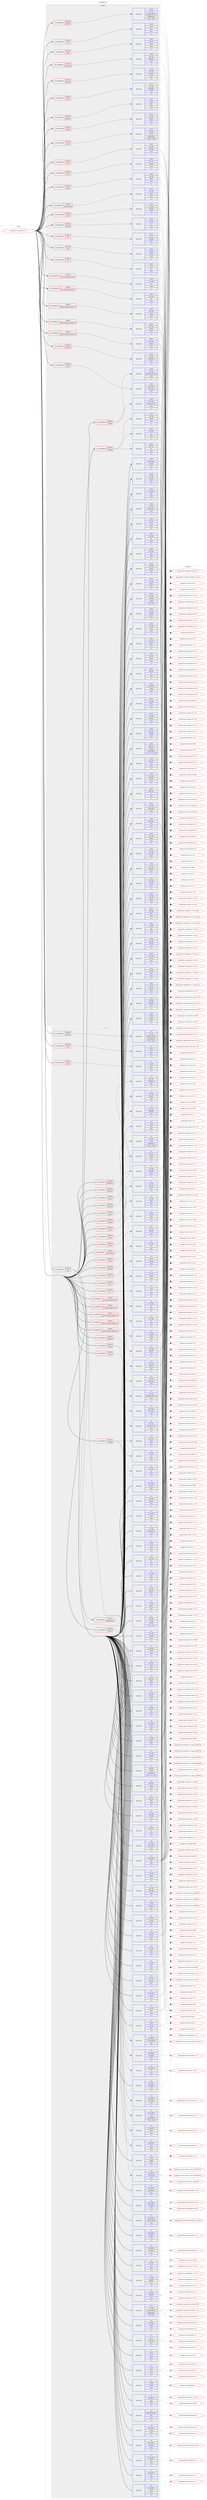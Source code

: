 digraph prolog {

# *************
# Graph options
# *************

newrank=true;
concentrate=true;
compound=true;
graph [rankdir=LR,fontname=Helvetica,fontsize=10,ranksep=1.5];#, ranksep=2.5, nodesep=0.2];
edge  [arrowhead=vee];
node  [fontname=Helvetica,fontsize=10];

# **********
# The ebuild
# **********

subgraph cluster_leftcol {
color=gray;
label=<<i>ebuild</i>>;
id [label="portage://sys-cluster/ceph-17.2.7", color=red, width=4, href="../sys-cluster/ceph-17.2.7.svg"];
}

# ****************
# The dependencies
# ****************

subgraph cluster_midcol {
color=gray;
label=<<i>dependencies</i>>;
subgraph cluster_compile {
fillcolor="#eeeeee";
style=filled;
label=<<i>compile</i>>;
subgraph cond113910 {
dependency429150 [label=<<TABLE BORDER="0" CELLBORDER="1" CELLSPACING="0" CELLPADDING="4"><TR><TD ROWSPAN="3" CELLPADDING="10">use_conditional</TD></TR><TR><TD>negative</TD></TR><TR><TD>jemalloc</TD></TR></TABLE>>, shape=none, color=red];
subgraph pack312298 {
dependency429151 [label=<<TABLE BORDER="0" CELLBORDER="1" CELLSPACING="0" CELLPADDING="4" WIDTH="220"><TR><TD ROWSPAN="6" CELLPADDING="30">pack_dep</TD></TR><TR><TD WIDTH="110">install</TD></TR><TR><TD>dev-util</TD></TR><TR><TD>google-perftools</TD></TR><TR><TD>greaterequal</TD></TR><TR><TD>[2.6.1,,,2.6.1]</TD></TR></TABLE>>, shape=none, color=blue];
}
dependency429150:e -> dependency429151:w [weight=20,style="dashed",arrowhead="vee"];
}
id:e -> dependency429150:w [weight=20,style="solid",arrowhead="vee"];
subgraph cond113911 {
dependency429152 [label=<<TABLE BORDER="0" CELLBORDER="1" CELLSPACING="0" CELLPADDING="4"><TR><TD ROWSPAN="3" CELLPADDING="10">use_conditional</TD></TR><TR><TD>positive</TD></TR><TR><TD>babeltrace</TD></TR></TABLE>>, shape=none, color=red];
subgraph pack312299 {
dependency429153 [label=<<TABLE BORDER="0" CELLBORDER="1" CELLSPACING="0" CELLPADDING="4" WIDTH="220"><TR><TD ROWSPAN="6" CELLPADDING="30">pack_dep</TD></TR><TR><TD WIDTH="110">install</TD></TR><TR><TD>dev-util</TD></TR><TR><TD>babeltrace</TD></TR><TR><TD>none</TD></TR><TR><TD>[,,]</TD></TR></TABLE>>, shape=none, color=blue];
}
dependency429152:e -> dependency429153:w [weight=20,style="dashed",arrowhead="vee"];
}
id:e -> dependency429152:w [weight=20,style="solid",arrowhead="vee"];
subgraph cond113912 {
dependency429154 [label=<<TABLE BORDER="0" CELLBORDER="1" CELLSPACING="0" CELLPADDING="4"><TR><TD ROWSPAN="3" CELLPADDING="10">use_conditional</TD></TR><TR><TD>positive</TD></TR><TR><TD>fuse</TD></TR></TABLE>>, shape=none, color=red];
subgraph pack312300 {
dependency429155 [label=<<TABLE BORDER="0" CELLBORDER="1" CELLSPACING="0" CELLPADDING="4" WIDTH="220"><TR><TD ROWSPAN="6" CELLPADDING="30">pack_dep</TD></TR><TR><TD WIDTH="110">install</TD></TR><TR><TD>sys-fs</TD></TR><TR><TD>fuse</TD></TR><TR><TD>none</TD></TR><TR><TD>[,,]</TD></TR></TABLE>>, shape=none, color=blue];
}
dependency429154:e -> dependency429155:w [weight=20,style="dashed",arrowhead="vee"];
}
id:e -> dependency429154:w [weight=20,style="solid",arrowhead="vee"];
subgraph cond113913 {
dependency429156 [label=<<TABLE BORDER="0" CELLBORDER="1" CELLSPACING="0" CELLPADDING="4"><TR><TD ROWSPAN="3" CELLPADDING="10">use_conditional</TD></TR><TR><TD>positive</TD></TR><TR><TD>jaeger</TD></TR></TABLE>>, shape=none, color=red];
subgraph pack312301 {
dependency429157 [label=<<TABLE BORDER="0" CELLBORDER="1" CELLSPACING="0" CELLPADDING="4" WIDTH="220"><TR><TD ROWSPAN="6" CELLPADDING="30">pack_dep</TD></TR><TR><TD WIDTH="110">install</TD></TR><TR><TD>dev-cpp</TD></TR><TR><TD>nlohmann_json</TD></TR><TR><TD>none</TD></TR><TR><TD>[,,]</TD></TR></TABLE>>, shape=none, color=blue];
}
dependency429156:e -> dependency429157:w [weight=20,style="dashed",arrowhead="vee"];
subgraph pack312302 {
dependency429158 [label=<<TABLE BORDER="0" CELLBORDER="1" CELLSPACING="0" CELLPADDING="4" WIDTH="220"><TR><TD ROWSPAN="6" CELLPADDING="30">pack_dep</TD></TR><TR><TD WIDTH="110">install</TD></TR><TR><TD>dev-cpp</TD></TR><TR><TD>opentelemetry-cpp</TD></TR><TR><TD>none</TD></TR><TR><TD>[,,]</TD></TR></TABLE>>, shape=none, color=blue];
}
dependency429156:e -> dependency429158:w [weight=20,style="dashed",arrowhead="vee"];
}
id:e -> dependency429156:w [weight=20,style="solid",arrowhead="vee"];
subgraph cond113914 {
dependency429159 [label=<<TABLE BORDER="0" CELLBORDER="1" CELLSPACING="0" CELLPADDING="4"><TR><TD ROWSPAN="3" CELLPADDING="10">use_conditional</TD></TR><TR><TD>positive</TD></TR><TR><TD>jemalloc</TD></TR></TABLE>>, shape=none, color=red];
subgraph pack312303 {
dependency429160 [label=<<TABLE BORDER="0" CELLBORDER="1" CELLSPACING="0" CELLPADDING="4" WIDTH="220"><TR><TD ROWSPAN="6" CELLPADDING="30">pack_dep</TD></TR><TR><TD WIDTH="110">install</TD></TR><TR><TD>dev-libs</TD></TR><TR><TD>jemalloc</TD></TR><TR><TD>none</TD></TR><TR><TD>[,,]</TD></TR></TABLE>>, shape=none, color=blue];
}
dependency429159:e -> dependency429160:w [weight=20,style="dashed",arrowhead="vee"];
}
id:e -> dependency429159:w [weight=20,style="solid",arrowhead="vee"];
subgraph cond113915 {
dependency429161 [label=<<TABLE BORDER="0" CELLBORDER="1" CELLSPACING="0" CELLPADDING="4"><TR><TD ROWSPAN="3" CELLPADDING="10">use_conditional</TD></TR><TR><TD>positive</TD></TR><TR><TD>kafka</TD></TR></TABLE>>, shape=none, color=red];
subgraph pack312304 {
dependency429162 [label=<<TABLE BORDER="0" CELLBORDER="1" CELLSPACING="0" CELLPADDING="4" WIDTH="220"><TR><TD ROWSPAN="6" CELLPADDING="30">pack_dep</TD></TR><TR><TD WIDTH="110">install</TD></TR><TR><TD>dev-libs</TD></TR><TR><TD>librdkafka</TD></TR><TR><TD>none</TD></TR><TR><TD>[,,]</TD></TR></TABLE>>, shape=none, color=blue];
}
dependency429161:e -> dependency429162:w [weight=20,style="dashed",arrowhead="vee"];
}
id:e -> dependency429161:w [weight=20,style="solid",arrowhead="vee"];
subgraph cond113916 {
dependency429163 [label=<<TABLE BORDER="0" CELLBORDER="1" CELLSPACING="0" CELLPADDING="4"><TR><TD ROWSPAN="3" CELLPADDING="10">use_conditional</TD></TR><TR><TD>positive</TD></TR><TR><TD>kerberos</TD></TR></TABLE>>, shape=none, color=red];
subgraph pack312305 {
dependency429164 [label=<<TABLE BORDER="0" CELLBORDER="1" CELLSPACING="0" CELLPADDING="4" WIDTH="220"><TR><TD ROWSPAN="6" CELLPADDING="30">pack_dep</TD></TR><TR><TD WIDTH="110">install</TD></TR><TR><TD>virtual</TD></TR><TR><TD>krb5</TD></TR><TR><TD>none</TD></TR><TR><TD>[,,]</TD></TR></TABLE>>, shape=none, color=blue];
}
dependency429163:e -> dependency429164:w [weight=20,style="dashed",arrowhead="vee"];
}
id:e -> dependency429163:w [weight=20,style="solid",arrowhead="vee"];
subgraph cond113917 {
dependency429165 [label=<<TABLE BORDER="0" CELLBORDER="1" CELLSPACING="0" CELLPADDING="4"><TR><TD ROWSPAN="3" CELLPADDING="10">use_conditional</TD></TR><TR><TD>positive</TD></TR><TR><TD>ldap</TD></TR></TABLE>>, shape=none, color=red];
subgraph pack312306 {
dependency429166 [label=<<TABLE BORDER="0" CELLBORDER="1" CELLSPACING="0" CELLPADDING="4" WIDTH="220"><TR><TD ROWSPAN="6" CELLPADDING="30">pack_dep</TD></TR><TR><TD WIDTH="110">install</TD></TR><TR><TD>net-nds</TD></TR><TR><TD>openldap</TD></TR><TR><TD>none</TD></TR><TR><TD>[,,]</TD></TR></TABLE>>, shape=none, color=blue];
}
dependency429165:e -> dependency429166:w [weight=20,style="dashed",arrowhead="vee"];
}
id:e -> dependency429165:w [weight=20,style="solid",arrowhead="vee"];
subgraph cond113918 {
dependency429167 [label=<<TABLE BORDER="0" CELLBORDER="1" CELLSPACING="0" CELLPADDING="4"><TR><TD ROWSPAN="3" CELLPADDING="10">use_conditional</TD></TR><TR><TD>positive</TD></TR><TR><TD>lttng</TD></TR></TABLE>>, shape=none, color=red];
subgraph pack312307 {
dependency429168 [label=<<TABLE BORDER="0" CELLBORDER="1" CELLSPACING="0" CELLPADDING="4" WIDTH="220"><TR><TD ROWSPAN="6" CELLPADDING="30">pack_dep</TD></TR><TR><TD WIDTH="110">install</TD></TR><TR><TD>dev-util</TD></TR><TR><TD>lttng-ust</TD></TR><TR><TD>none</TD></TR><TR><TD>[,,]</TD></TR></TABLE>>, shape=none, color=blue];
}
dependency429167:e -> dependency429168:w [weight=20,style="dashed",arrowhead="vee"];
}
id:e -> dependency429167:w [weight=20,style="solid",arrowhead="vee"];
subgraph cond113919 {
dependency429169 [label=<<TABLE BORDER="0" CELLBORDER="1" CELLSPACING="0" CELLPADDING="4"><TR><TD ROWSPAN="3" CELLPADDING="10">use_conditional</TD></TR><TR><TD>positive</TD></TR><TR><TD>lua_single_target_lua5-3</TD></TR></TABLE>>, shape=none, color=red];
subgraph pack312308 {
dependency429170 [label=<<TABLE BORDER="0" CELLBORDER="1" CELLSPACING="0" CELLPADDING="4" WIDTH="220"><TR><TD ROWSPAN="6" CELLPADDING="30">pack_dep</TD></TR><TR><TD WIDTH="110">install</TD></TR><TR><TD>dev-lang</TD></TR><TR><TD>lua</TD></TR><TR><TD>none</TD></TR><TR><TD>[,,]</TD></TR></TABLE>>, shape=none, color=blue];
}
dependency429169:e -> dependency429170:w [weight=20,style="dashed",arrowhead="vee"];
}
id:e -> dependency429169:w [weight=20,style="solid",arrowhead="vee"];
subgraph cond113920 {
dependency429171 [label=<<TABLE BORDER="0" CELLBORDER="1" CELLSPACING="0" CELLPADDING="4"><TR><TD ROWSPAN="3" CELLPADDING="10">use_conditional</TD></TR><TR><TD>positive</TD></TR><TR><TD>lua_single_target_lua5-4</TD></TR></TABLE>>, shape=none, color=red];
subgraph pack312309 {
dependency429172 [label=<<TABLE BORDER="0" CELLBORDER="1" CELLSPACING="0" CELLPADDING="4" WIDTH="220"><TR><TD ROWSPAN="6" CELLPADDING="30">pack_dep</TD></TR><TR><TD WIDTH="110">install</TD></TR><TR><TD>dev-lang</TD></TR><TR><TD>lua</TD></TR><TR><TD>none</TD></TR><TR><TD>[,,]</TD></TR></TABLE>>, shape=none, color=blue];
}
dependency429171:e -> dependency429172:w [weight=20,style="dashed",arrowhead="vee"];
}
id:e -> dependency429171:w [weight=20,style="solid",arrowhead="vee"];
subgraph cond113921 {
dependency429173 [label=<<TABLE BORDER="0" CELLBORDER="1" CELLSPACING="0" CELLPADDING="4"><TR><TD ROWSPAN="3" CELLPADDING="10">use_conditional</TD></TR><TR><TD>positive</TD></TR><TR><TD>parquet</TD></TR></TABLE>>, shape=none, color=red];
subgraph pack312310 {
dependency429174 [label=<<TABLE BORDER="0" CELLBORDER="1" CELLSPACING="0" CELLPADDING="4" WIDTH="220"><TR><TD ROWSPAN="6" CELLPADDING="30">pack_dep</TD></TR><TR><TD WIDTH="110">install</TD></TR><TR><TD>dev-libs</TD></TR><TR><TD>re2</TD></TR><TR><TD>none</TD></TR><TR><TD>[,,]</TD></TR></TABLE>>, shape=none, color=blue];
}
dependency429173:e -> dependency429174:w [weight=20,style="dashed",arrowhead="vee"];
}
id:e -> dependency429173:w [weight=20,style="solid",arrowhead="vee"];
subgraph cond113922 {
dependency429175 [label=<<TABLE BORDER="0" CELLBORDER="1" CELLSPACING="0" CELLPADDING="4"><TR><TD ROWSPAN="3" CELLPADDING="10">use_conditional</TD></TR><TR><TD>positive</TD></TR><TR><TD>pmdk</TD></TR></TABLE>>, shape=none, color=red];
subgraph pack312311 {
dependency429176 [label=<<TABLE BORDER="0" CELLBORDER="1" CELLSPACING="0" CELLPADDING="4" WIDTH="220"><TR><TD ROWSPAN="6" CELLPADDING="30">pack_dep</TD></TR><TR><TD WIDTH="110">install</TD></TR><TR><TD>dev-libs</TD></TR><TR><TD>pmdk</TD></TR><TR><TD>greaterequal</TD></TR><TR><TD>[1.10.0,,,1.10.0]</TD></TR></TABLE>>, shape=none, color=blue];
}
dependency429175:e -> dependency429176:w [weight=20,style="dashed",arrowhead="vee"];
}
id:e -> dependency429175:w [weight=20,style="solid",arrowhead="vee"];
subgraph cond113923 {
dependency429177 [label=<<TABLE BORDER="0" CELLBORDER="1" CELLSPACING="0" CELLPADDING="4"><TR><TD ROWSPAN="3" CELLPADDING="10">use_conditional</TD></TR><TR><TD>positive</TD></TR><TR><TD>python_targets_python3_10</TD></TR></TABLE>>, shape=none, color=red];
subgraph pack312312 {
dependency429178 [label=<<TABLE BORDER="0" CELLBORDER="1" CELLSPACING="0" CELLPADDING="4" WIDTH="220"><TR><TD ROWSPAN="6" CELLPADDING="30">pack_dep</TD></TR><TR><TD WIDTH="110">install</TD></TR><TR><TD>dev-lang</TD></TR><TR><TD>python</TD></TR><TR><TD>none</TD></TR><TR><TD>[,,]</TD></TR></TABLE>>, shape=none, color=blue];
}
dependency429177:e -> dependency429178:w [weight=20,style="dashed",arrowhead="vee"];
}
id:e -> dependency429177:w [weight=20,style="solid",arrowhead="vee"];
subgraph cond113924 {
dependency429179 [label=<<TABLE BORDER="0" CELLBORDER="1" CELLSPACING="0" CELLPADDING="4"><TR><TD ROWSPAN="3" CELLPADDING="10">use_conditional</TD></TR><TR><TD>positive</TD></TR><TR><TD>python_targets_python3_11</TD></TR></TABLE>>, shape=none, color=red];
subgraph pack312313 {
dependency429180 [label=<<TABLE BORDER="0" CELLBORDER="1" CELLSPACING="0" CELLPADDING="4" WIDTH="220"><TR><TD ROWSPAN="6" CELLPADDING="30">pack_dep</TD></TR><TR><TD WIDTH="110">install</TD></TR><TR><TD>dev-lang</TD></TR><TR><TD>python</TD></TR><TR><TD>none</TD></TR><TR><TD>[,,]</TD></TR></TABLE>>, shape=none, color=blue];
}
dependency429179:e -> dependency429180:w [weight=20,style="dashed",arrowhead="vee"];
}
id:e -> dependency429179:w [weight=20,style="solid",arrowhead="vee"];
subgraph cond113925 {
dependency429181 [label=<<TABLE BORDER="0" CELLBORDER="1" CELLSPACING="0" CELLPADDING="4"><TR><TD ROWSPAN="3" CELLPADDING="10">use_conditional</TD></TR><TR><TD>positive</TD></TR><TR><TD>python_targets_python3_12</TD></TR></TABLE>>, shape=none, color=red];
subgraph pack312314 {
dependency429182 [label=<<TABLE BORDER="0" CELLBORDER="1" CELLSPACING="0" CELLPADDING="4" WIDTH="220"><TR><TD ROWSPAN="6" CELLPADDING="30">pack_dep</TD></TR><TR><TD WIDTH="110">install</TD></TR><TR><TD>dev-lang</TD></TR><TR><TD>python</TD></TR><TR><TD>none</TD></TR><TR><TD>[,,]</TD></TR></TABLE>>, shape=none, color=blue];
}
dependency429181:e -> dependency429182:w [weight=20,style="dashed",arrowhead="vee"];
}
id:e -> dependency429181:w [weight=20,style="solid",arrowhead="vee"];
subgraph cond113926 {
dependency429183 [label=<<TABLE BORDER="0" CELLBORDER="1" CELLSPACING="0" CELLPADDING="4"><TR><TD ROWSPAN="3" CELLPADDING="10">use_conditional</TD></TR><TR><TD>positive</TD></TR><TR><TD>rabbitmq</TD></TR></TABLE>>, shape=none, color=red];
subgraph pack312315 {
dependency429184 [label=<<TABLE BORDER="0" CELLBORDER="1" CELLSPACING="0" CELLPADDING="4" WIDTH="220"><TR><TD ROWSPAN="6" CELLPADDING="30">pack_dep</TD></TR><TR><TD WIDTH="110">install</TD></TR><TR><TD>net-libs</TD></TR><TR><TD>rabbitmq-c</TD></TR><TR><TD>none</TD></TR><TR><TD>[,,]</TD></TR></TABLE>>, shape=none, color=blue];
}
dependency429183:e -> dependency429184:w [weight=20,style="dashed",arrowhead="vee"];
}
id:e -> dependency429183:w [weight=20,style="solid",arrowhead="vee"];
subgraph cond113927 {
dependency429185 [label=<<TABLE BORDER="0" CELLBORDER="1" CELLSPACING="0" CELLPADDING="4"><TR><TD ROWSPAN="3" CELLPADDING="10">use_conditional</TD></TR><TR><TD>positive</TD></TR><TR><TD>radosgw</TD></TR></TABLE>>, shape=none, color=red];
subgraph pack312316 {
dependency429186 [label=<<TABLE BORDER="0" CELLBORDER="1" CELLSPACING="0" CELLPADDING="4" WIDTH="220"><TR><TD ROWSPAN="6" CELLPADDING="30">pack_dep</TD></TR><TR><TD WIDTH="110">install</TD></TR><TR><TD>dev-libs</TD></TR><TR><TD>icu</TD></TR><TR><TD>none</TD></TR><TR><TD>[,,]</TD></TR></TABLE>>, shape=none, color=blue];
}
dependency429185:e -> dependency429186:w [weight=20,style="dashed",arrowhead="vee"];
subgraph pack312317 {
dependency429187 [label=<<TABLE BORDER="0" CELLBORDER="1" CELLSPACING="0" CELLPADDING="4" WIDTH="220"><TR><TD ROWSPAN="6" CELLPADDING="30">pack_dep</TD></TR><TR><TD WIDTH="110">install</TD></TR><TR><TD>dev-libs</TD></TR><TR><TD>expat</TD></TR><TR><TD>none</TD></TR><TR><TD>[,,]</TD></TR></TABLE>>, shape=none, color=blue];
}
dependency429185:e -> dependency429187:w [weight=20,style="dashed",arrowhead="vee"];
subgraph pack312318 {
dependency429188 [label=<<TABLE BORDER="0" CELLBORDER="1" CELLSPACING="0" CELLPADDING="4" WIDTH="220"><TR><TD ROWSPAN="6" CELLPADDING="30">pack_dep</TD></TR><TR><TD WIDTH="110">install</TD></TR><TR><TD>net-misc</TD></TR><TR><TD>curl</TD></TR><TR><TD>none</TD></TR><TR><TD>[,,]</TD></TR></TABLE>>, shape=none, color=blue];
}
dependency429185:e -> dependency429188:w [weight=20,style="dashed",arrowhead="vee"];
}
id:e -> dependency429185:w [weight=20,style="solid",arrowhead="vee"];
subgraph cond113928 {
dependency429189 [label=<<TABLE BORDER="0" CELLBORDER="1" CELLSPACING="0" CELLPADDING="4"><TR><TD ROWSPAN="3" CELLPADDING="10">use_conditional</TD></TR><TR><TD>positive</TD></TR><TR><TD>rbd-rwl</TD></TR></TABLE>>, shape=none, color=red];
subgraph pack312319 {
dependency429190 [label=<<TABLE BORDER="0" CELLBORDER="1" CELLSPACING="0" CELLPADDING="4" WIDTH="220"><TR><TD ROWSPAN="6" CELLPADDING="30">pack_dep</TD></TR><TR><TD WIDTH="110">install</TD></TR><TR><TD>dev-libs</TD></TR><TR><TD>pmdk</TD></TR><TR><TD>none</TD></TR><TR><TD>[,,]</TD></TR></TABLE>>, shape=none, color=blue];
}
dependency429189:e -> dependency429190:w [weight=20,style="dashed",arrowhead="vee"];
}
id:e -> dependency429189:w [weight=20,style="solid",arrowhead="vee"];
subgraph cond113929 {
dependency429191 [label=<<TABLE BORDER="0" CELLBORDER="1" CELLSPACING="0" CELLPADDING="4"><TR><TD ROWSPAN="3" CELLPADDING="10">use_conditional</TD></TR><TR><TD>positive</TD></TR><TR><TD>rdma</TD></TR></TABLE>>, shape=none, color=red];
subgraph pack312320 {
dependency429192 [label=<<TABLE BORDER="0" CELLBORDER="1" CELLSPACING="0" CELLPADDING="4" WIDTH="220"><TR><TD ROWSPAN="6" CELLPADDING="30">pack_dep</TD></TR><TR><TD WIDTH="110">install</TD></TR><TR><TD>sys-cluster</TD></TR><TR><TD>rdma-core</TD></TR><TR><TD>none</TD></TR><TR><TD>[,,]</TD></TR></TABLE>>, shape=none, color=blue];
}
dependency429191:e -> dependency429192:w [weight=20,style="dashed",arrowhead="vee"];
}
id:e -> dependency429191:w [weight=20,style="solid",arrowhead="vee"];
subgraph cond113930 {
dependency429193 [label=<<TABLE BORDER="0" CELLBORDER="1" CELLSPACING="0" CELLPADDING="4"><TR><TD ROWSPAN="3" CELLPADDING="10">use_conditional</TD></TR><TR><TD>positive</TD></TR><TR><TD>spdk</TD></TR></TABLE>>, shape=none, color=red];
subgraph pack312321 {
dependency429194 [label=<<TABLE BORDER="0" CELLBORDER="1" CELLSPACING="0" CELLPADDING="4" WIDTH="220"><TR><TD ROWSPAN="6" CELLPADDING="30">pack_dep</TD></TR><TR><TD WIDTH="110">install</TD></TR><TR><TD>dev-util</TD></TR><TR><TD>cunit</TD></TR><TR><TD>none</TD></TR><TR><TD>[,,]</TD></TR></TABLE>>, shape=none, color=blue];
}
dependency429193:e -> dependency429194:w [weight=20,style="dashed",arrowhead="vee"];
}
id:e -> dependency429193:w [weight=20,style="solid",arrowhead="vee"];
subgraph cond113931 {
dependency429195 [label=<<TABLE BORDER="0" CELLBORDER="1" CELLSPACING="0" CELLPADDING="4"><TR><TD ROWSPAN="3" CELLPADDING="10">use_conditional</TD></TR><TR><TD>positive</TD></TR><TR><TD>sqlite</TD></TR></TABLE>>, shape=none, color=red];
subgraph pack312322 {
dependency429196 [label=<<TABLE BORDER="0" CELLBORDER="1" CELLSPACING="0" CELLPADDING="4" WIDTH="220"><TR><TD ROWSPAN="6" CELLPADDING="30">pack_dep</TD></TR><TR><TD WIDTH="110">install</TD></TR><TR><TD>dev-db</TD></TR><TR><TD>sqlite</TD></TR><TR><TD>none</TD></TR><TR><TD>[,,]</TD></TR></TABLE>>, shape=none, color=blue];
}
dependency429195:e -> dependency429196:w [weight=20,style="dashed",arrowhead="vee"];
}
id:e -> dependency429195:w [weight=20,style="solid",arrowhead="vee"];
subgraph cond113932 {
dependency429197 [label=<<TABLE BORDER="0" CELLBORDER="1" CELLSPACING="0" CELLPADDING="4"><TR><TD ROWSPAN="3" CELLPADDING="10">use_conditional</TD></TR><TR><TD>positive</TD></TR><TR><TD>system-boost</TD></TR></TABLE>>, shape=none, color=red];
subgraph pack312323 {
dependency429198 [label=<<TABLE BORDER="0" CELLBORDER="1" CELLSPACING="0" CELLPADDING="4" WIDTH="220"><TR><TD ROWSPAN="6" CELLPADDING="30">pack_dep</TD></TR><TR><TD WIDTH="110">install</TD></TR><TR><TD>dev-libs</TD></TR><TR><TD>boost</TD></TR><TR><TD>none</TD></TR><TR><TD>[,,]</TD></TR></TABLE>>, shape=none, color=blue];
}
dependency429197:e -> dependency429198:w [weight=20,style="dashed",arrowhead="vee"];
}
id:e -> dependency429197:w [weight=20,style="solid",arrowhead="vee"];
subgraph cond113933 {
dependency429199 [label=<<TABLE BORDER="0" CELLBORDER="1" CELLSPACING="0" CELLPADDING="4"><TR><TD ROWSPAN="3" CELLPADDING="10">use_conditional</TD></TR><TR><TD>positive</TD></TR><TR><TD>uring</TD></TR></TABLE>>, shape=none, color=red];
subgraph pack312324 {
dependency429200 [label=<<TABLE BORDER="0" CELLBORDER="1" CELLSPACING="0" CELLPADDING="4" WIDTH="220"><TR><TD ROWSPAN="6" CELLPADDING="30">pack_dep</TD></TR><TR><TD WIDTH="110">install</TD></TR><TR><TD>sys-libs</TD></TR><TR><TD>liburing</TD></TR><TR><TD>none</TD></TR><TR><TD>[,,]</TD></TR></TABLE>>, shape=none, color=blue];
}
dependency429199:e -> dependency429200:w [weight=20,style="dashed",arrowhead="vee"];
}
id:e -> dependency429199:w [weight=20,style="solid",arrowhead="vee"];
subgraph cond113934 {
dependency429201 [label=<<TABLE BORDER="0" CELLBORDER="1" CELLSPACING="0" CELLPADDING="4"><TR><TD ROWSPAN="3" CELLPADDING="10">use_conditional</TD></TR><TR><TD>positive</TD></TR><TR><TD>xfs</TD></TR></TABLE>>, shape=none, color=red];
subgraph pack312325 {
dependency429202 [label=<<TABLE BORDER="0" CELLBORDER="1" CELLSPACING="0" CELLPADDING="4" WIDTH="220"><TR><TD ROWSPAN="6" CELLPADDING="30">pack_dep</TD></TR><TR><TD WIDTH="110">install</TD></TR><TR><TD>sys-fs</TD></TR><TR><TD>xfsprogs</TD></TR><TR><TD>none</TD></TR><TR><TD>[,,]</TD></TR></TABLE>>, shape=none, color=blue];
}
dependency429201:e -> dependency429202:w [weight=20,style="dashed",arrowhead="vee"];
}
id:e -> dependency429201:w [weight=20,style="solid",arrowhead="vee"];
subgraph cond113935 {
dependency429203 [label=<<TABLE BORDER="0" CELLBORDER="1" CELLSPACING="0" CELLPADDING="4"><TR><TD ROWSPAN="3" CELLPADDING="10">use_conditional</TD></TR><TR><TD>positive</TD></TR><TR><TD>zbd</TD></TR></TABLE>>, shape=none, color=red];
subgraph pack312326 {
dependency429204 [label=<<TABLE BORDER="0" CELLBORDER="1" CELLSPACING="0" CELLPADDING="4" WIDTH="220"><TR><TD ROWSPAN="6" CELLPADDING="30">pack_dep</TD></TR><TR><TD WIDTH="110">install</TD></TR><TR><TD>sys-block</TD></TR><TR><TD>libzbd</TD></TR><TR><TD>none</TD></TR><TR><TD>[,,]</TD></TR></TABLE>>, shape=none, color=blue];
}
dependency429203:e -> dependency429204:w [weight=20,style="dashed",arrowhead="vee"];
}
id:e -> dependency429203:w [weight=20,style="solid",arrowhead="vee"];
subgraph cond113936 {
dependency429205 [label=<<TABLE BORDER="0" CELLBORDER="1" CELLSPACING="0" CELLPADDING="4"><TR><TD ROWSPAN="3" CELLPADDING="10">use_conditional</TD></TR><TR><TD>positive</TD></TR><TR><TD>zfs</TD></TR></TABLE>>, shape=none, color=red];
subgraph pack312327 {
dependency429206 [label=<<TABLE BORDER="0" CELLBORDER="1" CELLSPACING="0" CELLPADDING="4" WIDTH="220"><TR><TD ROWSPAN="6" CELLPADDING="30">pack_dep</TD></TR><TR><TD WIDTH="110">install</TD></TR><TR><TD>sys-fs</TD></TR><TR><TD>zfs</TD></TR><TR><TD>none</TD></TR><TR><TD>[,,]</TD></TR></TABLE>>, shape=none, color=blue];
}
dependency429205:e -> dependency429206:w [weight=20,style="dashed",arrowhead="vee"];
}
id:e -> dependency429205:w [weight=20,style="solid",arrowhead="vee"];
subgraph pack312328 {
dependency429207 [label=<<TABLE BORDER="0" CELLBORDER="1" CELLSPACING="0" CELLPADDING="4" WIDTH="220"><TR><TD ROWSPAN="6" CELLPADDING="30">pack_dep</TD></TR><TR><TD WIDTH="110">install</TD></TR><TR><TD>acct-group</TD></TR><TR><TD>ceph</TD></TR><TR><TD>none</TD></TR><TR><TD>[,,]</TD></TR></TABLE>>, shape=none, color=blue];
}
id:e -> dependency429207:w [weight=20,style="solid",arrowhead="vee"];
subgraph pack312329 {
dependency429208 [label=<<TABLE BORDER="0" CELLBORDER="1" CELLSPACING="0" CELLPADDING="4" WIDTH="220"><TR><TD ROWSPAN="6" CELLPADDING="30">pack_dep</TD></TR><TR><TD WIDTH="110">install</TD></TR><TR><TD>acct-user</TD></TR><TR><TD>ceph</TD></TR><TR><TD>none</TD></TR><TR><TD>[,,]</TD></TR></TABLE>>, shape=none, color=blue];
}
id:e -> dependency429208:w [weight=20,style="solid",arrowhead="vee"];
subgraph pack312330 {
dependency429209 [label=<<TABLE BORDER="0" CELLBORDER="1" CELLSPACING="0" CELLPADDING="4" WIDTH="220"><TR><TD ROWSPAN="6" CELLPADDING="30">pack_dep</TD></TR><TR><TD WIDTH="110">install</TD></TR><TR><TD>app-arch</TD></TR><TR><TD>bzip2</TD></TR><TR><TD>none</TD></TR><TR><TD>[,,]</TD></TR></TABLE>>, shape=none, color=blue];
}
id:e -> dependency429209:w [weight=20,style="solid",arrowhead="vee"];
subgraph pack312331 {
dependency429210 [label=<<TABLE BORDER="0" CELLBORDER="1" CELLSPACING="0" CELLPADDING="4" WIDTH="220"><TR><TD ROWSPAN="6" CELLPADDING="30">pack_dep</TD></TR><TR><TD WIDTH="110">install</TD></TR><TR><TD>app-arch</TD></TR><TR><TD>lz4</TD></TR><TR><TD>none</TD></TR><TR><TD>[,,]</TD></TR></TABLE>>, shape=none, color=blue];
}
id:e -> dependency429210:w [weight=20,style="solid",arrowhead="vee"];
subgraph pack312332 {
dependency429211 [label=<<TABLE BORDER="0" CELLBORDER="1" CELLSPACING="0" CELLPADDING="4" WIDTH="220"><TR><TD ROWSPAN="6" CELLPADDING="30">pack_dep</TD></TR><TR><TD WIDTH="110">install</TD></TR><TR><TD>app-arch</TD></TR><TR><TD>snappy</TD></TR><TR><TD>greaterequal</TD></TR><TR><TD>[1.1.9,,-r1,1.1.9-r1]</TD></TR></TABLE>>, shape=none, color=blue];
}
id:e -> dependency429211:w [weight=20,style="solid",arrowhead="vee"];
subgraph pack312333 {
dependency429212 [label=<<TABLE BORDER="0" CELLBORDER="1" CELLSPACING="0" CELLPADDING="4" WIDTH="220"><TR><TD ROWSPAN="6" CELLPADDING="30">pack_dep</TD></TR><TR><TD WIDTH="110">install</TD></TR><TR><TD>app-arch</TD></TR><TR><TD>snappy</TD></TR><TR><TD>none</TD></TR><TR><TD>[,,]</TD></TR></TABLE>>, shape=none, color=blue];
}
id:e -> dependency429212:w [weight=20,style="solid",arrowhead="vee"];
subgraph pack312334 {
dependency429213 [label=<<TABLE BORDER="0" CELLBORDER="1" CELLSPACING="0" CELLPADDING="4" WIDTH="220"><TR><TD ROWSPAN="6" CELLPADDING="30">pack_dep</TD></TR><TR><TD WIDTH="110">install</TD></TR><TR><TD>app-arch</TD></TR><TR><TD>zstd</TD></TR><TR><TD>none</TD></TR><TR><TD>[,,]</TD></TR></TABLE>>, shape=none, color=blue];
}
id:e -> dependency429213:w [weight=20,style="solid",arrowhead="vee"];
subgraph pack312335 {
dependency429214 [label=<<TABLE BORDER="0" CELLBORDER="1" CELLSPACING="0" CELLPADDING="4" WIDTH="220"><TR><TD ROWSPAN="6" CELLPADDING="30">pack_dep</TD></TR><TR><TD WIDTH="110">install</TD></TR><TR><TD>app-misc</TD></TR><TR><TD>jq</TD></TR><TR><TD>none</TD></TR><TR><TD>[,,]</TD></TR></TABLE>>, shape=none, color=blue];
}
id:e -> dependency429214:w [weight=20,style="solid",arrowhead="vee"];
subgraph pack312336 {
dependency429215 [label=<<TABLE BORDER="0" CELLBORDER="1" CELLSPACING="0" CELLPADDING="4" WIDTH="220"><TR><TD ROWSPAN="6" CELLPADDING="30">pack_dep</TD></TR><TR><TD WIDTH="110">install</TD></TR><TR><TD>app-shells</TD></TR><TR><TD>bash</TD></TR><TR><TD>none</TD></TR><TR><TD>[,,]</TD></TR></TABLE>>, shape=none, color=blue];
}
id:e -> dependency429215:w [weight=20,style="solid",arrowhead="vee"];
subgraph pack312337 {
dependency429216 [label=<<TABLE BORDER="0" CELLBORDER="1" CELLSPACING="0" CELLPADDING="4" WIDTH="220"><TR><TD ROWSPAN="6" CELLPADDING="30">pack_dep</TD></TR><TR><TD WIDTH="110">install</TD></TR><TR><TD>dev-cpp</TD></TR><TR><TD>gflags</TD></TR><TR><TD>none</TD></TR><TR><TD>[,,]</TD></TR></TABLE>>, shape=none, color=blue];
}
id:e -> dependency429216:w [weight=20,style="solid",arrowhead="vee"];
subgraph pack312338 {
dependency429217 [label=<<TABLE BORDER="0" CELLBORDER="1" CELLSPACING="0" CELLPADDING="4" WIDTH="220"><TR><TD ROWSPAN="6" CELLPADDING="30">pack_dep</TD></TR><TR><TD WIDTH="110">install</TD></TR><TR><TD>dev-cpp</TD></TR><TR><TD>yaml-cpp</TD></TR><TR><TD>none</TD></TR><TR><TD>[,,]</TD></TR></TABLE>>, shape=none, color=blue];
}
id:e -> dependency429217:w [weight=20,style="solid",arrowhead="vee"];
subgraph pack312339 {
dependency429218 [label=<<TABLE BORDER="0" CELLBORDER="1" CELLSPACING="0" CELLPADDING="4" WIDTH="220"><TR><TD ROWSPAN="6" CELLPADDING="30">pack_dep</TD></TR><TR><TD WIDTH="110">install</TD></TR><TR><TD>dev-lang</TD></TR><TR><TD>jsonnet</TD></TR><TR><TD>none</TD></TR><TR><TD>[,,]</TD></TR></TABLE>>, shape=none, color=blue];
}
id:e -> dependency429218:w [weight=20,style="solid",arrowhead="vee"];
subgraph pack312340 {
dependency429219 [label=<<TABLE BORDER="0" CELLBORDER="1" CELLSPACING="0" CELLPADDING="4" WIDTH="220"><TR><TD ROWSPAN="6" CELLPADDING="30">pack_dep</TD></TR><TR><TD WIDTH="110">install</TD></TR><TR><TD>dev-libs</TD></TR><TR><TD>libaio</TD></TR><TR><TD>none</TD></TR><TR><TD>[,,]</TD></TR></TABLE>>, shape=none, color=blue];
}
id:e -> dependency429219:w [weight=20,style="solid",arrowhead="vee"];
subgraph pack312341 {
dependency429220 [label=<<TABLE BORDER="0" CELLBORDER="1" CELLSPACING="0" CELLPADDING="4" WIDTH="220"><TR><TD ROWSPAN="6" CELLPADDING="30">pack_dep</TD></TR><TR><TD WIDTH="110">install</TD></TR><TR><TD>dev-libs</TD></TR><TR><TD>libevent</TD></TR><TR><TD>none</TD></TR><TR><TD>[,,]</TD></TR></TABLE>>, shape=none, color=blue];
}
id:e -> dependency429220:w [weight=20,style="solid",arrowhead="vee"];
subgraph pack312342 {
dependency429221 [label=<<TABLE BORDER="0" CELLBORDER="1" CELLSPACING="0" CELLPADDING="4" WIDTH="220"><TR><TD ROWSPAN="6" CELLPADDING="30">pack_dep</TD></TR><TR><TD WIDTH="110">install</TD></TR><TR><TD>dev-libs</TD></TR><TR><TD>libnl</TD></TR><TR><TD>none</TD></TR><TR><TD>[,,]</TD></TR></TABLE>>, shape=none, color=blue];
}
id:e -> dependency429221:w [weight=20,style="solid",arrowhead="vee"];
subgraph pack312343 {
dependency429222 [label=<<TABLE BORDER="0" CELLBORDER="1" CELLSPACING="0" CELLPADDING="4" WIDTH="220"><TR><TD ROWSPAN="6" CELLPADDING="30">pack_dep</TD></TR><TR><TD WIDTH="110">install</TD></TR><TR><TD>dev-libs</TD></TR><TR><TD>libutf8proc</TD></TR><TR><TD>none</TD></TR><TR><TD>[,,]</TD></TR></TABLE>>, shape=none, color=blue];
}
id:e -> dependency429222:w [weight=20,style="solid",arrowhead="vee"];
subgraph pack312344 {
dependency429223 [label=<<TABLE BORDER="0" CELLBORDER="1" CELLSPACING="0" CELLPADDING="4" WIDTH="220"><TR><TD ROWSPAN="6" CELLPADDING="30">pack_dep</TD></TR><TR><TD WIDTH="110">install</TD></TR><TR><TD>dev-libs</TD></TR><TR><TD>libxml2</TD></TR><TR><TD>none</TD></TR><TR><TD>[,,]</TD></TR></TABLE>>, shape=none, color=blue];
}
id:e -> dependency429223:w [weight=20,style="solid",arrowhead="vee"];
subgraph pack312345 {
dependency429224 [label=<<TABLE BORDER="0" CELLBORDER="1" CELLSPACING="0" CELLPADDING="4" WIDTH="220"><TR><TD ROWSPAN="6" CELLPADDING="30">pack_dep</TD></TR><TR><TD WIDTH="110">install</TD></TR><TR><TD>dev-libs</TD></TR><TR><TD>nss</TD></TR><TR><TD>none</TD></TR><TR><TD>[,,]</TD></TR></TABLE>>, shape=none, color=blue];
}
id:e -> dependency429224:w [weight=20,style="solid",arrowhead="vee"];
subgraph pack312346 {
dependency429225 [label=<<TABLE BORDER="0" CELLBORDER="1" CELLSPACING="0" CELLPADDING="4" WIDTH="220"><TR><TD ROWSPAN="6" CELLPADDING="30">pack_dep</TD></TR><TR><TD WIDTH="110">install</TD></TR><TR><TD>dev-libs</TD></TR><TR><TD>openssl</TD></TR><TR><TD>none</TD></TR><TR><TD>[,,]</TD></TR></TABLE>>, shape=none, color=blue];
}
id:e -> dependency429225:w [weight=20,style="solid",arrowhead="vee"];
subgraph pack312347 {
dependency429226 [label=<<TABLE BORDER="0" CELLBORDER="1" CELLSPACING="0" CELLPADDING="4" WIDTH="220"><TR><TD ROWSPAN="6" CELLPADDING="30">pack_dep</TD></TR><TR><TD WIDTH="110">install</TD></TR><TR><TD>dev-libs</TD></TR><TR><TD>rocksdb</TD></TR><TR><TD>smaller</TD></TR><TR><TD>[6.15,,,6.15]</TD></TR></TABLE>>, shape=none, color=blue];
}
id:e -> dependency429226:w [weight=20,style="solid",arrowhead="vee"];
subgraph pack312348 {
dependency429227 [label=<<TABLE BORDER="0" CELLBORDER="1" CELLSPACING="0" CELLPADDING="4" WIDTH="220"><TR><TD ROWSPAN="6" CELLPADDING="30">pack_dep</TD></TR><TR><TD WIDTH="110">install</TD></TR><TR><TD>dev-libs</TD></TR><TR><TD>thrift</TD></TR><TR><TD>none</TD></TR><TR><TD>[,,]</TD></TR></TABLE>>, shape=none, color=blue];
}
id:e -> dependency429227:w [weight=20,style="solid",arrowhead="vee"];
subgraph pack312349 {
dependency429228 [label=<<TABLE BORDER="0" CELLBORDER="1" CELLSPACING="0" CELLPADDING="4" WIDTH="220"><TR><TD ROWSPAN="6" CELLPADDING="30">pack_dep</TD></TR><TR><TD WIDTH="110">install</TD></TR><TR><TD>dev-libs</TD></TR><TR><TD>xmlsec</TD></TR><TR><TD>none</TD></TR><TR><TD>[,,]</TD></TR></TABLE>>, shape=none, color=blue];
}
id:e -> dependency429228:w [weight=20,style="solid",arrowhead="vee"];
subgraph pack312350 {
dependency429229 [label=<<TABLE BORDER="0" CELLBORDER="1" CELLSPACING="0" CELLPADDING="4" WIDTH="220"><TR><TD ROWSPAN="6" CELLPADDING="30">pack_dep</TD></TR><TR><TD WIDTH="110">install</TD></TR><TR><TD>dev-python</TD></TR><TR><TD>natsort</TD></TR><TR><TD>none</TD></TR><TR><TD>[,,]</TD></TR></TABLE>>, shape=none, color=blue];
}
id:e -> dependency429229:w [weight=20,style="solid",arrowhead="vee"];
subgraph pack312351 {
dependency429230 [label=<<TABLE BORDER="0" CELLBORDER="1" CELLSPACING="0" CELLPADDING="4" WIDTH="220"><TR><TD ROWSPAN="6" CELLPADDING="30">pack_dep</TD></TR><TR><TD WIDTH="110">install</TD></TR><TR><TD>dev-python</TD></TR><TR><TD>pyyaml</TD></TR><TR><TD>none</TD></TR><TR><TD>[,,]</TD></TR></TABLE>>, shape=none, color=blue];
}
id:e -> dependency429230:w [weight=20,style="solid",arrowhead="vee"];
subgraph pack312352 {
dependency429231 [label=<<TABLE BORDER="0" CELLBORDER="1" CELLSPACING="0" CELLPADDING="4" WIDTH="220"><TR><TD ROWSPAN="6" CELLPADDING="30">pack_dep</TD></TR><TR><TD WIDTH="110">install</TD></TR><TR><TD>net-dns</TD></TR><TR><TD>c-ares</TD></TR><TR><TD>none</TD></TR><TR><TD>[,,]</TD></TR></TABLE>>, shape=none, color=blue];
}
id:e -> dependency429231:w [weight=20,style="solid",arrowhead="vee"];
subgraph pack312353 {
dependency429232 [label=<<TABLE BORDER="0" CELLBORDER="1" CELLSPACING="0" CELLPADDING="4" WIDTH="220"><TR><TD ROWSPAN="6" CELLPADDING="30">pack_dep</TD></TR><TR><TD WIDTH="110">install</TD></TR><TR><TD>net-libs</TD></TR><TR><TD>gnutls</TD></TR><TR><TD>none</TD></TR><TR><TD>[,,]</TD></TR></TABLE>>, shape=none, color=blue];
}
id:e -> dependency429232:w [weight=20,style="solid",arrowhead="vee"];
subgraph pack312354 {
dependency429233 [label=<<TABLE BORDER="0" CELLBORDER="1" CELLSPACING="0" CELLPADDING="4" WIDTH="220"><TR><TD ROWSPAN="6" CELLPADDING="30">pack_dep</TD></TR><TR><TD WIDTH="110">install</TD></TR><TR><TD>sys-apps</TD></TR><TR><TD>coreutils</TD></TR><TR><TD>none</TD></TR><TR><TD>[,,]</TD></TR></TABLE>>, shape=none, color=blue];
}
id:e -> dependency429233:w [weight=20,style="solid",arrowhead="vee"];
subgraph pack312355 {
dependency429234 [label=<<TABLE BORDER="0" CELLBORDER="1" CELLSPACING="0" CELLPADDING="4" WIDTH="220"><TR><TD ROWSPAN="6" CELLPADDING="30">pack_dep</TD></TR><TR><TD WIDTH="110">install</TD></TR><TR><TD>sys-apps</TD></TR><TR><TD>hwloc</TD></TR><TR><TD>none</TD></TR><TR><TD>[,,]</TD></TR></TABLE>>, shape=none, color=blue];
}
id:e -> dependency429234:w [weight=20,style="solid",arrowhead="vee"];
subgraph pack312356 {
dependency429235 [label=<<TABLE BORDER="0" CELLBORDER="1" CELLSPACING="0" CELLPADDING="4" WIDTH="220"><TR><TD ROWSPAN="6" CELLPADDING="30">pack_dep</TD></TR><TR><TD WIDTH="110">install</TD></TR><TR><TD>sys-apps</TD></TR><TR><TD>keyutils</TD></TR><TR><TD>none</TD></TR><TR><TD>[,,]</TD></TR></TABLE>>, shape=none, color=blue];
}
id:e -> dependency429235:w [weight=20,style="solid",arrowhead="vee"];
subgraph pack312357 {
dependency429236 [label=<<TABLE BORDER="0" CELLBORDER="1" CELLSPACING="0" CELLPADDING="4" WIDTH="220"><TR><TD ROWSPAN="6" CELLPADDING="30">pack_dep</TD></TR><TR><TD WIDTH="110">install</TD></TR><TR><TD>sys-apps</TD></TR><TR><TD>util-linux</TD></TR><TR><TD>none</TD></TR><TR><TD>[,,]</TD></TR></TABLE>>, shape=none, color=blue];
}
id:e -> dependency429236:w [weight=20,style="solid",arrowhead="vee"];
subgraph pack312358 {
dependency429237 [label=<<TABLE BORDER="0" CELLBORDER="1" CELLSPACING="0" CELLPADDING="4" WIDTH="220"><TR><TD ROWSPAN="6" CELLPADDING="30">pack_dep</TD></TR><TR><TD WIDTH="110">install</TD></TR><TR><TD>sys-auth</TD></TR><TR><TD>oath-toolkit</TD></TR><TR><TD>none</TD></TR><TR><TD>[,,]</TD></TR></TABLE>>, shape=none, color=blue];
}
id:e -> dependency429237:w [weight=20,style="solid",arrowhead="vee"];
subgraph pack312359 {
dependency429238 [label=<<TABLE BORDER="0" CELLBORDER="1" CELLSPACING="0" CELLPADDING="4" WIDTH="220"><TR><TD ROWSPAN="6" CELLPADDING="30">pack_dep</TD></TR><TR><TD WIDTH="110">install</TD></TR><TR><TD>sys-libs</TD></TR><TR><TD>libcap-ng</TD></TR><TR><TD>none</TD></TR><TR><TD>[,,]</TD></TR></TABLE>>, shape=none, color=blue];
}
id:e -> dependency429238:w [weight=20,style="solid",arrowhead="vee"];
subgraph pack312360 {
dependency429239 [label=<<TABLE BORDER="0" CELLBORDER="1" CELLSPACING="0" CELLPADDING="4" WIDTH="220"><TR><TD ROWSPAN="6" CELLPADDING="30">pack_dep</TD></TR><TR><TD WIDTH="110">install</TD></TR><TR><TD>sys-libs</TD></TR><TR><TD>ncurses</TD></TR><TR><TD>none</TD></TR><TR><TD>[,,]</TD></TR></TABLE>>, shape=none, color=blue];
}
id:e -> dependency429239:w [weight=20,style="solid",arrowhead="vee"];
subgraph pack312361 {
dependency429240 [label=<<TABLE BORDER="0" CELLBORDER="1" CELLSPACING="0" CELLPADDING="4" WIDTH="220"><TR><TD ROWSPAN="6" CELLPADDING="30">pack_dep</TD></TR><TR><TD WIDTH="110">install</TD></TR><TR><TD>sys-libs</TD></TR><TR><TD>zlib</TD></TR><TR><TD>none</TD></TR><TR><TD>[,,]</TD></TR></TABLE>>, shape=none, color=blue];
}
id:e -> dependency429240:w [weight=20,style="solid",arrowhead="vee"];
subgraph pack312362 {
dependency429241 [label=<<TABLE BORDER="0" CELLBORDER="1" CELLSPACING="0" CELLPADDING="4" WIDTH="220"><TR><TD ROWSPAN="6" CELLPADDING="30">pack_dep</TD></TR><TR><TD WIDTH="110">install</TD></TR><TR><TD>sys-process</TD></TR><TR><TD>numactl</TD></TR><TR><TD>none</TD></TR><TR><TD>[,,]</TD></TR></TABLE>>, shape=none, color=blue];
}
id:e -> dependency429241:w [weight=20,style="solid",arrowhead="vee"];
subgraph pack312363 {
dependency429242 [label=<<TABLE BORDER="0" CELLBORDER="1" CELLSPACING="0" CELLPADDING="4" WIDTH="220"><TR><TD ROWSPAN="6" CELLPADDING="30">pack_dep</TD></TR><TR><TD WIDTH="110">install</TD></TR><TR><TD>virtual</TD></TR><TR><TD>libcrypt</TD></TR><TR><TD>none</TD></TR><TR><TD>[,,]</TD></TR></TABLE>>, shape=none, color=blue];
}
id:e -> dependency429242:w [weight=20,style="solid",arrowhead="vee"];
subgraph pack312364 {
dependency429243 [label=<<TABLE BORDER="0" CELLBORDER="1" CELLSPACING="0" CELLPADDING="4" WIDTH="220"><TR><TD ROWSPAN="6" CELLPADDING="30">pack_dep</TD></TR><TR><TD WIDTH="110">install</TD></TR><TR><TD>virtual</TD></TR><TR><TD>libudev</TD></TR><TR><TD>none</TD></TR><TR><TD>[,,]</TD></TR></TABLE>>, shape=none, color=blue];
}
id:e -> dependency429243:w [weight=20,style="solid",arrowhead="vee"];
subgraph pack312365 {
dependency429244 [label=<<TABLE BORDER="0" CELLBORDER="1" CELLSPACING="0" CELLPADDING="4" WIDTH="220"><TR><TD ROWSPAN="6" CELLPADDING="30">pack_dep</TD></TR><TR><TD WIDTH="110">install</TD></TR><TR><TD>x11-libs</TD></TR><TR><TD>libpciaccess</TD></TR><TR><TD>none</TD></TR><TR><TD>[,,]</TD></TR></TABLE>>, shape=none, color=blue];
}
id:e -> dependency429244:w [weight=20,style="solid",arrowhead="vee"];
}
subgraph cluster_compileandrun {
fillcolor="#eeeeee";
style=filled;
label=<<i>compile and run</i>>;
}
subgraph cluster_run {
fillcolor="#eeeeee";
style=filled;
label=<<i>run</i>>;
subgraph cond113937 {
dependency429245 [label=<<TABLE BORDER="0" CELLBORDER="1" CELLSPACING="0" CELLPADDING="4"><TR><TD ROWSPAN="3" CELLPADDING="10">use_conditional</TD></TR><TR><TD>negative</TD></TR><TR><TD>jemalloc</TD></TR></TABLE>>, shape=none, color=red];
subgraph pack312366 {
dependency429246 [label=<<TABLE BORDER="0" CELLBORDER="1" CELLSPACING="0" CELLPADDING="4" WIDTH="220"><TR><TD ROWSPAN="6" CELLPADDING="30">pack_dep</TD></TR><TR><TD WIDTH="110">run</TD></TR><TR><TD>dev-util</TD></TR><TR><TD>google-perftools</TD></TR><TR><TD>greaterequal</TD></TR><TR><TD>[2.6.1,,,2.6.1]</TD></TR></TABLE>>, shape=none, color=blue];
}
dependency429245:e -> dependency429246:w [weight=20,style="dashed",arrowhead="vee"];
}
id:e -> dependency429245:w [weight=20,style="solid",arrowhead="odot"];
subgraph cond113938 {
dependency429247 [label=<<TABLE BORDER="0" CELLBORDER="1" CELLSPACING="0" CELLPADDING="4"><TR><TD ROWSPAN="3" CELLPADDING="10">use_conditional</TD></TR><TR><TD>positive</TD></TR><TR><TD>babeltrace</TD></TR></TABLE>>, shape=none, color=red];
subgraph pack312367 {
dependency429248 [label=<<TABLE BORDER="0" CELLBORDER="1" CELLSPACING="0" CELLPADDING="4" WIDTH="220"><TR><TD ROWSPAN="6" CELLPADDING="30">pack_dep</TD></TR><TR><TD WIDTH="110">run</TD></TR><TR><TD>dev-util</TD></TR><TR><TD>babeltrace</TD></TR><TR><TD>none</TD></TR><TR><TD>[,,]</TD></TR></TABLE>>, shape=none, color=blue];
}
dependency429247:e -> dependency429248:w [weight=20,style="dashed",arrowhead="vee"];
}
id:e -> dependency429247:w [weight=20,style="solid",arrowhead="odot"];
subgraph cond113939 {
dependency429249 [label=<<TABLE BORDER="0" CELLBORDER="1" CELLSPACING="0" CELLPADDING="4"><TR><TD ROWSPAN="3" CELLPADDING="10">use_conditional</TD></TR><TR><TD>positive</TD></TR><TR><TD>fuse</TD></TR></TABLE>>, shape=none, color=red];
subgraph pack312368 {
dependency429250 [label=<<TABLE BORDER="0" CELLBORDER="1" CELLSPACING="0" CELLPADDING="4" WIDTH="220"><TR><TD ROWSPAN="6" CELLPADDING="30">pack_dep</TD></TR><TR><TD WIDTH="110">run</TD></TR><TR><TD>sys-fs</TD></TR><TR><TD>fuse</TD></TR><TR><TD>none</TD></TR><TR><TD>[,,]</TD></TR></TABLE>>, shape=none, color=blue];
}
dependency429249:e -> dependency429250:w [weight=20,style="dashed",arrowhead="vee"];
}
id:e -> dependency429249:w [weight=20,style="solid",arrowhead="odot"];
subgraph cond113940 {
dependency429251 [label=<<TABLE BORDER="0" CELLBORDER="1" CELLSPACING="0" CELLPADDING="4"><TR><TD ROWSPAN="3" CELLPADDING="10">use_conditional</TD></TR><TR><TD>positive</TD></TR><TR><TD>jaeger</TD></TR></TABLE>>, shape=none, color=red];
subgraph pack312369 {
dependency429252 [label=<<TABLE BORDER="0" CELLBORDER="1" CELLSPACING="0" CELLPADDING="4" WIDTH="220"><TR><TD ROWSPAN="6" CELLPADDING="30">pack_dep</TD></TR><TR><TD WIDTH="110">run</TD></TR><TR><TD>dev-cpp</TD></TR><TR><TD>nlohmann_json</TD></TR><TR><TD>none</TD></TR><TR><TD>[,,]</TD></TR></TABLE>>, shape=none, color=blue];
}
dependency429251:e -> dependency429252:w [weight=20,style="dashed",arrowhead="vee"];
subgraph pack312370 {
dependency429253 [label=<<TABLE BORDER="0" CELLBORDER="1" CELLSPACING="0" CELLPADDING="4" WIDTH="220"><TR><TD ROWSPAN="6" CELLPADDING="30">pack_dep</TD></TR><TR><TD WIDTH="110">run</TD></TR><TR><TD>dev-cpp</TD></TR><TR><TD>opentelemetry-cpp</TD></TR><TR><TD>none</TD></TR><TR><TD>[,,]</TD></TR></TABLE>>, shape=none, color=blue];
}
dependency429251:e -> dependency429253:w [weight=20,style="dashed",arrowhead="vee"];
}
id:e -> dependency429251:w [weight=20,style="solid",arrowhead="odot"];
subgraph cond113941 {
dependency429254 [label=<<TABLE BORDER="0" CELLBORDER="1" CELLSPACING="0" CELLPADDING="4"><TR><TD ROWSPAN="3" CELLPADDING="10">use_conditional</TD></TR><TR><TD>positive</TD></TR><TR><TD>jemalloc</TD></TR></TABLE>>, shape=none, color=red];
subgraph pack312371 {
dependency429255 [label=<<TABLE BORDER="0" CELLBORDER="1" CELLSPACING="0" CELLPADDING="4" WIDTH="220"><TR><TD ROWSPAN="6" CELLPADDING="30">pack_dep</TD></TR><TR><TD WIDTH="110">run</TD></TR><TR><TD>dev-libs</TD></TR><TR><TD>jemalloc</TD></TR><TR><TD>none</TD></TR><TR><TD>[,,]</TD></TR></TABLE>>, shape=none, color=blue];
}
dependency429254:e -> dependency429255:w [weight=20,style="dashed",arrowhead="vee"];
}
id:e -> dependency429254:w [weight=20,style="solid",arrowhead="odot"];
subgraph cond113942 {
dependency429256 [label=<<TABLE BORDER="0" CELLBORDER="1" CELLSPACING="0" CELLPADDING="4"><TR><TD ROWSPAN="3" CELLPADDING="10">use_conditional</TD></TR><TR><TD>positive</TD></TR><TR><TD>kafka</TD></TR></TABLE>>, shape=none, color=red];
subgraph pack312372 {
dependency429257 [label=<<TABLE BORDER="0" CELLBORDER="1" CELLSPACING="0" CELLPADDING="4" WIDTH="220"><TR><TD ROWSPAN="6" CELLPADDING="30">pack_dep</TD></TR><TR><TD WIDTH="110">run</TD></TR><TR><TD>dev-libs</TD></TR><TR><TD>librdkafka</TD></TR><TR><TD>none</TD></TR><TR><TD>[,,]</TD></TR></TABLE>>, shape=none, color=blue];
}
dependency429256:e -> dependency429257:w [weight=20,style="dashed",arrowhead="vee"];
}
id:e -> dependency429256:w [weight=20,style="solid",arrowhead="odot"];
subgraph cond113943 {
dependency429258 [label=<<TABLE BORDER="0" CELLBORDER="1" CELLSPACING="0" CELLPADDING="4"><TR><TD ROWSPAN="3" CELLPADDING="10">use_conditional</TD></TR><TR><TD>positive</TD></TR><TR><TD>kerberos</TD></TR></TABLE>>, shape=none, color=red];
subgraph pack312373 {
dependency429259 [label=<<TABLE BORDER="0" CELLBORDER="1" CELLSPACING="0" CELLPADDING="4" WIDTH="220"><TR><TD ROWSPAN="6" CELLPADDING="30">pack_dep</TD></TR><TR><TD WIDTH="110">run</TD></TR><TR><TD>virtual</TD></TR><TR><TD>krb5</TD></TR><TR><TD>none</TD></TR><TR><TD>[,,]</TD></TR></TABLE>>, shape=none, color=blue];
}
dependency429258:e -> dependency429259:w [weight=20,style="dashed",arrowhead="vee"];
}
id:e -> dependency429258:w [weight=20,style="solid",arrowhead="odot"];
subgraph cond113944 {
dependency429260 [label=<<TABLE BORDER="0" CELLBORDER="1" CELLSPACING="0" CELLPADDING="4"><TR><TD ROWSPAN="3" CELLPADDING="10">use_conditional</TD></TR><TR><TD>positive</TD></TR><TR><TD>ldap</TD></TR></TABLE>>, shape=none, color=red];
subgraph pack312374 {
dependency429261 [label=<<TABLE BORDER="0" CELLBORDER="1" CELLSPACING="0" CELLPADDING="4" WIDTH="220"><TR><TD ROWSPAN="6" CELLPADDING="30">pack_dep</TD></TR><TR><TD WIDTH="110">run</TD></TR><TR><TD>net-nds</TD></TR><TR><TD>openldap</TD></TR><TR><TD>none</TD></TR><TR><TD>[,,]</TD></TR></TABLE>>, shape=none, color=blue];
}
dependency429260:e -> dependency429261:w [weight=20,style="dashed",arrowhead="vee"];
}
id:e -> dependency429260:w [weight=20,style="solid",arrowhead="odot"];
subgraph cond113945 {
dependency429262 [label=<<TABLE BORDER="0" CELLBORDER="1" CELLSPACING="0" CELLPADDING="4"><TR><TD ROWSPAN="3" CELLPADDING="10">use_conditional</TD></TR><TR><TD>positive</TD></TR><TR><TD>lttng</TD></TR></TABLE>>, shape=none, color=red];
subgraph pack312375 {
dependency429263 [label=<<TABLE BORDER="0" CELLBORDER="1" CELLSPACING="0" CELLPADDING="4" WIDTH="220"><TR><TD ROWSPAN="6" CELLPADDING="30">pack_dep</TD></TR><TR><TD WIDTH="110">run</TD></TR><TR><TD>dev-util</TD></TR><TR><TD>lttng-ust</TD></TR><TR><TD>none</TD></TR><TR><TD>[,,]</TD></TR></TABLE>>, shape=none, color=blue];
}
dependency429262:e -> dependency429263:w [weight=20,style="dashed",arrowhead="vee"];
}
id:e -> dependency429262:w [weight=20,style="solid",arrowhead="odot"];
subgraph cond113946 {
dependency429264 [label=<<TABLE BORDER="0" CELLBORDER="1" CELLSPACING="0" CELLPADDING="4"><TR><TD ROWSPAN="3" CELLPADDING="10">use_conditional</TD></TR><TR><TD>positive</TD></TR><TR><TD>lua_single_target_lua5-3</TD></TR></TABLE>>, shape=none, color=red];
subgraph pack312376 {
dependency429265 [label=<<TABLE BORDER="0" CELLBORDER="1" CELLSPACING="0" CELLPADDING="4" WIDTH="220"><TR><TD ROWSPAN="6" CELLPADDING="30">pack_dep</TD></TR><TR><TD WIDTH="110">run</TD></TR><TR><TD>dev-lang</TD></TR><TR><TD>lua</TD></TR><TR><TD>none</TD></TR><TR><TD>[,,]</TD></TR></TABLE>>, shape=none, color=blue];
}
dependency429264:e -> dependency429265:w [weight=20,style="dashed",arrowhead="vee"];
}
id:e -> dependency429264:w [weight=20,style="solid",arrowhead="odot"];
subgraph cond113947 {
dependency429266 [label=<<TABLE BORDER="0" CELLBORDER="1" CELLSPACING="0" CELLPADDING="4"><TR><TD ROWSPAN="3" CELLPADDING="10">use_conditional</TD></TR><TR><TD>positive</TD></TR><TR><TD>lua_single_target_lua5-4</TD></TR></TABLE>>, shape=none, color=red];
subgraph pack312377 {
dependency429267 [label=<<TABLE BORDER="0" CELLBORDER="1" CELLSPACING="0" CELLPADDING="4" WIDTH="220"><TR><TD ROWSPAN="6" CELLPADDING="30">pack_dep</TD></TR><TR><TD WIDTH="110">run</TD></TR><TR><TD>dev-lang</TD></TR><TR><TD>lua</TD></TR><TR><TD>none</TD></TR><TR><TD>[,,]</TD></TR></TABLE>>, shape=none, color=blue];
}
dependency429266:e -> dependency429267:w [weight=20,style="dashed",arrowhead="vee"];
}
id:e -> dependency429266:w [weight=20,style="solid",arrowhead="odot"];
subgraph cond113948 {
dependency429268 [label=<<TABLE BORDER="0" CELLBORDER="1" CELLSPACING="0" CELLPADDING="4"><TR><TD ROWSPAN="3" CELLPADDING="10">use_conditional</TD></TR><TR><TD>positive</TD></TR><TR><TD>mgr</TD></TR></TABLE>>, shape=none, color=red];
subgraph pack312378 {
dependency429269 [label=<<TABLE BORDER="0" CELLBORDER="1" CELLSPACING="0" CELLPADDING="4" WIDTH="220"><TR><TD ROWSPAN="6" CELLPADDING="30">pack_dep</TD></TR><TR><TD WIDTH="110">run</TD></TR><TR><TD>dev-python</TD></TR><TR><TD>jsonpatch</TD></TR><TR><TD>none</TD></TR><TR><TD>[,,]</TD></TR></TABLE>>, shape=none, color=blue];
}
dependency429268:e -> dependency429269:w [weight=20,style="dashed",arrowhead="vee"];
subgraph pack312379 {
dependency429270 [label=<<TABLE BORDER="0" CELLBORDER="1" CELLSPACING="0" CELLPADDING="4" WIDTH="220"><TR><TD ROWSPAN="6" CELLPADDING="30">pack_dep</TD></TR><TR><TD WIDTH="110">run</TD></TR><TR><TD>dev-python</TD></TR><TR><TD>more-itertools</TD></TR><TR><TD>none</TD></TR><TR><TD>[,,]</TD></TR></TABLE>>, shape=none, color=blue];
}
dependency429268:e -> dependency429270:w [weight=20,style="dashed",arrowhead="vee"];
subgraph pack312380 {
dependency429271 [label=<<TABLE BORDER="0" CELLBORDER="1" CELLSPACING="0" CELLPADDING="4" WIDTH="220"><TR><TD ROWSPAN="6" CELLPADDING="30">pack_dep</TD></TR><TR><TD WIDTH="110">run</TD></TR><TR><TD>dev-python</TD></TR><TR><TD>numpy</TD></TR><TR><TD>none</TD></TR><TR><TD>[,,]</TD></TR></TABLE>>, shape=none, color=blue];
}
dependency429268:e -> dependency429271:w [weight=20,style="dashed",arrowhead="vee"];
subgraph pack312381 {
dependency429272 [label=<<TABLE BORDER="0" CELLBORDER="1" CELLSPACING="0" CELLPADDING="4" WIDTH="220"><TR><TD ROWSPAN="6" CELLPADDING="30">pack_dep</TD></TR><TR><TD WIDTH="110">run</TD></TR><TR><TD>dev-python</TD></TR><TR><TD>pyjwt</TD></TR><TR><TD>none</TD></TR><TR><TD>[,,]</TD></TR></TABLE>>, shape=none, color=blue];
}
dependency429268:e -> dependency429272:w [weight=20,style="dashed",arrowhead="vee"];
subgraph pack312382 {
dependency429273 [label=<<TABLE BORDER="0" CELLBORDER="1" CELLSPACING="0" CELLPADDING="4" WIDTH="220"><TR><TD ROWSPAN="6" CELLPADDING="30">pack_dep</TD></TR><TR><TD WIDTH="110">run</TD></TR><TR><TD>dev-python</TD></TR><TR><TD>routes</TD></TR><TR><TD>none</TD></TR><TR><TD>[,,]</TD></TR></TABLE>>, shape=none, color=blue];
}
dependency429268:e -> dependency429273:w [weight=20,style="dashed",arrowhead="vee"];
subgraph cond113949 {
dependency429274 [label=<<TABLE BORDER="0" CELLBORDER="1" CELLSPACING="0" CELLPADDING="4"><TR><TD ROWSPAN="3" CELLPADDING="10">use_conditional</TD></TR><TR><TD>positive</TD></TR><TR><TD>diskprediction</TD></TR></TABLE>>, shape=none, color=red];
subgraph pack312383 {
dependency429275 [label=<<TABLE BORDER="0" CELLBORDER="1" CELLSPACING="0" CELLPADDING="4" WIDTH="220"><TR><TD ROWSPAN="6" CELLPADDING="30">pack_dep</TD></TR><TR><TD WIDTH="110">run</TD></TR><TR><TD>dev-python</TD></TR><TR><TD>scipy</TD></TR><TR><TD>greaterequal</TD></TR><TR><TD>[1.4.0,,,1.4.0]</TD></TR></TABLE>>, shape=none, color=blue];
}
dependency429274:e -> dependency429275:w [weight=20,style="dashed",arrowhead="vee"];
}
dependency429268:e -> dependency429274:w [weight=20,style="dashed",arrowhead="vee"];
subgraph pack312384 {
dependency429276 [label=<<TABLE BORDER="0" CELLBORDER="1" CELLSPACING="0" CELLPADDING="4" WIDTH="220"><TR><TD ROWSPAN="6" CELLPADDING="30">pack_dep</TD></TR><TR><TD WIDTH="110">run</TD></TR><TR><TD>dev-python</TD></TR><TR><TD>scikit-learn</TD></TR><TR><TD>none</TD></TR><TR><TD>[,,]</TD></TR></TABLE>>, shape=none, color=blue];
}
dependency429268:e -> dependency429276:w [weight=20,style="dashed",arrowhead="vee"];
subgraph pack312385 {
dependency429277 [label=<<TABLE BORDER="0" CELLBORDER="1" CELLSPACING="0" CELLPADDING="4" WIDTH="220"><TR><TD ROWSPAN="6" CELLPADDING="30">pack_dep</TD></TR><TR><TD WIDTH="110">run</TD></TR><TR><TD>dev-python</TD></TR><TR><TD>six</TD></TR><TR><TD>none</TD></TR><TR><TD>[,,]</TD></TR></TABLE>>, shape=none, color=blue];
}
dependency429268:e -> dependency429277:w [weight=20,style="dashed",arrowhead="vee"];
}
id:e -> dependency429268:w [weight=20,style="solid",arrowhead="odot"];
subgraph cond113950 {
dependency429278 [label=<<TABLE BORDER="0" CELLBORDER="1" CELLSPACING="0" CELLPADDING="4"><TR><TD ROWSPAN="3" CELLPADDING="10">use_conditional</TD></TR><TR><TD>positive</TD></TR><TR><TD>parquet</TD></TR></TABLE>>, shape=none, color=red];
subgraph pack312386 {
dependency429279 [label=<<TABLE BORDER="0" CELLBORDER="1" CELLSPACING="0" CELLPADDING="4" WIDTH="220"><TR><TD ROWSPAN="6" CELLPADDING="30">pack_dep</TD></TR><TR><TD WIDTH="110">run</TD></TR><TR><TD>dev-libs</TD></TR><TR><TD>re2</TD></TR><TR><TD>none</TD></TR><TR><TD>[,,]</TD></TR></TABLE>>, shape=none, color=blue];
}
dependency429278:e -> dependency429279:w [weight=20,style="dashed",arrowhead="vee"];
}
id:e -> dependency429278:w [weight=20,style="solid",arrowhead="odot"];
subgraph cond113951 {
dependency429280 [label=<<TABLE BORDER="0" CELLBORDER="1" CELLSPACING="0" CELLPADDING="4"><TR><TD ROWSPAN="3" CELLPADDING="10">use_conditional</TD></TR><TR><TD>positive</TD></TR><TR><TD>pmdk</TD></TR></TABLE>>, shape=none, color=red];
subgraph pack312387 {
dependency429281 [label=<<TABLE BORDER="0" CELLBORDER="1" CELLSPACING="0" CELLPADDING="4" WIDTH="220"><TR><TD ROWSPAN="6" CELLPADDING="30">pack_dep</TD></TR><TR><TD WIDTH="110">run</TD></TR><TR><TD>dev-libs</TD></TR><TR><TD>pmdk</TD></TR><TR><TD>greaterequal</TD></TR><TR><TD>[1.10.0,,,1.10.0]</TD></TR></TABLE>>, shape=none, color=blue];
}
dependency429280:e -> dependency429281:w [weight=20,style="dashed",arrowhead="vee"];
}
id:e -> dependency429280:w [weight=20,style="solid",arrowhead="odot"];
subgraph cond113952 {
dependency429282 [label=<<TABLE BORDER="0" CELLBORDER="1" CELLSPACING="0" CELLPADDING="4"><TR><TD ROWSPAN="3" CELLPADDING="10">use_conditional</TD></TR><TR><TD>positive</TD></TR><TR><TD>python_targets_python3_10</TD></TR></TABLE>>, shape=none, color=red];
subgraph pack312388 {
dependency429283 [label=<<TABLE BORDER="0" CELLBORDER="1" CELLSPACING="0" CELLPADDING="4" WIDTH="220"><TR><TD ROWSPAN="6" CELLPADDING="30">pack_dep</TD></TR><TR><TD WIDTH="110">run</TD></TR><TR><TD>dev-lang</TD></TR><TR><TD>python</TD></TR><TR><TD>none</TD></TR><TR><TD>[,,]</TD></TR></TABLE>>, shape=none, color=blue];
}
dependency429282:e -> dependency429283:w [weight=20,style="dashed",arrowhead="vee"];
}
id:e -> dependency429282:w [weight=20,style="solid",arrowhead="odot"];
subgraph cond113953 {
dependency429284 [label=<<TABLE BORDER="0" CELLBORDER="1" CELLSPACING="0" CELLPADDING="4"><TR><TD ROWSPAN="3" CELLPADDING="10">use_conditional</TD></TR><TR><TD>positive</TD></TR><TR><TD>python_targets_python3_11</TD></TR></TABLE>>, shape=none, color=red];
subgraph pack312389 {
dependency429285 [label=<<TABLE BORDER="0" CELLBORDER="1" CELLSPACING="0" CELLPADDING="4" WIDTH="220"><TR><TD ROWSPAN="6" CELLPADDING="30">pack_dep</TD></TR><TR><TD WIDTH="110">run</TD></TR><TR><TD>dev-lang</TD></TR><TR><TD>python</TD></TR><TR><TD>none</TD></TR><TR><TD>[,,]</TD></TR></TABLE>>, shape=none, color=blue];
}
dependency429284:e -> dependency429285:w [weight=20,style="dashed",arrowhead="vee"];
}
id:e -> dependency429284:w [weight=20,style="solid",arrowhead="odot"];
subgraph cond113954 {
dependency429286 [label=<<TABLE BORDER="0" CELLBORDER="1" CELLSPACING="0" CELLPADDING="4"><TR><TD ROWSPAN="3" CELLPADDING="10">use_conditional</TD></TR><TR><TD>positive</TD></TR><TR><TD>python_targets_python3_12</TD></TR></TABLE>>, shape=none, color=red];
subgraph pack312390 {
dependency429287 [label=<<TABLE BORDER="0" CELLBORDER="1" CELLSPACING="0" CELLPADDING="4" WIDTH="220"><TR><TD ROWSPAN="6" CELLPADDING="30">pack_dep</TD></TR><TR><TD WIDTH="110">run</TD></TR><TR><TD>dev-lang</TD></TR><TR><TD>python</TD></TR><TR><TD>none</TD></TR><TR><TD>[,,]</TD></TR></TABLE>>, shape=none, color=blue];
}
dependency429286:e -> dependency429287:w [weight=20,style="dashed",arrowhead="vee"];
}
id:e -> dependency429286:w [weight=20,style="solid",arrowhead="odot"];
subgraph cond113955 {
dependency429288 [label=<<TABLE BORDER="0" CELLBORDER="1" CELLSPACING="0" CELLPADDING="4"><TR><TD ROWSPAN="3" CELLPADDING="10">use_conditional</TD></TR><TR><TD>positive</TD></TR><TR><TD>rabbitmq</TD></TR></TABLE>>, shape=none, color=red];
subgraph pack312391 {
dependency429289 [label=<<TABLE BORDER="0" CELLBORDER="1" CELLSPACING="0" CELLPADDING="4" WIDTH="220"><TR><TD ROWSPAN="6" CELLPADDING="30">pack_dep</TD></TR><TR><TD WIDTH="110">run</TD></TR><TR><TD>net-libs</TD></TR><TR><TD>rabbitmq-c</TD></TR><TR><TD>none</TD></TR><TR><TD>[,,]</TD></TR></TABLE>>, shape=none, color=blue];
}
dependency429288:e -> dependency429289:w [weight=20,style="dashed",arrowhead="vee"];
}
id:e -> dependency429288:w [weight=20,style="solid",arrowhead="odot"];
subgraph cond113956 {
dependency429290 [label=<<TABLE BORDER="0" CELLBORDER="1" CELLSPACING="0" CELLPADDING="4"><TR><TD ROWSPAN="3" CELLPADDING="10">use_conditional</TD></TR><TR><TD>positive</TD></TR><TR><TD>radosgw</TD></TR></TABLE>>, shape=none, color=red];
subgraph pack312392 {
dependency429291 [label=<<TABLE BORDER="0" CELLBORDER="1" CELLSPACING="0" CELLPADDING="4" WIDTH="220"><TR><TD ROWSPAN="6" CELLPADDING="30">pack_dep</TD></TR><TR><TD WIDTH="110">run</TD></TR><TR><TD>dev-libs</TD></TR><TR><TD>icu</TD></TR><TR><TD>none</TD></TR><TR><TD>[,,]</TD></TR></TABLE>>, shape=none, color=blue];
}
dependency429290:e -> dependency429291:w [weight=20,style="dashed",arrowhead="vee"];
subgraph pack312393 {
dependency429292 [label=<<TABLE BORDER="0" CELLBORDER="1" CELLSPACING="0" CELLPADDING="4" WIDTH="220"><TR><TD ROWSPAN="6" CELLPADDING="30">pack_dep</TD></TR><TR><TD WIDTH="110">run</TD></TR><TR><TD>dev-libs</TD></TR><TR><TD>expat</TD></TR><TR><TD>none</TD></TR><TR><TD>[,,]</TD></TR></TABLE>>, shape=none, color=blue];
}
dependency429290:e -> dependency429292:w [weight=20,style="dashed",arrowhead="vee"];
subgraph pack312394 {
dependency429293 [label=<<TABLE BORDER="0" CELLBORDER="1" CELLSPACING="0" CELLPADDING="4" WIDTH="220"><TR><TD ROWSPAN="6" CELLPADDING="30">pack_dep</TD></TR><TR><TD WIDTH="110">run</TD></TR><TR><TD>net-misc</TD></TR><TR><TD>curl</TD></TR><TR><TD>none</TD></TR><TR><TD>[,,]</TD></TR></TABLE>>, shape=none, color=blue];
}
dependency429290:e -> dependency429293:w [weight=20,style="dashed",arrowhead="vee"];
}
id:e -> dependency429290:w [weight=20,style="solid",arrowhead="odot"];
subgraph cond113957 {
dependency429294 [label=<<TABLE BORDER="0" CELLBORDER="1" CELLSPACING="0" CELLPADDING="4"><TR><TD ROWSPAN="3" CELLPADDING="10">use_conditional</TD></TR><TR><TD>positive</TD></TR><TR><TD>rbd-rwl</TD></TR></TABLE>>, shape=none, color=red];
subgraph pack312395 {
dependency429295 [label=<<TABLE BORDER="0" CELLBORDER="1" CELLSPACING="0" CELLPADDING="4" WIDTH="220"><TR><TD ROWSPAN="6" CELLPADDING="30">pack_dep</TD></TR><TR><TD WIDTH="110">run</TD></TR><TR><TD>dev-libs</TD></TR><TR><TD>pmdk</TD></TR><TR><TD>none</TD></TR><TR><TD>[,,]</TD></TR></TABLE>>, shape=none, color=blue];
}
dependency429294:e -> dependency429295:w [weight=20,style="dashed",arrowhead="vee"];
}
id:e -> dependency429294:w [weight=20,style="solid",arrowhead="odot"];
subgraph cond113958 {
dependency429296 [label=<<TABLE BORDER="0" CELLBORDER="1" CELLSPACING="0" CELLPADDING="4"><TR><TD ROWSPAN="3" CELLPADDING="10">use_conditional</TD></TR><TR><TD>positive</TD></TR><TR><TD>rdma</TD></TR></TABLE>>, shape=none, color=red];
subgraph pack312396 {
dependency429297 [label=<<TABLE BORDER="0" CELLBORDER="1" CELLSPACING="0" CELLPADDING="4" WIDTH="220"><TR><TD ROWSPAN="6" CELLPADDING="30">pack_dep</TD></TR><TR><TD WIDTH="110">run</TD></TR><TR><TD>sys-cluster</TD></TR><TR><TD>rdma-core</TD></TR><TR><TD>none</TD></TR><TR><TD>[,,]</TD></TR></TABLE>>, shape=none, color=blue];
}
dependency429296:e -> dependency429297:w [weight=20,style="dashed",arrowhead="vee"];
}
id:e -> dependency429296:w [weight=20,style="solid",arrowhead="odot"];
subgraph cond113959 {
dependency429298 [label=<<TABLE BORDER="0" CELLBORDER="1" CELLSPACING="0" CELLPADDING="4"><TR><TD ROWSPAN="3" CELLPADDING="10">use_conditional</TD></TR><TR><TD>positive</TD></TR><TR><TD>selinux</TD></TR></TABLE>>, shape=none, color=red];
subgraph pack312397 {
dependency429299 [label=<<TABLE BORDER="0" CELLBORDER="1" CELLSPACING="0" CELLPADDING="4" WIDTH="220"><TR><TD ROWSPAN="6" CELLPADDING="30">pack_dep</TD></TR><TR><TD WIDTH="110">run</TD></TR><TR><TD>sec-policy</TD></TR><TR><TD>selinux-ceph</TD></TR><TR><TD>none</TD></TR><TR><TD>[,,]</TD></TR></TABLE>>, shape=none, color=blue];
}
dependency429298:e -> dependency429299:w [weight=20,style="dashed",arrowhead="vee"];
}
id:e -> dependency429298:w [weight=20,style="solid",arrowhead="odot"];
subgraph cond113960 {
dependency429300 [label=<<TABLE BORDER="0" CELLBORDER="1" CELLSPACING="0" CELLPADDING="4"><TR><TD ROWSPAN="3" CELLPADDING="10">use_conditional</TD></TR><TR><TD>positive</TD></TR><TR><TD>spdk</TD></TR></TABLE>>, shape=none, color=red];
subgraph pack312398 {
dependency429301 [label=<<TABLE BORDER="0" CELLBORDER="1" CELLSPACING="0" CELLPADDING="4" WIDTH="220"><TR><TD ROWSPAN="6" CELLPADDING="30">pack_dep</TD></TR><TR><TD WIDTH="110">run</TD></TR><TR><TD>dev-util</TD></TR><TR><TD>cunit</TD></TR><TR><TD>none</TD></TR><TR><TD>[,,]</TD></TR></TABLE>>, shape=none, color=blue];
}
dependency429300:e -> dependency429301:w [weight=20,style="dashed",arrowhead="vee"];
}
id:e -> dependency429300:w [weight=20,style="solid",arrowhead="odot"];
subgraph cond113961 {
dependency429302 [label=<<TABLE BORDER="0" CELLBORDER="1" CELLSPACING="0" CELLPADDING="4"><TR><TD ROWSPAN="3" CELLPADDING="10">use_conditional</TD></TR><TR><TD>positive</TD></TR><TR><TD>sqlite</TD></TR></TABLE>>, shape=none, color=red];
subgraph pack312399 {
dependency429303 [label=<<TABLE BORDER="0" CELLBORDER="1" CELLSPACING="0" CELLPADDING="4" WIDTH="220"><TR><TD ROWSPAN="6" CELLPADDING="30">pack_dep</TD></TR><TR><TD WIDTH="110">run</TD></TR><TR><TD>dev-db</TD></TR><TR><TD>sqlite</TD></TR><TR><TD>none</TD></TR><TR><TD>[,,]</TD></TR></TABLE>>, shape=none, color=blue];
}
dependency429302:e -> dependency429303:w [weight=20,style="dashed",arrowhead="vee"];
}
id:e -> dependency429302:w [weight=20,style="solid",arrowhead="odot"];
subgraph cond113962 {
dependency429304 [label=<<TABLE BORDER="0" CELLBORDER="1" CELLSPACING="0" CELLPADDING="4"><TR><TD ROWSPAN="3" CELLPADDING="10">use_conditional</TD></TR><TR><TD>positive</TD></TR><TR><TD>system-boost</TD></TR></TABLE>>, shape=none, color=red];
subgraph pack312400 {
dependency429305 [label=<<TABLE BORDER="0" CELLBORDER="1" CELLSPACING="0" CELLPADDING="4" WIDTH="220"><TR><TD ROWSPAN="6" CELLPADDING="30">pack_dep</TD></TR><TR><TD WIDTH="110">run</TD></TR><TR><TD>dev-libs</TD></TR><TR><TD>boost</TD></TR><TR><TD>none</TD></TR><TR><TD>[,,]</TD></TR></TABLE>>, shape=none, color=blue];
}
dependency429304:e -> dependency429305:w [weight=20,style="dashed",arrowhead="vee"];
}
id:e -> dependency429304:w [weight=20,style="solid",arrowhead="odot"];
subgraph cond113963 {
dependency429306 [label=<<TABLE BORDER="0" CELLBORDER="1" CELLSPACING="0" CELLPADDING="4"><TR><TD ROWSPAN="3" CELLPADDING="10">use_conditional</TD></TR><TR><TD>positive</TD></TR><TR><TD>uring</TD></TR></TABLE>>, shape=none, color=red];
subgraph pack312401 {
dependency429307 [label=<<TABLE BORDER="0" CELLBORDER="1" CELLSPACING="0" CELLPADDING="4" WIDTH="220"><TR><TD ROWSPAN="6" CELLPADDING="30">pack_dep</TD></TR><TR><TD WIDTH="110">run</TD></TR><TR><TD>sys-libs</TD></TR><TR><TD>liburing</TD></TR><TR><TD>none</TD></TR><TR><TD>[,,]</TD></TR></TABLE>>, shape=none, color=blue];
}
dependency429306:e -> dependency429307:w [weight=20,style="dashed",arrowhead="vee"];
}
id:e -> dependency429306:w [weight=20,style="solid",arrowhead="odot"];
subgraph cond113964 {
dependency429308 [label=<<TABLE BORDER="0" CELLBORDER="1" CELLSPACING="0" CELLPADDING="4"><TR><TD ROWSPAN="3" CELLPADDING="10">use_conditional</TD></TR><TR><TD>positive</TD></TR><TR><TD>xfs</TD></TR></TABLE>>, shape=none, color=red];
subgraph pack312402 {
dependency429309 [label=<<TABLE BORDER="0" CELLBORDER="1" CELLSPACING="0" CELLPADDING="4" WIDTH="220"><TR><TD ROWSPAN="6" CELLPADDING="30">pack_dep</TD></TR><TR><TD WIDTH="110">run</TD></TR><TR><TD>sys-fs</TD></TR><TR><TD>xfsprogs</TD></TR><TR><TD>none</TD></TR><TR><TD>[,,]</TD></TR></TABLE>>, shape=none, color=blue];
}
dependency429308:e -> dependency429309:w [weight=20,style="dashed",arrowhead="vee"];
}
id:e -> dependency429308:w [weight=20,style="solid",arrowhead="odot"];
subgraph cond113965 {
dependency429310 [label=<<TABLE BORDER="0" CELLBORDER="1" CELLSPACING="0" CELLPADDING="4"><TR><TD ROWSPAN="3" CELLPADDING="10">use_conditional</TD></TR><TR><TD>positive</TD></TR><TR><TD>zbd</TD></TR></TABLE>>, shape=none, color=red];
subgraph pack312403 {
dependency429311 [label=<<TABLE BORDER="0" CELLBORDER="1" CELLSPACING="0" CELLPADDING="4" WIDTH="220"><TR><TD ROWSPAN="6" CELLPADDING="30">pack_dep</TD></TR><TR><TD WIDTH="110">run</TD></TR><TR><TD>sys-block</TD></TR><TR><TD>libzbd</TD></TR><TR><TD>none</TD></TR><TR><TD>[,,]</TD></TR></TABLE>>, shape=none, color=blue];
}
dependency429310:e -> dependency429311:w [weight=20,style="dashed",arrowhead="vee"];
}
id:e -> dependency429310:w [weight=20,style="solid",arrowhead="odot"];
subgraph cond113966 {
dependency429312 [label=<<TABLE BORDER="0" CELLBORDER="1" CELLSPACING="0" CELLPADDING="4"><TR><TD ROWSPAN="3" CELLPADDING="10">use_conditional</TD></TR><TR><TD>positive</TD></TR><TR><TD>zfs</TD></TR></TABLE>>, shape=none, color=red];
subgraph pack312404 {
dependency429313 [label=<<TABLE BORDER="0" CELLBORDER="1" CELLSPACING="0" CELLPADDING="4" WIDTH="220"><TR><TD ROWSPAN="6" CELLPADDING="30">pack_dep</TD></TR><TR><TD WIDTH="110">run</TD></TR><TR><TD>sys-fs</TD></TR><TR><TD>zfs</TD></TR><TR><TD>none</TD></TR><TR><TD>[,,]</TD></TR></TABLE>>, shape=none, color=blue];
}
dependency429312:e -> dependency429313:w [weight=20,style="dashed",arrowhead="vee"];
}
id:e -> dependency429312:w [weight=20,style="solid",arrowhead="odot"];
subgraph pack312405 {
dependency429314 [label=<<TABLE BORDER="0" CELLBORDER="1" CELLSPACING="0" CELLPADDING="4" WIDTH="220"><TR><TD ROWSPAN="6" CELLPADDING="30">pack_dep</TD></TR><TR><TD WIDTH="110">run</TD></TR><TR><TD>acct-group</TD></TR><TR><TD>ceph</TD></TR><TR><TD>none</TD></TR><TR><TD>[,,]</TD></TR></TABLE>>, shape=none, color=blue];
}
id:e -> dependency429314:w [weight=20,style="solid",arrowhead="odot"];
subgraph pack312406 {
dependency429315 [label=<<TABLE BORDER="0" CELLBORDER="1" CELLSPACING="0" CELLPADDING="4" WIDTH="220"><TR><TD ROWSPAN="6" CELLPADDING="30">pack_dep</TD></TR><TR><TD WIDTH="110">run</TD></TR><TR><TD>acct-user</TD></TR><TR><TD>ceph</TD></TR><TR><TD>none</TD></TR><TR><TD>[,,]</TD></TR></TABLE>>, shape=none, color=blue];
}
id:e -> dependency429315:w [weight=20,style="solid",arrowhead="odot"];
subgraph pack312407 {
dependency429316 [label=<<TABLE BORDER="0" CELLBORDER="1" CELLSPACING="0" CELLPADDING="4" WIDTH="220"><TR><TD ROWSPAN="6" CELLPADDING="30">pack_dep</TD></TR><TR><TD WIDTH="110">run</TD></TR><TR><TD>app-admin</TD></TR><TR><TD>sudo</TD></TR><TR><TD>none</TD></TR><TR><TD>[,,]</TD></TR></TABLE>>, shape=none, color=blue];
}
id:e -> dependency429316:w [weight=20,style="solid",arrowhead="odot"];
subgraph pack312408 {
dependency429317 [label=<<TABLE BORDER="0" CELLBORDER="1" CELLSPACING="0" CELLPADDING="4" WIDTH="220"><TR><TD ROWSPAN="6" CELLPADDING="30">pack_dep</TD></TR><TR><TD WIDTH="110">run</TD></TR><TR><TD>app-alternatives</TD></TR><TR><TD>awk</TD></TR><TR><TD>none</TD></TR><TR><TD>[,,]</TD></TR></TABLE>>, shape=none, color=blue];
}
id:e -> dependency429317:w [weight=20,style="solid",arrowhead="odot"];
subgraph pack312409 {
dependency429318 [label=<<TABLE BORDER="0" CELLBORDER="1" CELLSPACING="0" CELLPADDING="4" WIDTH="220"><TR><TD ROWSPAN="6" CELLPADDING="30">pack_dep</TD></TR><TR><TD WIDTH="110">run</TD></TR><TR><TD>app-arch</TD></TR><TR><TD>bzip2</TD></TR><TR><TD>none</TD></TR><TR><TD>[,,]</TD></TR></TABLE>>, shape=none, color=blue];
}
id:e -> dependency429318:w [weight=20,style="solid",arrowhead="odot"];
subgraph pack312410 {
dependency429319 [label=<<TABLE BORDER="0" CELLBORDER="1" CELLSPACING="0" CELLPADDING="4" WIDTH="220"><TR><TD ROWSPAN="6" CELLPADDING="30">pack_dep</TD></TR><TR><TD WIDTH="110">run</TD></TR><TR><TD>app-arch</TD></TR><TR><TD>lz4</TD></TR><TR><TD>none</TD></TR><TR><TD>[,,]</TD></TR></TABLE>>, shape=none, color=blue];
}
id:e -> dependency429319:w [weight=20,style="solid",arrowhead="odot"];
subgraph pack312411 {
dependency429320 [label=<<TABLE BORDER="0" CELLBORDER="1" CELLSPACING="0" CELLPADDING="4" WIDTH="220"><TR><TD ROWSPAN="6" CELLPADDING="30">pack_dep</TD></TR><TR><TD WIDTH="110">run</TD></TR><TR><TD>app-arch</TD></TR><TR><TD>snappy</TD></TR><TR><TD>greaterequal</TD></TR><TR><TD>[1.1.9,,-r1,1.1.9-r1]</TD></TR></TABLE>>, shape=none, color=blue];
}
id:e -> dependency429320:w [weight=20,style="solid",arrowhead="odot"];
subgraph pack312412 {
dependency429321 [label=<<TABLE BORDER="0" CELLBORDER="1" CELLSPACING="0" CELLPADDING="4" WIDTH="220"><TR><TD ROWSPAN="6" CELLPADDING="30">pack_dep</TD></TR><TR><TD WIDTH="110">run</TD></TR><TR><TD>app-arch</TD></TR><TR><TD>snappy</TD></TR><TR><TD>none</TD></TR><TR><TD>[,,]</TD></TR></TABLE>>, shape=none, color=blue];
}
id:e -> dependency429321:w [weight=20,style="solid",arrowhead="odot"];
subgraph pack312413 {
dependency429322 [label=<<TABLE BORDER="0" CELLBORDER="1" CELLSPACING="0" CELLPADDING="4" WIDTH="220"><TR><TD ROWSPAN="6" CELLPADDING="30">pack_dep</TD></TR><TR><TD WIDTH="110">run</TD></TR><TR><TD>app-arch</TD></TR><TR><TD>zstd</TD></TR><TR><TD>none</TD></TR><TR><TD>[,,]</TD></TR></TABLE>>, shape=none, color=blue];
}
id:e -> dependency429322:w [weight=20,style="solid",arrowhead="odot"];
subgraph pack312414 {
dependency429323 [label=<<TABLE BORDER="0" CELLBORDER="1" CELLSPACING="0" CELLPADDING="4" WIDTH="220"><TR><TD ROWSPAN="6" CELLPADDING="30">pack_dep</TD></TR><TR><TD WIDTH="110">run</TD></TR><TR><TD>app-misc</TD></TR><TR><TD>jq</TD></TR><TR><TD>none</TD></TR><TR><TD>[,,]</TD></TR></TABLE>>, shape=none, color=blue];
}
id:e -> dependency429323:w [weight=20,style="solid",arrowhead="odot"];
subgraph pack312415 {
dependency429324 [label=<<TABLE BORDER="0" CELLBORDER="1" CELLSPACING="0" CELLPADDING="4" WIDTH="220"><TR><TD ROWSPAN="6" CELLPADDING="30">pack_dep</TD></TR><TR><TD WIDTH="110">run</TD></TR><TR><TD>app-shells</TD></TR><TR><TD>bash</TD></TR><TR><TD>none</TD></TR><TR><TD>[,,]</TD></TR></TABLE>>, shape=none, color=blue];
}
id:e -> dependency429324:w [weight=20,style="solid",arrowhead="odot"];
subgraph pack312416 {
dependency429325 [label=<<TABLE BORDER="0" CELLBORDER="1" CELLSPACING="0" CELLPADDING="4" WIDTH="220"><TR><TD ROWSPAN="6" CELLPADDING="30">pack_dep</TD></TR><TR><TD WIDTH="110">run</TD></TR><TR><TD>dev-cpp</TD></TR><TR><TD>gflags</TD></TR><TR><TD>none</TD></TR><TR><TD>[,,]</TD></TR></TABLE>>, shape=none, color=blue];
}
id:e -> dependency429325:w [weight=20,style="solid",arrowhead="odot"];
subgraph pack312417 {
dependency429326 [label=<<TABLE BORDER="0" CELLBORDER="1" CELLSPACING="0" CELLPADDING="4" WIDTH="220"><TR><TD ROWSPAN="6" CELLPADDING="30">pack_dep</TD></TR><TR><TD WIDTH="110">run</TD></TR><TR><TD>dev-cpp</TD></TR><TR><TD>yaml-cpp</TD></TR><TR><TD>none</TD></TR><TR><TD>[,,]</TD></TR></TABLE>>, shape=none, color=blue];
}
id:e -> dependency429326:w [weight=20,style="solid",arrowhead="odot"];
subgraph pack312418 {
dependency429327 [label=<<TABLE BORDER="0" CELLBORDER="1" CELLSPACING="0" CELLPADDING="4" WIDTH="220"><TR><TD ROWSPAN="6" CELLPADDING="30">pack_dep</TD></TR><TR><TD WIDTH="110">run</TD></TR><TR><TD>dev-lang</TD></TR><TR><TD>jsonnet</TD></TR><TR><TD>none</TD></TR><TR><TD>[,,]</TD></TR></TABLE>>, shape=none, color=blue];
}
id:e -> dependency429327:w [weight=20,style="solid",arrowhead="odot"];
subgraph pack312419 {
dependency429328 [label=<<TABLE BORDER="0" CELLBORDER="1" CELLSPACING="0" CELLPADDING="4" WIDTH="220"><TR><TD ROWSPAN="6" CELLPADDING="30">pack_dep</TD></TR><TR><TD WIDTH="110">run</TD></TR><TR><TD>dev-libs</TD></TR><TR><TD>libaio</TD></TR><TR><TD>none</TD></TR><TR><TD>[,,]</TD></TR></TABLE>>, shape=none, color=blue];
}
id:e -> dependency429328:w [weight=20,style="solid",arrowhead="odot"];
subgraph pack312420 {
dependency429329 [label=<<TABLE BORDER="0" CELLBORDER="1" CELLSPACING="0" CELLPADDING="4" WIDTH="220"><TR><TD ROWSPAN="6" CELLPADDING="30">pack_dep</TD></TR><TR><TD WIDTH="110">run</TD></TR><TR><TD>dev-libs</TD></TR><TR><TD>libevent</TD></TR><TR><TD>none</TD></TR><TR><TD>[,,]</TD></TR></TABLE>>, shape=none, color=blue];
}
id:e -> dependency429329:w [weight=20,style="solid",arrowhead="odot"];
subgraph pack312421 {
dependency429330 [label=<<TABLE BORDER="0" CELLBORDER="1" CELLSPACING="0" CELLPADDING="4" WIDTH="220"><TR><TD ROWSPAN="6" CELLPADDING="30">pack_dep</TD></TR><TR><TD WIDTH="110">run</TD></TR><TR><TD>dev-libs</TD></TR><TR><TD>libnl</TD></TR><TR><TD>none</TD></TR><TR><TD>[,,]</TD></TR></TABLE>>, shape=none, color=blue];
}
id:e -> dependency429330:w [weight=20,style="solid",arrowhead="odot"];
subgraph pack312422 {
dependency429331 [label=<<TABLE BORDER="0" CELLBORDER="1" CELLSPACING="0" CELLPADDING="4" WIDTH="220"><TR><TD ROWSPAN="6" CELLPADDING="30">pack_dep</TD></TR><TR><TD WIDTH="110">run</TD></TR><TR><TD>dev-libs</TD></TR><TR><TD>libutf8proc</TD></TR><TR><TD>none</TD></TR><TR><TD>[,,]</TD></TR></TABLE>>, shape=none, color=blue];
}
id:e -> dependency429331:w [weight=20,style="solid",arrowhead="odot"];
subgraph pack312423 {
dependency429332 [label=<<TABLE BORDER="0" CELLBORDER="1" CELLSPACING="0" CELLPADDING="4" WIDTH="220"><TR><TD ROWSPAN="6" CELLPADDING="30">pack_dep</TD></TR><TR><TD WIDTH="110">run</TD></TR><TR><TD>dev-libs</TD></TR><TR><TD>libxml2</TD></TR><TR><TD>none</TD></TR><TR><TD>[,,]</TD></TR></TABLE>>, shape=none, color=blue];
}
id:e -> dependency429332:w [weight=20,style="solid",arrowhead="odot"];
subgraph pack312424 {
dependency429333 [label=<<TABLE BORDER="0" CELLBORDER="1" CELLSPACING="0" CELLPADDING="4" WIDTH="220"><TR><TD ROWSPAN="6" CELLPADDING="30">pack_dep</TD></TR><TR><TD WIDTH="110">run</TD></TR><TR><TD>dev-libs</TD></TR><TR><TD>nss</TD></TR><TR><TD>none</TD></TR><TR><TD>[,,]</TD></TR></TABLE>>, shape=none, color=blue];
}
id:e -> dependency429333:w [weight=20,style="solid",arrowhead="odot"];
subgraph pack312425 {
dependency429334 [label=<<TABLE BORDER="0" CELLBORDER="1" CELLSPACING="0" CELLPADDING="4" WIDTH="220"><TR><TD ROWSPAN="6" CELLPADDING="30">pack_dep</TD></TR><TR><TD WIDTH="110">run</TD></TR><TR><TD>dev-libs</TD></TR><TR><TD>openssl</TD></TR><TR><TD>none</TD></TR><TR><TD>[,,]</TD></TR></TABLE>>, shape=none, color=blue];
}
id:e -> dependency429334:w [weight=20,style="solid",arrowhead="odot"];
subgraph pack312426 {
dependency429335 [label=<<TABLE BORDER="0" CELLBORDER="1" CELLSPACING="0" CELLPADDING="4" WIDTH="220"><TR><TD ROWSPAN="6" CELLPADDING="30">pack_dep</TD></TR><TR><TD WIDTH="110">run</TD></TR><TR><TD>dev-libs</TD></TR><TR><TD>rocksdb</TD></TR><TR><TD>smaller</TD></TR><TR><TD>[6.15,,,6.15]</TD></TR></TABLE>>, shape=none, color=blue];
}
id:e -> dependency429335:w [weight=20,style="solid",arrowhead="odot"];
subgraph pack312427 {
dependency429336 [label=<<TABLE BORDER="0" CELLBORDER="1" CELLSPACING="0" CELLPADDING="4" WIDTH="220"><TR><TD ROWSPAN="6" CELLPADDING="30">pack_dep</TD></TR><TR><TD WIDTH="110">run</TD></TR><TR><TD>dev-libs</TD></TR><TR><TD>thrift</TD></TR><TR><TD>none</TD></TR><TR><TD>[,,]</TD></TR></TABLE>>, shape=none, color=blue];
}
id:e -> dependency429336:w [weight=20,style="solid",arrowhead="odot"];
subgraph pack312428 {
dependency429337 [label=<<TABLE BORDER="0" CELLBORDER="1" CELLSPACING="0" CELLPADDING="4" WIDTH="220"><TR><TD ROWSPAN="6" CELLPADDING="30">pack_dep</TD></TR><TR><TD WIDTH="110">run</TD></TR><TR><TD>dev-libs</TD></TR><TR><TD>xmlsec</TD></TR><TR><TD>none</TD></TR><TR><TD>[,,]</TD></TR></TABLE>>, shape=none, color=blue];
}
id:e -> dependency429337:w [weight=20,style="solid",arrowhead="odot"];
subgraph pack312429 {
dependency429338 [label=<<TABLE BORDER="0" CELLBORDER="1" CELLSPACING="0" CELLPADDING="4" WIDTH="220"><TR><TD ROWSPAN="6" CELLPADDING="30">pack_dep</TD></TR><TR><TD WIDTH="110">run</TD></TR><TR><TD>dev-python</TD></TR><TR><TD>bcrypt</TD></TR><TR><TD>none</TD></TR><TR><TD>[,,]</TD></TR></TABLE>>, shape=none, color=blue];
}
id:e -> dependency429338:w [weight=20,style="solid",arrowhead="odot"];
subgraph pack312430 {
dependency429339 [label=<<TABLE BORDER="0" CELLBORDER="1" CELLSPACING="0" CELLPADDING="4" WIDTH="220"><TR><TD ROWSPAN="6" CELLPADDING="30">pack_dep</TD></TR><TR><TD WIDTH="110">run</TD></TR><TR><TD>dev-python</TD></TR><TR><TD>cherrypy</TD></TR><TR><TD>none</TD></TR><TR><TD>[,,]</TD></TR></TABLE>>, shape=none, color=blue];
}
id:e -> dependency429339:w [weight=20,style="solid",arrowhead="odot"];
subgraph pack312431 {
dependency429340 [label=<<TABLE BORDER="0" CELLBORDER="1" CELLSPACING="0" CELLPADDING="4" WIDTH="220"><TR><TD ROWSPAN="6" CELLPADDING="30">pack_dep</TD></TR><TR><TD WIDTH="110">run</TD></TR><TR><TD>dev-python</TD></TR><TR><TD>flask</TD></TR><TR><TD>none</TD></TR><TR><TD>[,,]</TD></TR></TABLE>>, shape=none, color=blue];
}
id:e -> dependency429340:w [weight=20,style="solid",arrowhead="odot"];
subgraph pack312432 {
dependency429341 [label=<<TABLE BORDER="0" CELLBORDER="1" CELLSPACING="0" CELLPADDING="4" WIDTH="220"><TR><TD ROWSPAN="6" CELLPADDING="30">pack_dep</TD></TR><TR><TD WIDTH="110">run</TD></TR><TR><TD>dev-python</TD></TR><TR><TD>jinja</TD></TR><TR><TD>none</TD></TR><TR><TD>[,,]</TD></TR></TABLE>>, shape=none, color=blue];
}
id:e -> dependency429341:w [weight=20,style="solid",arrowhead="odot"];
subgraph pack312433 {
dependency429342 [label=<<TABLE BORDER="0" CELLBORDER="1" CELLSPACING="0" CELLPADDING="4" WIDTH="220"><TR><TD ROWSPAN="6" CELLPADDING="30">pack_dep</TD></TR><TR><TD WIDTH="110">run</TD></TR><TR><TD>dev-python</TD></TR><TR><TD>natsort</TD></TR><TR><TD>none</TD></TR><TR><TD>[,,]</TD></TR></TABLE>>, shape=none, color=blue];
}
id:e -> dependency429342:w [weight=20,style="solid",arrowhead="odot"];
subgraph pack312434 {
dependency429343 [label=<<TABLE BORDER="0" CELLBORDER="1" CELLSPACING="0" CELLPADDING="4" WIDTH="220"><TR><TD ROWSPAN="6" CELLPADDING="30">pack_dep</TD></TR><TR><TD WIDTH="110">run</TD></TR><TR><TD>dev-python</TD></TR><TR><TD>pecan</TD></TR><TR><TD>none</TD></TR><TR><TD>[,,]</TD></TR></TABLE>>, shape=none, color=blue];
}
id:e -> dependency429343:w [weight=20,style="solid",arrowhead="odot"];
subgraph pack312435 {
dependency429344 [label=<<TABLE BORDER="0" CELLBORDER="1" CELLSPACING="0" CELLPADDING="4" WIDTH="220"><TR><TD ROWSPAN="6" CELLPADDING="30">pack_dep</TD></TR><TR><TD WIDTH="110">run</TD></TR><TR><TD>dev-python</TD></TR><TR><TD>prettytable</TD></TR><TR><TD>none</TD></TR><TR><TD>[,,]</TD></TR></TABLE>>, shape=none, color=blue];
}
id:e -> dependency429344:w [weight=20,style="solid",arrowhead="odot"];
subgraph pack312436 {
dependency429345 [label=<<TABLE BORDER="0" CELLBORDER="1" CELLSPACING="0" CELLPADDING="4" WIDTH="220"><TR><TD ROWSPAN="6" CELLPADDING="30">pack_dep</TD></TR><TR><TD WIDTH="110">run</TD></TR><TR><TD>dev-python</TD></TR><TR><TD>pyopenssl</TD></TR><TR><TD>none</TD></TR><TR><TD>[,,]</TD></TR></TABLE>>, shape=none, color=blue];
}
id:e -> dependency429345:w [weight=20,style="solid",arrowhead="odot"];
subgraph pack312437 {
dependency429346 [label=<<TABLE BORDER="0" CELLBORDER="1" CELLSPACING="0" CELLPADDING="4" WIDTH="220"><TR><TD ROWSPAN="6" CELLPADDING="30">pack_dep</TD></TR><TR><TD WIDTH="110">run</TD></TR><TR><TD>dev-python</TD></TR><TR><TD>python-dateutil</TD></TR><TR><TD>none</TD></TR><TR><TD>[,,]</TD></TR></TABLE>>, shape=none, color=blue];
}
id:e -> dependency429346:w [weight=20,style="solid",arrowhead="odot"];
subgraph pack312438 {
dependency429347 [label=<<TABLE BORDER="0" CELLBORDER="1" CELLSPACING="0" CELLPADDING="4" WIDTH="220"><TR><TD ROWSPAN="6" CELLPADDING="30">pack_dep</TD></TR><TR><TD WIDTH="110">run</TD></TR><TR><TD>dev-python</TD></TR><TR><TD>pyyaml</TD></TR><TR><TD>none</TD></TR><TR><TD>[,,]</TD></TR></TABLE>>, shape=none, color=blue];
}
id:e -> dependency429347:w [weight=20,style="solid",arrowhead="odot"];
subgraph pack312439 {
dependency429348 [label=<<TABLE BORDER="0" CELLBORDER="1" CELLSPACING="0" CELLPADDING="4" WIDTH="220"><TR><TD ROWSPAN="6" CELLPADDING="30">pack_dep</TD></TR><TR><TD WIDTH="110">run</TD></TR><TR><TD>dev-python</TD></TR><TR><TD>requests</TD></TR><TR><TD>none</TD></TR><TR><TD>[,,]</TD></TR></TABLE>>, shape=none, color=blue];
}
id:e -> dependency429348:w [weight=20,style="solid",arrowhead="odot"];
subgraph pack312440 {
dependency429349 [label=<<TABLE BORDER="0" CELLBORDER="1" CELLSPACING="0" CELLPADDING="4" WIDTH="220"><TR><TD ROWSPAN="6" CELLPADDING="30">pack_dep</TD></TR><TR><TD WIDTH="110">run</TD></TR><TR><TD>dev-python</TD></TR><TR><TD>werkzeug</TD></TR><TR><TD>none</TD></TR><TR><TD>[,,]</TD></TR></TABLE>>, shape=none, color=blue];
}
id:e -> dependency429349:w [weight=20,style="solid",arrowhead="odot"];
subgraph pack312441 {
dependency429350 [label=<<TABLE BORDER="0" CELLBORDER="1" CELLSPACING="0" CELLPADDING="4" WIDTH="220"><TR><TD ROWSPAN="6" CELLPADDING="30">pack_dep</TD></TR><TR><TD WIDTH="110">run</TD></TR><TR><TD>net-dns</TD></TR><TR><TD>c-ares</TD></TR><TR><TD>none</TD></TR><TR><TD>[,,]</TD></TR></TABLE>>, shape=none, color=blue];
}
id:e -> dependency429350:w [weight=20,style="solid",arrowhead="odot"];
subgraph pack312442 {
dependency429351 [label=<<TABLE BORDER="0" CELLBORDER="1" CELLSPACING="0" CELLPADDING="4" WIDTH="220"><TR><TD ROWSPAN="6" CELLPADDING="30">pack_dep</TD></TR><TR><TD WIDTH="110">run</TD></TR><TR><TD>net-libs</TD></TR><TR><TD>gnutls</TD></TR><TR><TD>none</TD></TR><TR><TD>[,,]</TD></TR></TABLE>>, shape=none, color=blue];
}
id:e -> dependency429351:w [weight=20,style="solid",arrowhead="odot"];
subgraph pack312443 {
dependency429352 [label=<<TABLE BORDER="0" CELLBORDER="1" CELLSPACING="0" CELLPADDING="4" WIDTH="220"><TR><TD ROWSPAN="6" CELLPADDING="30">pack_dep</TD></TR><TR><TD WIDTH="110">run</TD></TR><TR><TD>net-misc</TD></TR><TR><TD>socat</TD></TR><TR><TD>none</TD></TR><TR><TD>[,,]</TD></TR></TABLE>>, shape=none, color=blue];
}
id:e -> dependency429352:w [weight=20,style="solid",arrowhead="odot"];
subgraph pack312444 {
dependency429353 [label=<<TABLE BORDER="0" CELLBORDER="1" CELLSPACING="0" CELLPADDING="4" WIDTH="220"><TR><TD ROWSPAN="6" CELLPADDING="30">pack_dep</TD></TR><TR><TD WIDTH="110">run</TD></TR><TR><TD>sys-apps</TD></TR><TR><TD>coreutils</TD></TR><TR><TD>none</TD></TR><TR><TD>[,,]</TD></TR></TABLE>>, shape=none, color=blue];
}
id:e -> dependency429353:w [weight=20,style="solid",arrowhead="odot"];
subgraph pack312445 {
dependency429354 [label=<<TABLE BORDER="0" CELLBORDER="1" CELLSPACING="0" CELLPADDING="4" WIDTH="220"><TR><TD ROWSPAN="6" CELLPADDING="30">pack_dep</TD></TR><TR><TD WIDTH="110">run</TD></TR><TR><TD>sys-apps</TD></TR><TR><TD>gptfdisk</TD></TR><TR><TD>none</TD></TR><TR><TD>[,,]</TD></TR></TABLE>>, shape=none, color=blue];
}
id:e -> dependency429354:w [weight=20,style="solid",arrowhead="odot"];
subgraph pack312446 {
dependency429355 [label=<<TABLE BORDER="0" CELLBORDER="1" CELLSPACING="0" CELLPADDING="4" WIDTH="220"><TR><TD ROWSPAN="6" CELLPADDING="30">pack_dep</TD></TR><TR><TD WIDTH="110">run</TD></TR><TR><TD>sys-apps</TD></TR><TR><TD>hwloc</TD></TR><TR><TD>none</TD></TR><TR><TD>[,,]</TD></TR></TABLE>>, shape=none, color=blue];
}
id:e -> dependency429355:w [weight=20,style="solid",arrowhead="odot"];
subgraph pack312447 {
dependency429356 [label=<<TABLE BORDER="0" CELLBORDER="1" CELLSPACING="0" CELLPADDING="4" WIDTH="220"><TR><TD ROWSPAN="6" CELLPADDING="30">pack_dep</TD></TR><TR><TD WIDTH="110">run</TD></TR><TR><TD>sys-apps</TD></TR><TR><TD>keyutils</TD></TR><TR><TD>none</TD></TR><TR><TD>[,,]</TD></TR></TABLE>>, shape=none, color=blue];
}
id:e -> dependency429356:w [weight=20,style="solid",arrowhead="odot"];
subgraph pack312448 {
dependency429357 [label=<<TABLE BORDER="0" CELLBORDER="1" CELLSPACING="0" CELLPADDING="4" WIDTH="220"><TR><TD ROWSPAN="6" CELLPADDING="30">pack_dep</TD></TR><TR><TD WIDTH="110">run</TD></TR><TR><TD>sys-apps</TD></TR><TR><TD>nvme-cli</TD></TR><TR><TD>none</TD></TR><TR><TD>[,,]</TD></TR></TABLE>>, shape=none, color=blue];
}
id:e -> dependency429357:w [weight=20,style="solid",arrowhead="odot"];
subgraph pack312449 {
dependency429358 [label=<<TABLE BORDER="0" CELLBORDER="1" CELLSPACING="0" CELLPADDING="4" WIDTH="220"><TR><TD ROWSPAN="6" CELLPADDING="30">pack_dep</TD></TR><TR><TD WIDTH="110">run</TD></TR><TR><TD>sys-apps</TD></TR><TR><TD>smartmontools</TD></TR><TR><TD>greaterequal</TD></TR><TR><TD>[7.0,,,7.0]</TD></TR></TABLE>>, shape=none, color=blue];
}
id:e -> dependency429358:w [weight=20,style="solid",arrowhead="odot"];
subgraph pack312450 {
dependency429359 [label=<<TABLE BORDER="0" CELLBORDER="1" CELLSPACING="0" CELLPADDING="4" WIDTH="220"><TR><TD ROWSPAN="6" CELLPADDING="30">pack_dep</TD></TR><TR><TD WIDTH="110">run</TD></TR><TR><TD>sys-apps</TD></TR><TR><TD>util-linux</TD></TR><TR><TD>none</TD></TR><TR><TD>[,,]</TD></TR></TABLE>>, shape=none, color=blue];
}
id:e -> dependency429359:w [weight=20,style="solid",arrowhead="odot"];
subgraph pack312451 {
dependency429360 [label=<<TABLE BORDER="0" CELLBORDER="1" CELLSPACING="0" CELLPADDING="4" WIDTH="220"><TR><TD ROWSPAN="6" CELLPADDING="30">pack_dep</TD></TR><TR><TD WIDTH="110">run</TD></TR><TR><TD>sys-auth</TD></TR><TR><TD>oath-toolkit</TD></TR><TR><TD>none</TD></TR><TR><TD>[,,]</TD></TR></TABLE>>, shape=none, color=blue];
}
id:e -> dependency429360:w [weight=20,style="solid",arrowhead="odot"];
subgraph pack312452 {
dependency429361 [label=<<TABLE BORDER="0" CELLBORDER="1" CELLSPACING="0" CELLPADDING="4" WIDTH="220"><TR><TD ROWSPAN="6" CELLPADDING="30">pack_dep</TD></TR><TR><TD WIDTH="110">run</TD></TR><TR><TD>sys-block</TD></TR><TR><TD>parted</TD></TR><TR><TD>none</TD></TR><TR><TD>[,,]</TD></TR></TABLE>>, shape=none, color=blue];
}
id:e -> dependency429361:w [weight=20,style="solid",arrowhead="odot"];
subgraph pack312453 {
dependency429362 [label=<<TABLE BORDER="0" CELLBORDER="1" CELLSPACING="0" CELLPADDING="4" WIDTH="220"><TR><TD ROWSPAN="6" CELLPADDING="30">pack_dep</TD></TR><TR><TD WIDTH="110">run</TD></TR><TR><TD>sys-fs</TD></TR><TR><TD>cryptsetup</TD></TR><TR><TD>none</TD></TR><TR><TD>[,,]</TD></TR></TABLE>>, shape=none, color=blue];
}
id:e -> dependency429362:w [weight=20,style="solid",arrowhead="odot"];
subgraph pack312454 {
dependency429363 [label=<<TABLE BORDER="0" CELLBORDER="1" CELLSPACING="0" CELLPADDING="4" WIDTH="220"><TR><TD ROWSPAN="6" CELLPADDING="30">pack_dep</TD></TR><TR><TD WIDTH="110">run</TD></TR><TR><TD>sys-fs</TD></TR><TR><TD>lsscsi</TD></TR><TR><TD>none</TD></TR><TR><TD>[,,]</TD></TR></TABLE>>, shape=none, color=blue];
}
id:e -> dependency429363:w [weight=20,style="solid",arrowhead="odot"];
subgraph pack312455 {
dependency429364 [label=<<TABLE BORDER="0" CELLBORDER="1" CELLSPACING="0" CELLPADDING="4" WIDTH="220"><TR><TD ROWSPAN="6" CELLPADDING="30">pack_dep</TD></TR><TR><TD WIDTH="110">run</TD></TR><TR><TD>sys-fs</TD></TR><TR><TD>lvm2</TD></TR><TR><TD>none</TD></TR><TR><TD>[,,]</TD></TR></TABLE>>, shape=none, color=blue];
}
id:e -> dependency429364:w [weight=20,style="solid",arrowhead="odot"];
subgraph pack312456 {
dependency429365 [label=<<TABLE BORDER="0" CELLBORDER="1" CELLSPACING="0" CELLPADDING="4" WIDTH="220"><TR><TD ROWSPAN="6" CELLPADDING="30">pack_dep</TD></TR><TR><TD WIDTH="110">run</TD></TR><TR><TD>sys-libs</TD></TR><TR><TD>libcap-ng</TD></TR><TR><TD>none</TD></TR><TR><TD>[,,]</TD></TR></TABLE>>, shape=none, color=blue];
}
id:e -> dependency429365:w [weight=20,style="solid",arrowhead="odot"];
subgraph pack312457 {
dependency429366 [label=<<TABLE BORDER="0" CELLBORDER="1" CELLSPACING="0" CELLPADDING="4" WIDTH="220"><TR><TD ROWSPAN="6" CELLPADDING="30">pack_dep</TD></TR><TR><TD WIDTH="110">run</TD></TR><TR><TD>sys-libs</TD></TR><TR><TD>ncurses</TD></TR><TR><TD>none</TD></TR><TR><TD>[,,]</TD></TR></TABLE>>, shape=none, color=blue];
}
id:e -> dependency429366:w [weight=20,style="solid",arrowhead="odot"];
subgraph pack312458 {
dependency429367 [label=<<TABLE BORDER="0" CELLBORDER="1" CELLSPACING="0" CELLPADDING="4" WIDTH="220"><TR><TD ROWSPAN="6" CELLPADDING="30">pack_dep</TD></TR><TR><TD WIDTH="110">run</TD></TR><TR><TD>sys-libs</TD></TR><TR><TD>zlib</TD></TR><TR><TD>none</TD></TR><TR><TD>[,,]</TD></TR></TABLE>>, shape=none, color=blue];
}
id:e -> dependency429367:w [weight=20,style="solid",arrowhead="odot"];
subgraph pack312459 {
dependency429368 [label=<<TABLE BORDER="0" CELLBORDER="1" CELLSPACING="0" CELLPADDING="4" WIDTH="220"><TR><TD ROWSPAN="6" CELLPADDING="30">pack_dep</TD></TR><TR><TD WIDTH="110">run</TD></TR><TR><TD>sys-process</TD></TR><TR><TD>numactl</TD></TR><TR><TD>none</TD></TR><TR><TD>[,,]</TD></TR></TABLE>>, shape=none, color=blue];
}
id:e -> dependency429368:w [weight=20,style="solid",arrowhead="odot"];
subgraph pack312460 {
dependency429369 [label=<<TABLE BORDER="0" CELLBORDER="1" CELLSPACING="0" CELLPADDING="4" WIDTH="220"><TR><TD ROWSPAN="6" CELLPADDING="30">pack_dep</TD></TR><TR><TD WIDTH="110">run</TD></TR><TR><TD>virtual</TD></TR><TR><TD>libcrypt</TD></TR><TR><TD>none</TD></TR><TR><TD>[,,]</TD></TR></TABLE>>, shape=none, color=blue];
}
id:e -> dependency429369:w [weight=20,style="solid",arrowhead="odot"];
subgraph pack312461 {
dependency429370 [label=<<TABLE BORDER="0" CELLBORDER="1" CELLSPACING="0" CELLPADDING="4" WIDTH="220"><TR><TD ROWSPAN="6" CELLPADDING="30">pack_dep</TD></TR><TR><TD WIDTH="110">run</TD></TR><TR><TD>virtual</TD></TR><TR><TD>libudev</TD></TR><TR><TD>none</TD></TR><TR><TD>[,,]</TD></TR></TABLE>>, shape=none, color=blue];
}
id:e -> dependency429370:w [weight=20,style="solid",arrowhead="odot"];
subgraph pack312462 {
dependency429371 [label=<<TABLE BORDER="0" CELLBORDER="1" CELLSPACING="0" CELLPADDING="4" WIDTH="220"><TR><TD ROWSPAN="6" CELLPADDING="30">pack_dep</TD></TR><TR><TD WIDTH="110">run</TD></TR><TR><TD>virtual</TD></TR><TR><TD>tmpfiles</TD></TR><TR><TD>none</TD></TR><TR><TD>[,,]</TD></TR></TABLE>>, shape=none, color=blue];
}
id:e -> dependency429371:w [weight=20,style="solid",arrowhead="odot"];
subgraph pack312463 {
dependency429372 [label=<<TABLE BORDER="0" CELLBORDER="1" CELLSPACING="0" CELLPADDING="4" WIDTH="220"><TR><TD ROWSPAN="6" CELLPADDING="30">pack_dep</TD></TR><TR><TD WIDTH="110">run</TD></TR><TR><TD>x11-libs</TD></TR><TR><TD>libpciaccess</TD></TR><TR><TD>none</TD></TR><TR><TD>[,,]</TD></TR></TABLE>>, shape=none, color=blue];
}
id:e -> dependency429372:w [weight=20,style="solid",arrowhead="odot"];
}
}

# **************
# The candidates
# **************

subgraph cluster_choices {
rank=same;
color=gray;
label=<<i>candidates</i>>;

subgraph choice312298 {
color=black;
nodesep=1;
choice1001011184511711610510847103111111103108101451121011141021161111111081154550464953 [label="portage://dev-util/google-perftools-2.15", color=red, width=4,href="../dev-util/google-perftools-2.15.svg"];
choice10010111845117116105108471031111111031081014511210111410211611111110811545504649484511449 [label="portage://dev-util/google-perftools-2.10-r1", color=red, width=4,href="../dev-util/google-perftools-2.10-r1.svg"];
dependency429151:e -> choice1001011184511711610510847103111111103108101451121011141021161111111081154550464953:w [style=dotted,weight="100"];
dependency429151:e -> choice10010111845117116105108471031111111031081014511210111410211611111110811545504649484511449:w [style=dotted,weight="100"];
}
subgraph choice312299 {
color=black;
nodesep=1;
choice10010111845117116105108479897981011081161149799101455046484653 [label="portage://dev-util/babeltrace-2.0.5", color=red, width=4,href="../dev-util/babeltrace-2.0.5.svg"];
choice1001011184511711610510847989798101108116114979910145494653464949 [label="portage://dev-util/babeltrace-1.5.11", color=red, width=4,href="../dev-util/babeltrace-1.5.11.svg"];
choice10010111845117116105108479897981011081161149799101454946534656 [label="portage://dev-util/babeltrace-1.5.8", color=red, width=4,href="../dev-util/babeltrace-1.5.8.svg"];
dependency429153:e -> choice10010111845117116105108479897981011081161149799101455046484653:w [style=dotted,weight="100"];
dependency429153:e -> choice1001011184511711610510847989798101108116114979910145494653464949:w [style=dotted,weight="100"];
dependency429153:e -> choice10010111845117116105108479897981011081161149799101454946534656:w [style=dotted,weight="100"];
}
subgraph choice312300 {
color=black;
nodesep=1;
choice115121115451021154710211711510145514649544650 [label="portage://sys-fs/fuse-3.16.2", color=red, width=4,href="../sys-fs/fuse-3.16.2.svg"];
choice11512111545102115471021171151014550465746574511450 [label="portage://sys-fs/fuse-2.9.9-r2", color=red, width=4,href="../sys-fs/fuse-2.9.9-r2.svg"];
dependency429155:e -> choice115121115451021154710211711510145514649544650:w [style=dotted,weight="100"];
dependency429155:e -> choice11512111545102115471021171151014550465746574511450:w [style=dotted,weight="100"];
}
subgraph choice312301 {
color=black;
nodesep=1;
choice100101118459911211247110108111104109971101109510611511111045514649494651 [label="portage://dev-cpp/nlohmann_json-3.11.3", color=red, width=4,href="../dev-cpp/nlohmann_json-3.11.3.svg"];
choice1001011184599112112471101081111041099711011095106115111110455146494946504511449 [label="portage://dev-cpp/nlohmann_json-3.11.2-r1", color=red, width=4,href="../dev-cpp/nlohmann_json-3.11.2-r1.svg"];
choice100101118459911211247110108111104109971101109510611511111045514649494650 [label="portage://dev-cpp/nlohmann_json-3.11.2", color=red, width=4,href="../dev-cpp/nlohmann_json-3.11.2.svg"];
choice100101118459911211247110108111104109971101109510611511111045514649484650 [label="portage://dev-cpp/nlohmann_json-3.10.2", color=red, width=4,href="../dev-cpp/nlohmann_json-3.10.2.svg"];
dependency429157:e -> choice100101118459911211247110108111104109971101109510611511111045514649494651:w [style=dotted,weight="100"];
dependency429157:e -> choice1001011184599112112471101081111041099711011095106115111110455146494946504511449:w [style=dotted,weight="100"];
dependency429157:e -> choice100101118459911211247110108111104109971101109510611511111045514649494650:w [style=dotted,weight="100"];
dependency429157:e -> choice100101118459911211247110108111104109971101109510611511111045514649484650:w [style=dotted,weight="100"];
}
subgraph choice312302 {
color=black;
nodesep=1;
choice1001011184599112112471111121011101161011081011091011161141214599112112454946544648 [label="portage://dev-cpp/opentelemetry-cpp-1.6.0", color=red, width=4,href="../dev-cpp/opentelemetry-cpp-1.6.0.svg"];
choice1001011184599112112471111121011101161011081011091011161141214599112112454946524648 [label="portage://dev-cpp/opentelemetry-cpp-1.4.0", color=red, width=4,href="../dev-cpp/opentelemetry-cpp-1.4.0.svg"];
choice10010111845991121124711111210111011610110810110910111611412145991121124549465146484511450 [label="portage://dev-cpp/opentelemetry-cpp-1.3.0-r2", color=red, width=4,href="../dev-cpp/opentelemetry-cpp-1.3.0-r2.svg"];
dependency429158:e -> choice1001011184599112112471111121011101161011081011091011161141214599112112454946544648:w [style=dotted,weight="100"];
dependency429158:e -> choice1001011184599112112471111121011101161011081011091011161141214599112112454946524648:w [style=dotted,weight="100"];
dependency429158:e -> choice10010111845991121124711111210111011610110810110910111611412145991121124549465146484511450:w [style=dotted,weight="100"];
}
subgraph choice312303 {
color=black;
nodesep=1;
choice10010111845108105981154710610110997108108111994553465146484511449 [label="portage://dev-libs/jemalloc-5.3.0-r1", color=red, width=4,href="../dev-libs/jemalloc-5.3.0-r1.svg"];
dependency429160:e -> choice10010111845108105981154710610110997108108111994553465146484511449:w [style=dotted,weight="100"];
}
subgraph choice312304 {
color=black;
nodesep=1;
choice1001011184510810598115471081059811410010797102107974550465046484511449 [label="portage://dev-libs/librdkafka-2.2.0-r1", color=red, width=4,href="../dev-libs/librdkafka-2.2.0-r1.svg"];
dependency429162:e -> choice1001011184510810598115471081059811410010797102107974550465046484511449:w [style=dotted,weight="100"];
}
subgraph choice312305 {
color=black;
nodesep=1;
choice1181051141161179710847107114985345484511449 [label="portage://virtual/krb5-0-r1", color=red, width=4,href="../virtual/krb5-0-r1.svg"];
dependency429164:e -> choice1181051141161179710847107114985345484511449:w [style=dotted,weight="100"];
}
subgraph choice312306 {
color=black;
nodesep=1;
choice1101011164511010011547111112101110108100971124550465446544511450 [label="portage://net-nds/openldap-2.6.6-r2", color=red, width=4,href="../net-nds/openldap-2.6.6-r2.svg"];
choice110101116451101001154711111210111010810097112455046544654 [label="portage://net-nds/openldap-2.6.6", color=red, width=4,href="../net-nds/openldap-2.6.6.svg"];
choice1101011164511010011547111112101110108100971124550465446534511449 [label="portage://net-nds/openldap-2.6.5-r1", color=red, width=4,href="../net-nds/openldap-2.6.5-r1.svg"];
choice1101011164511010011547111112101110108100971124550465446524511451 [label="portage://net-nds/openldap-2.6.4-r3", color=red, width=4,href="../net-nds/openldap-2.6.4-r3.svg"];
choice1101011164511010011547111112101110108100971124550465446524511450 [label="portage://net-nds/openldap-2.6.4-r2", color=red, width=4,href="../net-nds/openldap-2.6.4-r2.svg"];
choice1101011164511010011547111112101110108100971124550465446524511449 [label="portage://net-nds/openldap-2.6.4-r1", color=red, width=4,href="../net-nds/openldap-2.6.4-r1.svg"];
choice1101011164511010011547111112101110108100971124550465446514511455 [label="portage://net-nds/openldap-2.6.3-r7", color=red, width=4,href="../net-nds/openldap-2.6.3-r7.svg"];
choice11010111645110100115471111121011101081009711245504653464954 [label="portage://net-nds/openldap-2.5.16", color=red, width=4,href="../net-nds/openldap-2.5.16.svg"];
choice11010111645110100115471111121011101081009711245504653464952 [label="portage://net-nds/openldap-2.5.14", color=red, width=4,href="../net-nds/openldap-2.5.14.svg"];
choice110101116451101001154711111210111010810097112455046524653574511450 [label="portage://net-nds/openldap-2.4.59-r2", color=red, width=4,href="../net-nds/openldap-2.4.59-r2.svg"];
dependency429166:e -> choice1101011164511010011547111112101110108100971124550465446544511450:w [style=dotted,weight="100"];
dependency429166:e -> choice110101116451101001154711111210111010810097112455046544654:w [style=dotted,weight="100"];
dependency429166:e -> choice1101011164511010011547111112101110108100971124550465446534511449:w [style=dotted,weight="100"];
dependency429166:e -> choice1101011164511010011547111112101110108100971124550465446524511451:w [style=dotted,weight="100"];
dependency429166:e -> choice1101011164511010011547111112101110108100971124550465446524511450:w [style=dotted,weight="100"];
dependency429166:e -> choice1101011164511010011547111112101110108100971124550465446524511449:w [style=dotted,weight="100"];
dependency429166:e -> choice1101011164511010011547111112101110108100971124550465446514511455:w [style=dotted,weight="100"];
dependency429166:e -> choice11010111645110100115471111121011101081009711245504653464954:w [style=dotted,weight="100"];
dependency429166:e -> choice11010111645110100115471111121011101081009711245504653464952:w [style=dotted,weight="100"];
dependency429166:e -> choice110101116451101001154711111210111010810097112455046524653574511450:w [style=dotted,weight="100"];
}
subgraph choice312307 {
color=black;
nodesep=1;
choice10010111845117116105108471081161161101034511711511645504649514654 [label="portage://dev-util/lttng-ust-2.13.6", color=red, width=4,href="../dev-util/lttng-ust-2.13.6.svg"];
choice10010111845117116105108471081161161101034511711511645504649504657 [label="portage://dev-util/lttng-ust-2.12.9", color=red, width=4,href="../dev-util/lttng-ust-2.12.9.svg"];
choice10010111845117116105108471081161161101034511711511645504649504649 [label="portage://dev-util/lttng-ust-2.12.1", color=red, width=4,href="../dev-util/lttng-ust-2.12.1.svg"];
choice10010111845117116105108471081161161101034511711511645504649504648 [label="portage://dev-util/lttng-ust-2.12.0", color=red, width=4,href="../dev-util/lttng-ust-2.12.0.svg"];
dependency429168:e -> choice10010111845117116105108471081161161101034511711511645504649514654:w [style=dotted,weight="100"];
dependency429168:e -> choice10010111845117116105108471081161161101034511711511645504649504657:w [style=dotted,weight="100"];
dependency429168:e -> choice10010111845117116105108471081161161101034511711511645504649504649:w [style=dotted,weight="100"];
dependency429168:e -> choice10010111845117116105108471081161161101034511711511645504649504648:w [style=dotted,weight="100"];
}
subgraph choice312308 {
color=black;
nodesep=1;
choice10010111845108971101034710811797455346524654 [label="portage://dev-lang/lua-5.4.6", color=red, width=4,href="../dev-lang/lua-5.4.6.svg"];
choice1001011184510897110103471081179745534651465445114494850 [label="portage://dev-lang/lua-5.3.6-r102", color=red, width=4,href="../dev-lang/lua-5.3.6-r102.svg"];
choice1001011184510897110103471081179745534649465345114504848 [label="portage://dev-lang/lua-5.1.5-r200", color=red, width=4,href="../dev-lang/lua-5.1.5-r200.svg"];
dependency429170:e -> choice10010111845108971101034710811797455346524654:w [style=dotted,weight="100"];
dependency429170:e -> choice1001011184510897110103471081179745534651465445114494850:w [style=dotted,weight="100"];
dependency429170:e -> choice1001011184510897110103471081179745534649465345114504848:w [style=dotted,weight="100"];
}
subgraph choice312309 {
color=black;
nodesep=1;
choice10010111845108971101034710811797455346524654 [label="portage://dev-lang/lua-5.4.6", color=red, width=4,href="../dev-lang/lua-5.4.6.svg"];
choice1001011184510897110103471081179745534651465445114494850 [label="portage://dev-lang/lua-5.3.6-r102", color=red, width=4,href="../dev-lang/lua-5.3.6-r102.svg"];
choice1001011184510897110103471081179745534649465345114504848 [label="portage://dev-lang/lua-5.1.5-r200", color=red, width=4,href="../dev-lang/lua-5.1.5-r200.svg"];
dependency429172:e -> choice10010111845108971101034710811797455346524654:w [style=dotted,weight="100"];
dependency429172:e -> choice1001011184510897110103471081179745534651465445114494850:w [style=dotted,weight="100"];
dependency429172:e -> choice1001011184510897110103471081179745534649465345114504848:w [style=dotted,weight="100"];
}
subgraph choice312310 {
color=black;
nodesep=1;
choice1001011184510810598115471141015045484650485052464855464850 [label="portage://dev-libs/re2-0.2024.07.02", color=red, width=4,href="../dev-libs/re2-0.2024.07.02.svg"];
choice1001011184510810598115471141015045484650485050464950464849 [label="portage://dev-libs/re2-0.2022.12.01", color=red, width=4,href="../dev-libs/re2-0.2022.12.01.svg"];
choice1001011184510810598115471141015045484650485050464854464849 [label="portage://dev-libs/re2-0.2022.06.01", color=red, width=4,href="../dev-libs/re2-0.2022.06.01.svg"];
dependency429174:e -> choice1001011184510810598115471141015045484650485052464855464850:w [style=dotted,weight="100"];
dependency429174:e -> choice1001011184510810598115471141015045484650485050464950464849:w [style=dotted,weight="100"];
dependency429174:e -> choice1001011184510810598115471141015045484650485050464854464849:w [style=dotted,weight="100"];
}
subgraph choice312311 {
color=black;
nodesep=1;
choice10010111845108105981154711210910010745494649504649 [label="portage://dev-libs/pmdk-1.12.1", color=red, width=4,href="../dev-libs/pmdk-1.12.1.svg"];
choice100101118451081059811547112109100107454946574650 [label="portage://dev-libs/pmdk-1.9.2", color=red, width=4,href="../dev-libs/pmdk-1.9.2.svg"];
dependency429176:e -> choice10010111845108105981154711210910010745494649504649:w [style=dotted,weight="100"];
dependency429176:e -> choice100101118451081059811547112109100107454946574650:w [style=dotted,weight="100"];
}
subgraph choice312312 {
color=black;
nodesep=1;
choice1001011184510897110103471121211161041111104551464951464895981011169752 [label="portage://dev-lang/python-3.13.0_beta4", color=red, width=4,href="../dev-lang/python-3.13.0_beta4.svg"];
choice10010111845108971101034711212111610411111045514649514648959810111697519511249 [label="portage://dev-lang/python-3.13.0_beta3_p1", color=red, width=4,href="../dev-lang/python-3.13.0_beta3_p1.svg"];
choice1001011184510897110103471121211161041111104551464951464895981011169751 [label="portage://dev-lang/python-3.13.0_beta3", color=red, width=4,href="../dev-lang/python-3.13.0_beta3.svg"];
choice10010111845108971101034711212111610411111045514649514648959810111697509511257 [label="portage://dev-lang/python-3.13.0_beta2_p9", color=red, width=4,href="../dev-lang/python-3.13.0_beta2_p9.svg"];
choice10010111845108971101034711212111610411111045514649514648959810111697499511251 [label="portage://dev-lang/python-3.13.0_beta1_p3", color=red, width=4,href="../dev-lang/python-3.13.0_beta1_p3.svg"];
choice100101118451089711010347112121116104111110455146495046529511250 [label="portage://dev-lang/python-3.12.4_p2", color=red, width=4,href="../dev-lang/python-3.12.4_p2.svg"];
choice100101118451089711010347112121116104111110455146495046529511249 [label="portage://dev-lang/python-3.12.4_p1", color=red, width=4,href="../dev-lang/python-3.12.4_p1.svg"];
choice100101118451089711010347112121116104111110455146495046514511449 [label="portage://dev-lang/python-3.12.3-r1", color=red, width=4,href="../dev-lang/python-3.12.3-r1.svg"];
choice100101118451089711010347112121116104111110455146494946574511449 [label="portage://dev-lang/python-3.11.9-r1", color=red, width=4,href="../dev-lang/python-3.11.9-r1.svg"];
choice100101118451089711010347112121116104111110455146494846495295112494511449 [label="portage://dev-lang/python-3.10.14_p1-r1", color=red, width=4,href="../dev-lang/python-3.10.14_p1-r1.svg"];
choice100101118451089711010347112121116104111110455146574649579511251 [label="portage://dev-lang/python-3.9.19_p3", color=red, width=4,href="../dev-lang/python-3.9.19_p3.svg"];
choice100101118451089711010347112121116104111110455146564649579511250 [label="portage://dev-lang/python-3.8.19_p2", color=red, width=4,href="../dev-lang/python-3.8.19_p2.svg"];
choice100101118451089711010347112121116104111110455046554649569511249544511450 [label="portage://dev-lang/python-2.7.18_p16-r2", color=red, width=4,href="../dev-lang/python-2.7.18_p16-r2.svg"];
dependency429178:e -> choice1001011184510897110103471121211161041111104551464951464895981011169752:w [style=dotted,weight="100"];
dependency429178:e -> choice10010111845108971101034711212111610411111045514649514648959810111697519511249:w [style=dotted,weight="100"];
dependency429178:e -> choice1001011184510897110103471121211161041111104551464951464895981011169751:w [style=dotted,weight="100"];
dependency429178:e -> choice10010111845108971101034711212111610411111045514649514648959810111697509511257:w [style=dotted,weight="100"];
dependency429178:e -> choice10010111845108971101034711212111610411111045514649514648959810111697499511251:w [style=dotted,weight="100"];
dependency429178:e -> choice100101118451089711010347112121116104111110455146495046529511250:w [style=dotted,weight="100"];
dependency429178:e -> choice100101118451089711010347112121116104111110455146495046529511249:w [style=dotted,weight="100"];
dependency429178:e -> choice100101118451089711010347112121116104111110455146495046514511449:w [style=dotted,weight="100"];
dependency429178:e -> choice100101118451089711010347112121116104111110455146494946574511449:w [style=dotted,weight="100"];
dependency429178:e -> choice100101118451089711010347112121116104111110455146494846495295112494511449:w [style=dotted,weight="100"];
dependency429178:e -> choice100101118451089711010347112121116104111110455146574649579511251:w [style=dotted,weight="100"];
dependency429178:e -> choice100101118451089711010347112121116104111110455146564649579511250:w [style=dotted,weight="100"];
dependency429178:e -> choice100101118451089711010347112121116104111110455046554649569511249544511450:w [style=dotted,weight="100"];
}
subgraph choice312313 {
color=black;
nodesep=1;
choice1001011184510897110103471121211161041111104551464951464895981011169752 [label="portage://dev-lang/python-3.13.0_beta4", color=red, width=4,href="../dev-lang/python-3.13.0_beta4.svg"];
choice10010111845108971101034711212111610411111045514649514648959810111697519511249 [label="portage://dev-lang/python-3.13.0_beta3_p1", color=red, width=4,href="../dev-lang/python-3.13.0_beta3_p1.svg"];
choice1001011184510897110103471121211161041111104551464951464895981011169751 [label="portage://dev-lang/python-3.13.0_beta3", color=red, width=4,href="../dev-lang/python-3.13.0_beta3.svg"];
choice10010111845108971101034711212111610411111045514649514648959810111697509511257 [label="portage://dev-lang/python-3.13.0_beta2_p9", color=red, width=4,href="../dev-lang/python-3.13.0_beta2_p9.svg"];
choice10010111845108971101034711212111610411111045514649514648959810111697499511251 [label="portage://dev-lang/python-3.13.0_beta1_p3", color=red, width=4,href="../dev-lang/python-3.13.0_beta1_p3.svg"];
choice100101118451089711010347112121116104111110455146495046529511250 [label="portage://dev-lang/python-3.12.4_p2", color=red, width=4,href="../dev-lang/python-3.12.4_p2.svg"];
choice100101118451089711010347112121116104111110455146495046529511249 [label="portage://dev-lang/python-3.12.4_p1", color=red, width=4,href="../dev-lang/python-3.12.4_p1.svg"];
choice100101118451089711010347112121116104111110455146495046514511449 [label="portage://dev-lang/python-3.12.3-r1", color=red, width=4,href="../dev-lang/python-3.12.3-r1.svg"];
choice100101118451089711010347112121116104111110455146494946574511449 [label="portage://dev-lang/python-3.11.9-r1", color=red, width=4,href="../dev-lang/python-3.11.9-r1.svg"];
choice100101118451089711010347112121116104111110455146494846495295112494511449 [label="portage://dev-lang/python-3.10.14_p1-r1", color=red, width=4,href="../dev-lang/python-3.10.14_p1-r1.svg"];
choice100101118451089711010347112121116104111110455146574649579511251 [label="portage://dev-lang/python-3.9.19_p3", color=red, width=4,href="../dev-lang/python-3.9.19_p3.svg"];
choice100101118451089711010347112121116104111110455146564649579511250 [label="portage://dev-lang/python-3.8.19_p2", color=red, width=4,href="../dev-lang/python-3.8.19_p2.svg"];
choice100101118451089711010347112121116104111110455046554649569511249544511450 [label="portage://dev-lang/python-2.7.18_p16-r2", color=red, width=4,href="../dev-lang/python-2.7.18_p16-r2.svg"];
dependency429180:e -> choice1001011184510897110103471121211161041111104551464951464895981011169752:w [style=dotted,weight="100"];
dependency429180:e -> choice10010111845108971101034711212111610411111045514649514648959810111697519511249:w [style=dotted,weight="100"];
dependency429180:e -> choice1001011184510897110103471121211161041111104551464951464895981011169751:w [style=dotted,weight="100"];
dependency429180:e -> choice10010111845108971101034711212111610411111045514649514648959810111697509511257:w [style=dotted,weight="100"];
dependency429180:e -> choice10010111845108971101034711212111610411111045514649514648959810111697499511251:w [style=dotted,weight="100"];
dependency429180:e -> choice100101118451089711010347112121116104111110455146495046529511250:w [style=dotted,weight="100"];
dependency429180:e -> choice100101118451089711010347112121116104111110455146495046529511249:w [style=dotted,weight="100"];
dependency429180:e -> choice100101118451089711010347112121116104111110455146495046514511449:w [style=dotted,weight="100"];
dependency429180:e -> choice100101118451089711010347112121116104111110455146494946574511449:w [style=dotted,weight="100"];
dependency429180:e -> choice100101118451089711010347112121116104111110455146494846495295112494511449:w [style=dotted,weight="100"];
dependency429180:e -> choice100101118451089711010347112121116104111110455146574649579511251:w [style=dotted,weight="100"];
dependency429180:e -> choice100101118451089711010347112121116104111110455146564649579511250:w [style=dotted,weight="100"];
dependency429180:e -> choice100101118451089711010347112121116104111110455046554649569511249544511450:w [style=dotted,weight="100"];
}
subgraph choice312314 {
color=black;
nodesep=1;
choice1001011184510897110103471121211161041111104551464951464895981011169752 [label="portage://dev-lang/python-3.13.0_beta4", color=red, width=4,href="../dev-lang/python-3.13.0_beta4.svg"];
choice10010111845108971101034711212111610411111045514649514648959810111697519511249 [label="portage://dev-lang/python-3.13.0_beta3_p1", color=red, width=4,href="../dev-lang/python-3.13.0_beta3_p1.svg"];
choice1001011184510897110103471121211161041111104551464951464895981011169751 [label="portage://dev-lang/python-3.13.0_beta3", color=red, width=4,href="../dev-lang/python-3.13.0_beta3.svg"];
choice10010111845108971101034711212111610411111045514649514648959810111697509511257 [label="portage://dev-lang/python-3.13.0_beta2_p9", color=red, width=4,href="../dev-lang/python-3.13.0_beta2_p9.svg"];
choice10010111845108971101034711212111610411111045514649514648959810111697499511251 [label="portage://dev-lang/python-3.13.0_beta1_p3", color=red, width=4,href="../dev-lang/python-3.13.0_beta1_p3.svg"];
choice100101118451089711010347112121116104111110455146495046529511250 [label="portage://dev-lang/python-3.12.4_p2", color=red, width=4,href="../dev-lang/python-3.12.4_p2.svg"];
choice100101118451089711010347112121116104111110455146495046529511249 [label="portage://dev-lang/python-3.12.4_p1", color=red, width=4,href="../dev-lang/python-3.12.4_p1.svg"];
choice100101118451089711010347112121116104111110455146495046514511449 [label="portage://dev-lang/python-3.12.3-r1", color=red, width=4,href="../dev-lang/python-3.12.3-r1.svg"];
choice100101118451089711010347112121116104111110455146494946574511449 [label="portage://dev-lang/python-3.11.9-r1", color=red, width=4,href="../dev-lang/python-3.11.9-r1.svg"];
choice100101118451089711010347112121116104111110455146494846495295112494511449 [label="portage://dev-lang/python-3.10.14_p1-r1", color=red, width=4,href="../dev-lang/python-3.10.14_p1-r1.svg"];
choice100101118451089711010347112121116104111110455146574649579511251 [label="portage://dev-lang/python-3.9.19_p3", color=red, width=4,href="../dev-lang/python-3.9.19_p3.svg"];
choice100101118451089711010347112121116104111110455146564649579511250 [label="portage://dev-lang/python-3.8.19_p2", color=red, width=4,href="../dev-lang/python-3.8.19_p2.svg"];
choice100101118451089711010347112121116104111110455046554649569511249544511450 [label="portage://dev-lang/python-2.7.18_p16-r2", color=red, width=4,href="../dev-lang/python-2.7.18_p16-r2.svg"];
dependency429182:e -> choice1001011184510897110103471121211161041111104551464951464895981011169752:w [style=dotted,weight="100"];
dependency429182:e -> choice10010111845108971101034711212111610411111045514649514648959810111697519511249:w [style=dotted,weight="100"];
dependency429182:e -> choice1001011184510897110103471121211161041111104551464951464895981011169751:w [style=dotted,weight="100"];
dependency429182:e -> choice10010111845108971101034711212111610411111045514649514648959810111697509511257:w [style=dotted,weight="100"];
dependency429182:e -> choice10010111845108971101034711212111610411111045514649514648959810111697499511251:w [style=dotted,weight="100"];
dependency429182:e -> choice100101118451089711010347112121116104111110455146495046529511250:w [style=dotted,weight="100"];
dependency429182:e -> choice100101118451089711010347112121116104111110455146495046529511249:w [style=dotted,weight="100"];
dependency429182:e -> choice100101118451089711010347112121116104111110455146495046514511449:w [style=dotted,weight="100"];
dependency429182:e -> choice100101118451089711010347112121116104111110455146494946574511449:w [style=dotted,weight="100"];
dependency429182:e -> choice100101118451089711010347112121116104111110455146494846495295112494511449:w [style=dotted,weight="100"];
dependency429182:e -> choice100101118451089711010347112121116104111110455146574649579511251:w [style=dotted,weight="100"];
dependency429182:e -> choice100101118451089711010347112121116104111110455146564649579511250:w [style=dotted,weight="100"];
dependency429182:e -> choice100101118451089711010347112121116104111110455046554649569511249544511450:w [style=dotted,weight="100"];
}
subgraph choice312315 {
color=black;
nodesep=1;
choice110101116451081059811547114979898105116109113459945484649514648 [label="portage://net-libs/rabbitmq-c-0.13.0", color=red, width=4,href="../net-libs/rabbitmq-c-0.13.0.svg"];
dependency429184:e -> choice110101116451081059811547114979898105116109113459945484649514648:w [style=dotted,weight="100"];
}
subgraph choice312316 {
color=black;
nodesep=1;
choice100101118451081059811547105991174555534649 [label="portage://dev-libs/icu-75.1", color=red, width=4,href="../dev-libs/icu-75.1.svg"];
choice100101118451081059811547105991174555524650 [label="portage://dev-libs/icu-74.2", color=red, width=4,href="../dev-libs/icu-74.2.svg"];
dependency429186:e -> choice100101118451081059811547105991174555534649:w [style=dotted,weight="100"];
dependency429186:e -> choice100101118451081059811547105991174555524650:w [style=dotted,weight="100"];
}
subgraph choice312317 {
color=black;
nodesep=1;
choice10010111845108105981154710112011297116455046544650 [label="portage://dev-libs/expat-2.6.2", color=red, width=4,href="../dev-libs/expat-2.6.2.svg"];
choice10010111845108105981154710112011297116455046544649 [label="portage://dev-libs/expat-2.6.1", color=red, width=4,href="../dev-libs/expat-2.6.1.svg"];
choice10010111845108105981154710112011297116455046544648 [label="portage://dev-libs/expat-2.6.0", color=red, width=4,href="../dev-libs/expat-2.6.0.svg"];
choice10010111845108105981154710112011297116455046534648 [label="portage://dev-libs/expat-2.5.0", color=red, width=4,href="../dev-libs/expat-2.5.0.svg"];
dependency429187:e -> choice10010111845108105981154710112011297116455046544650:w [style=dotted,weight="100"];
dependency429187:e -> choice10010111845108105981154710112011297116455046544649:w [style=dotted,weight="100"];
dependency429187:e -> choice10010111845108105981154710112011297116455046544648:w [style=dotted,weight="100"];
dependency429187:e -> choice10010111845108105981154710112011297116455046534648:w [style=dotted,weight="100"];
}
subgraph choice312318 {
color=black;
nodesep=1;
choice110101116451091051159947991171141084557575757 [label="portage://net-misc/curl-9999", color=red, width=4,href="../net-misc/curl-9999.svg"];
choice11010111645109105115994799117114108455646574648 [label="portage://net-misc/curl-8.9.0", color=red, width=4,href="../net-misc/curl-8.9.0.svg"];
choice110101116451091051159947991171141084556465646484511449 [label="portage://net-misc/curl-8.8.0-r1", color=red, width=4,href="../net-misc/curl-8.8.0-r1.svg"];
choice11010111645109105115994799117114108455646564648 [label="portage://net-misc/curl-8.8.0", color=red, width=4,href="../net-misc/curl-8.8.0.svg"];
choice110101116451091051159947991171141084556465546494511452 [label="portage://net-misc/curl-8.7.1-r4", color=red, width=4,href="../net-misc/curl-8.7.1-r4.svg"];
choice110101116451091051159947991171141084556465546494511451 [label="portage://net-misc/curl-8.7.1-r3", color=red, width=4,href="../net-misc/curl-8.7.1-r3.svg"];
dependency429188:e -> choice110101116451091051159947991171141084557575757:w [style=dotted,weight="100"];
dependency429188:e -> choice11010111645109105115994799117114108455646574648:w [style=dotted,weight="100"];
dependency429188:e -> choice110101116451091051159947991171141084556465646484511449:w [style=dotted,weight="100"];
dependency429188:e -> choice11010111645109105115994799117114108455646564648:w [style=dotted,weight="100"];
dependency429188:e -> choice110101116451091051159947991171141084556465546494511452:w [style=dotted,weight="100"];
dependency429188:e -> choice110101116451091051159947991171141084556465546494511451:w [style=dotted,weight="100"];
}
subgraph choice312319 {
color=black;
nodesep=1;
choice10010111845108105981154711210910010745494649504649 [label="portage://dev-libs/pmdk-1.12.1", color=red, width=4,href="../dev-libs/pmdk-1.12.1.svg"];
choice100101118451081059811547112109100107454946574650 [label="portage://dev-libs/pmdk-1.9.2", color=red, width=4,href="../dev-libs/pmdk-1.9.2.svg"];
dependency429190:e -> choice10010111845108105981154711210910010745494649504649:w [style=dotted,weight="100"];
dependency429190:e -> choice100101118451081059811547112109100107454946574650:w [style=dotted,weight="100"];
}
subgraph choice312320 {
color=black;
nodesep=1;
choice1151211154599108117115116101114471141001099745991111141014557575757 [label="portage://sys-cluster/rdma-core-9999", color=red, width=4,href="../sys-cluster/rdma-core-9999.svg"];
choice1151211154599108117115116101114471141001099745991111141014553484648 [label="portage://sys-cluster/rdma-core-50.0", color=red, width=4,href="../sys-cluster/rdma-core-50.0.svg"];
dependency429192:e -> choice1151211154599108117115116101114471141001099745991111141014557575757:w [style=dotted,weight="100"];
dependency429192:e -> choice1151211154599108117115116101114471141001099745991111141014553484648:w [style=dotted,weight="100"];
}
subgraph choice312321 {
color=black;
nodesep=1;
choice1001011184511711610510847991171101051164550464995112514511449 [label="portage://dev-util/cunit-2.1_p3-r1", color=red, width=4,href="../dev-util/cunit-2.1_p3-r1.svg"];
dependency429194:e -> choice1001011184511711610510847991171101051164550464995112514511449:w [style=dotted,weight="100"];
}
subgraph choice312322 {
color=black;
nodesep=1;
choice1001011184510098471151131081051161014557575757 [label="portage://dev-db/sqlite-9999", color=red, width=4,href="../dev-db/sqlite-9999.svg"];
choice10010111845100984711511310810511610145514652544648 [label="portage://dev-db/sqlite-3.46.0", color=red, width=4,href="../dev-db/sqlite-3.46.0.svg"];
choice10010111845100984711511310810511610145514652534651 [label="portage://dev-db/sqlite-3.45.3", color=red, width=4,href="../dev-db/sqlite-3.45.3.svg"];
dependency429196:e -> choice1001011184510098471151131081051161014557575757:w [style=dotted,weight="100"];
dependency429196:e -> choice10010111845100984711511310810511610145514652544648:w [style=dotted,weight="100"];
dependency429196:e -> choice10010111845100984711511310810511610145514652534651:w [style=dotted,weight="100"];
}
subgraph choice312323 {
color=black;
nodesep=1;
choice10010111845108105981154798111111115116454946565346484511449 [label="portage://dev-libs/boost-1.85.0-r1", color=red, width=4,href="../dev-libs/boost-1.85.0-r1.svg"];
choice10010111845108105981154798111111115116454946565246484511451 [label="portage://dev-libs/boost-1.84.0-r3", color=red, width=4,href="../dev-libs/boost-1.84.0-r3.svg"];
dependency429198:e -> choice10010111845108105981154798111111115116454946565346484511449:w [style=dotted,weight="100"];
dependency429198:e -> choice10010111845108105981154798111111115116454946565246484511451:w [style=dotted,weight="100"];
}
subgraph choice312324 {
color=black;
nodesep=1;
choice115121115451081059811547108105981171141051101034557575757 [label="portage://sys-libs/liburing-9999", color=red, width=4,href="../sys-libs/liburing-9999.svg"];
choice1151211154510810598115471081059811711410511010345504654 [label="portage://sys-libs/liburing-2.6", color=red, width=4,href="../sys-libs/liburing-2.6.svg"];
choice11512111545108105981154710810598117114105110103455046534511450 [label="portage://sys-libs/liburing-2.5-r2", color=red, width=4,href="../sys-libs/liburing-2.5-r2.svg"];
choice11512111545108105981154710810598117114105110103455046514511452 [label="portage://sys-libs/liburing-2.3-r4", color=red, width=4,href="../sys-libs/liburing-2.3-r4.svg"];
choice1151211154510810598115471081059811711410511010345504650 [label="portage://sys-libs/liburing-2.2", color=red, width=4,href="../sys-libs/liburing-2.2.svg"];
dependency429200:e -> choice115121115451081059811547108105981171141051101034557575757:w [style=dotted,weight="100"];
dependency429200:e -> choice1151211154510810598115471081059811711410511010345504654:w [style=dotted,weight="100"];
dependency429200:e -> choice11512111545108105981154710810598117114105110103455046534511450:w [style=dotted,weight="100"];
dependency429200:e -> choice11512111545108105981154710810598117114105110103455046514511452:w [style=dotted,weight="100"];
dependency429200:e -> choice1151211154510810598115471081059811711410511010345504650:w [style=dotted,weight="100"];
}
subgraph choice312325 {
color=black;
nodesep=1;
choice1151211154510211547120102115112114111103115455446564648 [label="portage://sys-fs/xfsprogs-6.8.0", color=red, width=4,href="../sys-fs/xfsprogs-6.8.0.svg"];
choice11512111545102115471201021151121141111031154554465546484511451 [label="portage://sys-fs/xfsprogs-6.7.0-r3", color=red, width=4,href="../sys-fs/xfsprogs-6.7.0-r3.svg"];
choice11512111545102115471201021151121141111031154554465446484511449 [label="portage://sys-fs/xfsprogs-6.6.0-r1", color=red, width=4,href="../sys-fs/xfsprogs-6.6.0-r1.svg"];
choice1151211154510211547120102115112114111103115455446524648 [label="portage://sys-fs/xfsprogs-6.4.0", color=red, width=4,href="../sys-fs/xfsprogs-6.4.0.svg"];
dependency429202:e -> choice1151211154510211547120102115112114111103115455446564648:w [style=dotted,weight="100"];
dependency429202:e -> choice11512111545102115471201021151121141111031154554465546484511451:w [style=dotted,weight="100"];
dependency429202:e -> choice11512111545102115471201021151121141111031154554465446484511449:w [style=dotted,weight="100"];
dependency429202:e -> choice1151211154510211547120102115112114111103115455446524648:w [style=dotted,weight="100"];
}
subgraph choice312326 {
color=black;
nodesep=1;
choice115121115459810811199107471081059812298100455046484652 [label="portage://sys-block/libzbd-2.0.4", color=red, width=4,href="../sys-block/libzbd-2.0.4.svg"];
choice1151211154598108111991074710810598122981004549465046484511449 [label="portage://sys-block/libzbd-1.2.0-r1", color=red, width=4,href="../sys-block/libzbd-1.2.0-r1.svg"];
dependency429204:e -> choice115121115459810811199107471081059812298100455046484652:w [style=dotted,weight="100"];
dependency429204:e -> choice1151211154598108111991074710810598122981004549465046484511449:w [style=dotted,weight="100"];
}
subgraph choice312327 {
color=black;
nodesep=1;
choice11512111545102115471221021154557575757 [label="portage://sys-fs/zfs-9999", color=red, width=4,href="../sys-fs/zfs-9999.svg"];
choice1151211154510211547122102115455046504652 [label="portage://sys-fs/zfs-2.2.4", color=red, width=4,href="../sys-fs/zfs-2.2.4.svg"];
choice1151211154510211547122102115455046504651 [label="portage://sys-fs/zfs-2.2.3", color=red, width=4,href="../sys-fs/zfs-2.2.3.svg"];
choice11512111545102115471221021154550465046504511449 [label="portage://sys-fs/zfs-2.2.2-r1", color=red, width=4,href="../sys-fs/zfs-2.2.2-r1.svg"];
choice115121115451021154712210211545504649464953 [label="portage://sys-fs/zfs-2.1.15", color=red, width=4,href="../sys-fs/zfs-2.1.15.svg"];
choice115121115451021154712210211545504649464952 [label="portage://sys-fs/zfs-2.1.14", color=red, width=4,href="../sys-fs/zfs-2.1.14.svg"];
dependency429206:e -> choice11512111545102115471221021154557575757:w [style=dotted,weight="100"];
dependency429206:e -> choice1151211154510211547122102115455046504652:w [style=dotted,weight="100"];
dependency429206:e -> choice1151211154510211547122102115455046504651:w [style=dotted,weight="100"];
dependency429206:e -> choice11512111545102115471221021154550465046504511449:w [style=dotted,weight="100"];
dependency429206:e -> choice115121115451021154712210211545504649464953:w [style=dotted,weight="100"];
dependency429206:e -> choice115121115451021154712210211545504649464952:w [style=dotted,weight="100"];
}
subgraph choice312328 {
color=black;
nodesep=1;
choice97999911645103114111117112479910111210445484511451 [label="portage://acct-group/ceph-0-r3", color=red, width=4,href="../acct-group/ceph-0-r3.svg"];
dependency429207:e -> choice97999911645103114111117112479910111210445484511451:w [style=dotted,weight="100"];
}
subgraph choice312329 {
color=black;
nodesep=1;
choice97999911645117115101114479910111210445484511451 [label="portage://acct-user/ceph-0-r3", color=red, width=4,href="../acct-user/ceph-0-r3.svg"];
dependency429208:e -> choice97999911645117115101114479910111210445484511451:w [style=dotted,weight="100"];
}
subgraph choice312330 {
color=black;
nodesep=1;
choice971121124597114991044798122105112504557575757 [label="portage://app-arch/bzip2-9999", color=red, width=4,href="../app-arch/bzip2-9999.svg"];
choice971121124597114991044798122105112504549464846564511453 [label="portage://app-arch/bzip2-1.0.8-r5", color=red, width=4,href="../app-arch/bzip2-1.0.8-r5.svg"];
dependency429209:e -> choice971121124597114991044798122105112504557575757:w [style=dotted,weight="100"];
dependency429209:e -> choice971121124597114991044798122105112504549464846564511453:w [style=dotted,weight="100"];
}
subgraph choice312331 {
color=black;
nodesep=1;
choice971121124597114991044710812252454946494846484511449 [label="portage://app-arch/lz4-1.10.0-r1", color=red, width=4,href="../app-arch/lz4-1.10.0-r1.svg"];
choice97112112459711499104471081225245494649484648 [label="portage://app-arch/lz4-1.10.0", color=red, width=4,href="../app-arch/lz4-1.10.0.svg"];
choice971121124597114991044710812252454946574652 [label="portage://app-arch/lz4-1.9.4", color=red, width=4,href="../app-arch/lz4-1.9.4.svg"];
dependency429210:e -> choice971121124597114991044710812252454946494846484511449:w [style=dotted,weight="100"];
dependency429210:e -> choice97112112459711499104471081225245494649484648:w [style=dotted,weight="100"];
dependency429210:e -> choice971121124597114991044710812252454946574652:w [style=dotted,weight="100"];
}
subgraph choice312332 {
color=black;
nodesep=1;
choice9711211245971149910447115110971121121214549465046484511449 [label="portage://app-arch/snappy-1.2.0-r1", color=red, width=4,href="../app-arch/snappy-1.2.0-r1.svg"];
choice971121124597114991044711511097112112121454946494649484511449 [label="portage://app-arch/snappy-1.1.10-r1", color=red, width=4,href="../app-arch/snappy-1.1.10-r1.svg"];
dependency429211:e -> choice9711211245971149910447115110971121121214549465046484511449:w [style=dotted,weight="100"];
dependency429211:e -> choice971121124597114991044711511097112112121454946494649484511449:w [style=dotted,weight="100"];
}
subgraph choice312333 {
color=black;
nodesep=1;
choice9711211245971149910447115110971121121214549465046484511449 [label="portage://app-arch/snappy-1.2.0-r1", color=red, width=4,href="../app-arch/snappy-1.2.0-r1.svg"];
choice971121124597114991044711511097112112121454946494649484511449 [label="portage://app-arch/snappy-1.1.10-r1", color=red, width=4,href="../app-arch/snappy-1.1.10-r1.svg"];
dependency429212:e -> choice9711211245971149910447115110971121121214549465046484511449:w [style=dotted,weight="100"];
dependency429212:e -> choice971121124597114991044711511097112112121454946494649484511449:w [style=dotted,weight="100"];
}
subgraph choice312334 {
color=black;
nodesep=1;
choice9711211245971149910447122115116100454946534654 [label="portage://app-arch/zstd-1.5.6", color=red, width=4,href="../app-arch/zstd-1.5.6.svg"];
choice97112112459711499104471221151161004549465346534511449 [label="portage://app-arch/zstd-1.5.5-r1", color=red, width=4,href="../app-arch/zstd-1.5.5-r1.svg"];
choice9711211245971149910447122115116100454946534653 [label="portage://app-arch/zstd-1.5.5", color=red, width=4,href="../app-arch/zstd-1.5.5.svg"];
dependency429213:e -> choice9711211245971149910447122115116100454946534654:w [style=dotted,weight="100"];
dependency429213:e -> choice97112112459711499104471221151161004549465346534511449:w [style=dotted,weight="100"];
dependency429213:e -> choice9711211245971149910447122115116100454946534653:w [style=dotted,weight="100"];
}
subgraph choice312335 {
color=black;
nodesep=1;
choice97112112451091051159947106113454946554649 [label="portage://app-misc/jq-1.7.1", color=red, width=4,href="../app-misc/jq-1.7.1.svg"];
dependency429214:e -> choice97112112451091051159947106113454946554649:w [style=dotted,weight="100"];
}
subgraph choice312336 {
color=black;
nodesep=1;
choice97112112451151041011081081154798971151044557575757 [label="portage://app-shells/bash-9999", color=red, width=4,href="../app-shells/bash-9999.svg"];
choice971121124511510410110810811547989711510445534651959710811210497951125048505248555054 [label="portage://app-shells/bash-5.3_alpha_p20240726", color=red, width=4,href="../app-shells/bash-5.3_alpha_p20240726.svg"];
choice971121124511510410110810811547989711510445534651959710811210497951125048505248554956 [label="portage://app-shells/bash-5.3_alpha_p20240718", color=red, width=4,href="../app-shells/bash-5.3_alpha_p20240718.svg"];
choice971121124511510410110810811547989711510445534651959710811210497951125048505248554949 [label="portage://app-shells/bash-5.3_alpha_p20240711", color=red, width=4,href="../app-shells/bash-5.3_alpha_p20240711.svg"];
choice971121124511510410110810811547989711510445534651959710811210497951125048505248554854 [label="portage://app-shells/bash-5.3_alpha_p20240706", color=red, width=4,href="../app-shells/bash-5.3_alpha_p20240706.svg"];
choice971121124511510410110810811547989711510445534651959710811210497951125048505248545056 [label="portage://app-shells/bash-5.3_alpha_p20240628", color=red, width=4,href="../app-shells/bash-5.3_alpha_p20240628.svg"];
choice9711211245115104101108108115479897115104455346519597108112104974511453 [label="portage://app-shells/bash-5.3_alpha-r5", color=red, width=4,href="../app-shells/bash-5.3_alpha-r5.svg"];
choice9711211245115104101108108115479897115104455346509511250544511456 [label="portage://app-shells/bash-5.2_p26-r8", color=red, width=4,href="../app-shells/bash-5.2_p26-r8.svg"];
choice9711211245115104101108108115479897115104455346509511250544511454 [label="portage://app-shells/bash-5.2_p26-r6", color=red, width=4,href="../app-shells/bash-5.2_p26-r6.svg"];
choice9711211245115104101108108115479897115104455346499511249544511454 [label="portage://app-shells/bash-5.1_p16-r6", color=red, width=4,href="../app-shells/bash-5.1_p16-r6.svg"];
choice971121124511510410110810811547989711510445534649951124954451144951 [label="portage://app-shells/bash-5.1_p16-r13", color=red, width=4,href="../app-shells/bash-5.1_p16-r13.svg"];
choice9711211245115104101108108115479897115104455346489511249564511450 [label="portage://app-shells/bash-5.0_p18-r2", color=red, width=4,href="../app-shells/bash-5.0_p18-r2.svg"];
choice9711211245115104101108108115479897115104455246529511250514511450 [label="portage://app-shells/bash-4.4_p23-r2", color=red, width=4,href="../app-shells/bash-4.4_p23-r2.svg"];
choice9711211245115104101108108115479897115104455246519511252564511450 [label="portage://app-shells/bash-4.3_p48-r2", color=red, width=4,href="../app-shells/bash-4.3_p48-r2.svg"];
choice971121124511510410110810811547989711510445524650951125351 [label="portage://app-shells/bash-4.2_p53", color=red, width=4,href="../app-shells/bash-4.2_p53.svg"];
choice971121124511510410110810811547989711510445524649951124955 [label="portage://app-shells/bash-4.1_p17", color=red, width=4,href="../app-shells/bash-4.1_p17.svg"];
choice971121124511510410110810811547989711510445524648951125252 [label="portage://app-shells/bash-4.0_p44", color=red, width=4,href="../app-shells/bash-4.0_p44.svg"];
choice971121124511510410110810811547989711510445514650951125355 [label="portage://app-shells/bash-3.2_p57", color=red, width=4,href="../app-shells/bash-3.2_p57.svg"];
choice971121124511510410110810811547989711510445514649951125051 [label="portage://app-shells/bash-3.1_p23", color=red, width=4,href="../app-shells/bash-3.1_p23.svg"];
choice971121124511510410110810811547989711510445514648951125050 [label="portage://app-shells/bash-3.0_p22", color=red, width=4,href="../app-shells/bash-3.0_p22.svg"];
choice9711211245115104101108108115479897115104455046485398951124951 [label="portage://app-shells/bash-2.05b_p13", color=red, width=4,href="../app-shells/bash-2.05b_p13.svg"];
dependency429215:e -> choice97112112451151041011081081154798971151044557575757:w [style=dotted,weight="100"];
dependency429215:e -> choice971121124511510410110810811547989711510445534651959710811210497951125048505248555054:w [style=dotted,weight="100"];
dependency429215:e -> choice971121124511510410110810811547989711510445534651959710811210497951125048505248554956:w [style=dotted,weight="100"];
dependency429215:e -> choice971121124511510410110810811547989711510445534651959710811210497951125048505248554949:w [style=dotted,weight="100"];
dependency429215:e -> choice971121124511510410110810811547989711510445534651959710811210497951125048505248554854:w [style=dotted,weight="100"];
dependency429215:e -> choice971121124511510410110810811547989711510445534651959710811210497951125048505248545056:w [style=dotted,weight="100"];
dependency429215:e -> choice9711211245115104101108108115479897115104455346519597108112104974511453:w [style=dotted,weight="100"];
dependency429215:e -> choice9711211245115104101108108115479897115104455346509511250544511456:w [style=dotted,weight="100"];
dependency429215:e -> choice9711211245115104101108108115479897115104455346509511250544511454:w [style=dotted,weight="100"];
dependency429215:e -> choice9711211245115104101108108115479897115104455346499511249544511454:w [style=dotted,weight="100"];
dependency429215:e -> choice971121124511510410110810811547989711510445534649951124954451144951:w [style=dotted,weight="100"];
dependency429215:e -> choice9711211245115104101108108115479897115104455346489511249564511450:w [style=dotted,weight="100"];
dependency429215:e -> choice9711211245115104101108108115479897115104455246529511250514511450:w [style=dotted,weight="100"];
dependency429215:e -> choice9711211245115104101108108115479897115104455246519511252564511450:w [style=dotted,weight="100"];
dependency429215:e -> choice971121124511510410110810811547989711510445524650951125351:w [style=dotted,weight="100"];
dependency429215:e -> choice971121124511510410110810811547989711510445524649951124955:w [style=dotted,weight="100"];
dependency429215:e -> choice971121124511510410110810811547989711510445524648951125252:w [style=dotted,weight="100"];
dependency429215:e -> choice971121124511510410110810811547989711510445514650951125355:w [style=dotted,weight="100"];
dependency429215:e -> choice971121124511510410110810811547989711510445514649951125051:w [style=dotted,weight="100"];
dependency429215:e -> choice971121124511510410110810811547989711510445514648951125050:w [style=dotted,weight="100"];
dependency429215:e -> choice9711211245115104101108108115479897115104455046485398951124951:w [style=dotted,weight="100"];
}
subgraph choice312337 {
color=black;
nodesep=1;
choice100101118459911211247103102108971031154557575757 [label="portage://dev-cpp/gflags-9999", color=red, width=4,href="../dev-cpp/gflags-9999.svg"];
choice100101118459911211247103102108971031154550465046504511449 [label="portage://dev-cpp/gflags-2.2.2-r1", color=red, width=4,href="../dev-cpp/gflags-2.2.2-r1.svg"];
dependency429216:e -> choice100101118459911211247103102108971031154557575757:w [style=dotted,weight="100"];
dependency429216:e -> choice100101118459911211247103102108971031154550465046504511449:w [style=dotted,weight="100"];
}
subgraph choice312338 {
color=black;
nodesep=1;
choice100101118459911211247121971091084599112112454846564648 [label="portage://dev-cpp/yaml-cpp-0.8.0", color=red, width=4,href="../dev-cpp/yaml-cpp-0.8.0.svg"];
choice1001011184599112112471219710910845991121124548465546484511450 [label="portage://dev-cpp/yaml-cpp-0.7.0-r2", color=red, width=4,href="../dev-cpp/yaml-cpp-0.7.0-r2.svg"];
dependency429217:e -> choice100101118459911211247121971091084599112112454846564648:w [style=dotted,weight="100"];
dependency429217:e -> choice1001011184599112112471219710910845991121124548465546484511450:w [style=dotted,weight="100"];
}
subgraph choice312339 {
color=black;
nodesep=1;
choice100101118451089711010347106115111110110101116454846504846484511449 [label="portage://dev-lang/jsonnet-0.20.0-r1", color=red, width=4,href="../dev-lang/jsonnet-0.20.0-r1.svg"];
choice10010111845108971101034710611511111011010111645484649574649 [label="portage://dev-lang/jsonnet-0.19.1", color=red, width=4,href="../dev-lang/jsonnet-0.19.1.svg"];
choice100101118451089711010347106115111110110101116454846495746484511449 [label="portage://dev-lang/jsonnet-0.19.0-r1", color=red, width=4,href="../dev-lang/jsonnet-0.19.0-r1.svg"];
dependency429218:e -> choice100101118451089711010347106115111110110101116454846504846484511449:w [style=dotted,weight="100"];
dependency429218:e -> choice10010111845108971101034710611511111011010111645484649574649:w [style=dotted,weight="100"];
dependency429218:e -> choice100101118451089711010347106115111110110101116454846495746484511449:w [style=dotted,weight="100"];
}
subgraph choice312340 {
color=black;
nodesep=1;
choice10010111845108105981154710810598971051114557575757 [label="portage://dev-libs/libaio-9999", color=red, width=4,href="../dev-libs/libaio-9999.svg"];
choice100101118451081059811547108105989710511145484651464949514511449 [label="portage://dev-libs/libaio-0.3.113-r1", color=red, width=4,href="../dev-libs/libaio-0.3.113-r1.svg"];
choice10010111845108105981154710810598971051114548465146494951 [label="portage://dev-libs/libaio-0.3.113", color=red, width=4,href="../dev-libs/libaio-0.3.113.svg"];
dependency429219:e -> choice10010111845108105981154710810598971051114557575757:w [style=dotted,weight="100"];
dependency429219:e -> choice100101118451081059811547108105989710511145484651464949514511449:w [style=dotted,weight="100"];
dependency429219:e -> choice10010111845108105981154710810598971051114548465146494951:w [style=dotted,weight="100"];
}
subgraph choice312341 {
color=black;
nodesep=1;
choice100101118451081059811547108105981011181011101164557575757 [label="portage://dev-libs/libevent-9999", color=red, width=4,href="../dev-libs/libevent-9999.svg"];
choice100101118451081059811547108105981011181011101164550465046494511450 [label="portage://dev-libs/libevent-2.2.1-r2", color=red, width=4,href="../dev-libs/libevent-2.2.1-r2.svg"];
choice10010111845108105981154710810598101118101110116455046494649504511449 [label="portage://dev-libs/libevent-2.1.12-r1", color=red, width=4,href="../dev-libs/libevent-2.1.12-r1.svg"];
dependency429220:e -> choice100101118451081059811547108105981011181011101164557575757:w [style=dotted,weight="100"];
dependency429220:e -> choice100101118451081059811547108105981011181011101164550465046494511450:w [style=dotted,weight="100"];
dependency429220:e -> choice10010111845108105981154710810598101118101110116455046494649504511449:w [style=dotted,weight="100"];
}
subgraph choice312342 {
color=black;
nodesep=1;
choice100101118451081059811547108105981101084557575757 [label="portage://dev-libs/libnl-9999", color=red, width=4,href="../dev-libs/libnl-9999.svg"];
choice1001011184510810598115471081059811010845514649484648 [label="portage://dev-libs/libnl-3.10.0", color=red, width=4,href="../dev-libs/libnl-3.10.0.svg"];
choice10010111845108105981154710810598110108455146574648 [label="portage://dev-libs/libnl-3.9.0", color=red, width=4,href="../dev-libs/libnl-3.9.0.svg"];
choice10010111845108105981154710810598110108455146564648 [label="portage://dev-libs/libnl-3.8.0", color=red, width=4,href="../dev-libs/libnl-3.8.0.svg"];
choice10010111845108105981154710810598110108455146554648 [label="portage://dev-libs/libnl-3.7.0", color=red, width=4,href="../dev-libs/libnl-3.7.0.svg"];
dependency429221:e -> choice100101118451081059811547108105981101084557575757:w [style=dotted,weight="100"];
dependency429221:e -> choice1001011184510810598115471081059811010845514649484648:w [style=dotted,weight="100"];
dependency429221:e -> choice10010111845108105981154710810598110108455146574648:w [style=dotted,weight="100"];
dependency429221:e -> choice10010111845108105981154710810598110108455146564648:w [style=dotted,weight="100"];
dependency429221:e -> choice10010111845108105981154710810598110108455146554648:w [style=dotted,weight="100"];
}
subgraph choice312343 {
color=black;
nodesep=1;
choice100101118451081059811547108105981171161025611211411199455046574648 [label="portage://dev-libs/libutf8proc-2.9.0", color=red, width=4,href="../dev-libs/libutf8proc-2.9.0.svg"];
dependency429222:e -> choice100101118451081059811547108105981171161025611211411199455046574648:w [style=dotted,weight="100"];
}
subgraph choice312344 {
color=black;
nodesep=1;
choice10010111845108105981154710810598120109108504557575757 [label="portage://dev-libs/libxml2-9999", color=red, width=4,href="../dev-libs/libxml2-9999.svg"];
choice100101118451081059811547108105981201091085045504649514649 [label="portage://dev-libs/libxml2-2.13.1", color=red, width=4,href="../dev-libs/libxml2-2.13.1.svg"];
choice100101118451081059811547108105981201091085045504649504656 [label="portage://dev-libs/libxml2-2.12.8", color=red, width=4,href="../dev-libs/libxml2-2.12.8.svg"];
choice100101118451081059811547108105981201091085045504649504655 [label="portage://dev-libs/libxml2-2.12.7", color=red, width=4,href="../dev-libs/libxml2-2.12.7.svg"];
choice100101118451081059811547108105981201091085045504649504654 [label="portage://dev-libs/libxml2-2.12.6", color=red, width=4,href="../dev-libs/libxml2-2.12.6.svg"];
choice100101118451081059811547108105981201091085045504649504653 [label="portage://dev-libs/libxml2-2.12.5", color=red, width=4,href="../dev-libs/libxml2-2.12.5.svg"];
choice100101118451081059811547108105981201091085045504649494656 [label="portage://dev-libs/libxml2-2.11.8", color=red, width=4,href="../dev-libs/libxml2-2.11.8.svg"];
choice100101118451081059811547108105981201091085045504649494655 [label="portage://dev-libs/libxml2-2.11.7", color=red, width=4,href="../dev-libs/libxml2-2.11.7.svg"];
dependency429223:e -> choice10010111845108105981154710810598120109108504557575757:w [style=dotted,weight="100"];
dependency429223:e -> choice100101118451081059811547108105981201091085045504649514649:w [style=dotted,weight="100"];
dependency429223:e -> choice100101118451081059811547108105981201091085045504649504656:w [style=dotted,weight="100"];
dependency429223:e -> choice100101118451081059811547108105981201091085045504649504655:w [style=dotted,weight="100"];
dependency429223:e -> choice100101118451081059811547108105981201091085045504649504654:w [style=dotted,weight="100"];
dependency429223:e -> choice100101118451081059811547108105981201091085045504649504653:w [style=dotted,weight="100"];
dependency429223:e -> choice100101118451081059811547108105981201091085045504649494656:w [style=dotted,weight="100"];
dependency429223:e -> choice100101118451081059811547108105981201091085045504649494655:w [style=dotted,weight="100"];
}
subgraph choice312345 {
color=black;
nodesep=1;
choice1001011184510810598115471101151154551464948504649 [label="portage://dev-libs/nss-3.102.1", color=red, width=4,href="../dev-libs/nss-3.102.1.svg"];
choice100101118451081059811547110115115455146494850 [label="portage://dev-libs/nss-3.102", color=red, width=4,href="../dev-libs/nss-3.102.svg"];
choice1001011184510810598115471101151154551464948494650 [label="portage://dev-libs/nss-3.101.2", color=red, width=4,href="../dev-libs/nss-3.101.2.svg"];
choice1001011184510810598115471101151154551464948494649 [label="portage://dev-libs/nss-3.101.1", color=red, width=4,href="../dev-libs/nss-3.101.1.svg"];
choice100101118451081059811547110115115455146574846504511449 [label="portage://dev-libs/nss-3.90.2-r1", color=red, width=4,href="../dev-libs/nss-3.90.2-r1.svg"];
dependency429224:e -> choice1001011184510810598115471101151154551464948504649:w [style=dotted,weight="100"];
dependency429224:e -> choice100101118451081059811547110115115455146494850:w [style=dotted,weight="100"];
dependency429224:e -> choice1001011184510810598115471101151154551464948494650:w [style=dotted,weight="100"];
dependency429224:e -> choice1001011184510810598115471101151154551464948494649:w [style=dotted,weight="100"];
dependency429224:e -> choice100101118451081059811547110115115455146574846504511449:w [style=dotted,weight="100"];
}
subgraph choice312346 {
color=black;
nodesep=1;
choice1001011184510810598115471111121011101151151084551465146494511449 [label="portage://dev-libs/openssl-3.3.1-r1", color=red, width=4,href="../dev-libs/openssl-3.3.1-r1.svg"];
choice100101118451081059811547111112101110115115108455146514648 [label="portage://dev-libs/openssl-3.3.0", color=red, width=4,href="../dev-libs/openssl-3.3.0.svg"];
choice100101118451081059811547111112101110115115108455146504650 [label="portage://dev-libs/openssl-3.2.2", color=red, width=4,href="../dev-libs/openssl-3.2.2.svg"];
choice1001011184510810598115471111121011101151151084551465046494511450 [label="portage://dev-libs/openssl-3.2.1-r2", color=red, width=4,href="../dev-libs/openssl-3.2.1-r2.svg"];
choice100101118451081059811547111112101110115115108455146494654 [label="portage://dev-libs/openssl-3.1.6", color=red, width=4,href="../dev-libs/openssl-3.1.6.svg"];
choice1001011184510810598115471111121011101151151084551464946534511450 [label="portage://dev-libs/openssl-3.1.5-r2", color=red, width=4,href="../dev-libs/openssl-3.1.5-r2.svg"];
choice10010111845108105981154711111210111011511510845514648464952 [label="portage://dev-libs/openssl-3.0.14", color=red, width=4,href="../dev-libs/openssl-3.0.14.svg"];
choice100101118451081059811547111112101110115115108455146484649514511450 [label="portage://dev-libs/openssl-3.0.13-r2", color=red, width=4,href="../dev-libs/openssl-3.0.13-r2.svg"];
choice100101118451081059811547111112101110115115108454946494649119 [label="portage://dev-libs/openssl-1.1.1w", color=red, width=4,href="../dev-libs/openssl-1.1.1w.svg"];
choice1001011184510810598115471111121011101151151084549464846501174511449 [label="portage://dev-libs/openssl-1.0.2u-r1", color=red, width=4,href="../dev-libs/openssl-1.0.2u-r1.svg"];
dependency429225:e -> choice1001011184510810598115471111121011101151151084551465146494511449:w [style=dotted,weight="100"];
dependency429225:e -> choice100101118451081059811547111112101110115115108455146514648:w [style=dotted,weight="100"];
dependency429225:e -> choice100101118451081059811547111112101110115115108455146504650:w [style=dotted,weight="100"];
dependency429225:e -> choice1001011184510810598115471111121011101151151084551465046494511450:w [style=dotted,weight="100"];
dependency429225:e -> choice100101118451081059811547111112101110115115108455146494654:w [style=dotted,weight="100"];
dependency429225:e -> choice1001011184510810598115471111121011101151151084551464946534511450:w [style=dotted,weight="100"];
dependency429225:e -> choice10010111845108105981154711111210111011511510845514648464952:w [style=dotted,weight="100"];
dependency429225:e -> choice100101118451081059811547111112101110115115108455146484649514511450:w [style=dotted,weight="100"];
dependency429225:e -> choice100101118451081059811547111112101110115115108454946494649119:w [style=dotted,weight="100"];
dependency429225:e -> choice1001011184510810598115471111121011101151151084549464846501174511449:w [style=dotted,weight="100"];
}
subgraph choice312347 {
color=black;
nodesep=1;
choice1001011184510810598115471141119910711510098455746514649 [label="portage://dev-libs/rocksdb-9.3.1", color=red, width=4,href="../dev-libs/rocksdb-9.3.1.svg"];
choice100101118451081059811547114111991071151009845564649494651 [label="portage://dev-libs/rocksdb-8.11.3", color=red, width=4,href="../dev-libs/rocksdb-8.11.3.svg"];
choice100101118451081059811547114111991071151009845564649484648 [label="portage://dev-libs/rocksdb-8.10.0", color=red, width=4,href="../dev-libs/rocksdb-8.10.0.svg"];
choice10010111845108105981154711411199107115100984555465746504511449 [label="portage://dev-libs/rocksdb-7.9.2-r1", color=red, width=4,href="../dev-libs/rocksdb-7.9.2-r1.svg"];
choice1001011184510810598115471141119910711510098455546574650 [label="portage://dev-libs/rocksdb-7.9.2", color=red, width=4,href="../dev-libs/rocksdb-7.9.2.svg"];
choice1001011184510810598115471141119910711510098455446495246544511451 [label="portage://dev-libs/rocksdb-6.14.6-r3", color=red, width=4,href="../dev-libs/rocksdb-6.14.6-r3.svg"];
choice1001011184510810598115471141119910711510098455446495246544511450 [label="portage://dev-libs/rocksdb-6.14.6-r2", color=red, width=4,href="../dev-libs/rocksdb-6.14.6-r2.svg"];
dependency429226:e -> choice1001011184510810598115471141119910711510098455746514649:w [style=dotted,weight="100"];
dependency429226:e -> choice100101118451081059811547114111991071151009845564649494651:w [style=dotted,weight="100"];
dependency429226:e -> choice100101118451081059811547114111991071151009845564649484648:w [style=dotted,weight="100"];
dependency429226:e -> choice10010111845108105981154711411199107115100984555465746504511449:w [style=dotted,weight="100"];
dependency429226:e -> choice1001011184510810598115471141119910711510098455546574650:w [style=dotted,weight="100"];
dependency429226:e -> choice1001011184510810598115471141119910711510098455446495246544511451:w [style=dotted,weight="100"];
dependency429226:e -> choice1001011184510810598115471141119910711510098455446495246544511450:w [style=dotted,weight="100"];
}
subgraph choice312348 {
color=black;
nodesep=1;
choice10010111845108105981154711610411410510211645484650484648 [label="portage://dev-libs/thrift-0.20.0", color=red, width=4,href="../dev-libs/thrift-0.20.0.svg"];
choice100101118451081059811547116104114105102116454846495646494511449 [label="portage://dev-libs/thrift-0.18.1-r1", color=red, width=4,href="../dev-libs/thrift-0.18.1-r1.svg"];
choice100101118451081059811547116104114105102116454846495446484511450 [label="portage://dev-libs/thrift-0.16.0-r2", color=red, width=4,href="../dev-libs/thrift-0.16.0-r2.svg"];
dependency429227:e -> choice10010111845108105981154711610411410510211645484650484648:w [style=dotted,weight="100"];
dependency429227:e -> choice100101118451081059811547116104114105102116454846495646494511449:w [style=dotted,weight="100"];
dependency429227:e -> choice100101118451081059811547116104114105102116454846495446484511450:w [style=dotted,weight="100"];
}
subgraph choice312349 {
color=black;
nodesep=1;
choice10010111845108105981154712010910811510199454946514652 [label="portage://dev-libs/xmlsec-1.3.4", color=red, width=4,href="../dev-libs/xmlsec-1.3.4.svg"];
choice100101118451081059811547120109108115101994549465146514511449 [label="portage://dev-libs/xmlsec-1.3.3-r1", color=red, width=4,href="../dev-libs/xmlsec-1.3.3-r1.svg"];
choice10010111845108105981154712010910811510199454946514649 [label="portage://dev-libs/xmlsec-1.3.1", color=red, width=4,href="../dev-libs/xmlsec-1.3.1.svg"];
choice1001011184510810598115471201091081151019945494650465157 [label="portage://dev-libs/xmlsec-1.2.39", color=red, width=4,href="../dev-libs/xmlsec-1.2.39.svg"];
choice1001011184510810598115471201091081151019945494650465156 [label="portage://dev-libs/xmlsec-1.2.38", color=red, width=4,href="../dev-libs/xmlsec-1.2.38.svg"];
choice1001011184510810598115471201091081151019945494650465155 [label="portage://dev-libs/xmlsec-1.2.37", color=red, width=4,href="../dev-libs/xmlsec-1.2.37.svg"];
dependency429228:e -> choice10010111845108105981154712010910811510199454946514652:w [style=dotted,weight="100"];
dependency429228:e -> choice100101118451081059811547120109108115101994549465146514511449:w [style=dotted,weight="100"];
dependency429228:e -> choice10010111845108105981154712010910811510199454946514649:w [style=dotted,weight="100"];
dependency429228:e -> choice1001011184510810598115471201091081151019945494650465157:w [style=dotted,weight="100"];
dependency429228:e -> choice1001011184510810598115471201091081151019945494650465156:w [style=dotted,weight="100"];
dependency429228:e -> choice1001011184510810598115471201091081151019945494650465155:w [style=dotted,weight="100"];
}
subgraph choice312350 {
color=black;
nodesep=1;
choice100101118451121211161041111104711097116115111114116455646524648 [label="portage://dev-python/natsort-8.4.0", color=red, width=4,href="../dev-python/natsort-8.4.0.svg"];
dependency429229:e -> choice100101118451121211161041111104711097116115111114116455646524648:w [style=dotted,weight="100"];
}
subgraph choice312351 {
color=black;
nodesep=1;
choice100101118451121211161041111104711212112197109108455446484650951149949 [label="portage://dev-python/pyyaml-6.0.2_rc1", color=red, width=4,href="../dev-python/pyyaml-6.0.2_rc1.svg"];
choice1001011184511212111610411111047112121121971091084554464846494511449 [label="portage://dev-python/pyyaml-6.0.1-r1", color=red, width=4,href="../dev-python/pyyaml-6.0.1-r1.svg"];
dependency429230:e -> choice100101118451121211161041111104711212112197109108455446484650951149949:w [style=dotted,weight="100"];
dependency429230:e -> choice1001011184511212111610411111047112121121971091084554464846494511449:w [style=dotted,weight="100"];
}
subgraph choice312352 {
color=black;
nodesep=1;
choice110101116451001101154799459711410111545494651504650 [label="portage://net-dns/c-ares-1.32.2", color=red, width=4,href="../net-dns/c-ares-1.32.2.svg"];
choice110101116451001101154799459711410111545494651504649 [label="portage://net-dns/c-ares-1.32.1", color=red, width=4,href="../net-dns/c-ares-1.32.1.svg"];
choice110101116451001101154799459711410111545494651504648 [label="portage://net-dns/c-ares-1.32.0", color=red, width=4,href="../net-dns/c-ares-1.32.0.svg"];
choice110101116451001101154799459711410111545494651494648 [label="portage://net-dns/c-ares-1.31.0", color=red, width=4,href="../net-dns/c-ares-1.31.0.svg"];
choice110101116451001101154799459711410111545494650574648 [label="portage://net-dns/c-ares-1.29.0", color=red, width=4,href="../net-dns/c-ares-1.29.0.svg"];
choice110101116451001101154799459711410111545494650564649 [label="portage://net-dns/c-ares-1.28.1", color=red, width=4,href="../net-dns/c-ares-1.28.1.svg"];
dependency429231:e -> choice110101116451001101154799459711410111545494651504650:w [style=dotted,weight="100"];
dependency429231:e -> choice110101116451001101154799459711410111545494651504649:w [style=dotted,weight="100"];
dependency429231:e -> choice110101116451001101154799459711410111545494651504648:w [style=dotted,weight="100"];
dependency429231:e -> choice110101116451001101154799459711410111545494651494648:w [style=dotted,weight="100"];
dependency429231:e -> choice110101116451001101154799459711410111545494650574648:w [style=dotted,weight="100"];
dependency429231:e -> choice110101116451001101154799459711410111545494650564649:w [style=dotted,weight="100"];
}
subgraph choice312353 {
color=black;
nodesep=1;
choice1101011164510810598115471031101171161081154551465646544511449 [label="portage://net-libs/gnutls-3.8.6-r1", color=red, width=4,href="../net-libs/gnutls-3.8.6-r1.svg"];
choice1101011164510810598115471031101171161081154551465646534511449 [label="portage://net-libs/gnutls-3.8.5-r1", color=red, width=4,href="../net-libs/gnutls-3.8.5-r1.svg"];
choice110101116451081059811547103110117116108115455146564651 [label="portage://net-libs/gnutls-3.8.3", color=red, width=4,href="../net-libs/gnutls-3.8.3.svg"];
choice110101116451081059811547103110117116108115455146564648 [label="portage://net-libs/gnutls-3.8.0", color=red, width=4,href="../net-libs/gnutls-3.8.0.svg"];
choice110101116451081059811547103110117116108115455146554657 [label="portage://net-libs/gnutls-3.7.9", color=red, width=4,href="../net-libs/gnutls-3.7.9.svg"];
choice110101116451081059811547103110117116108115455146554656 [label="portage://net-libs/gnutls-3.7.8", color=red, width=4,href="../net-libs/gnutls-3.7.8.svg"];
dependency429232:e -> choice1101011164510810598115471031101171161081154551465646544511449:w [style=dotted,weight="100"];
dependency429232:e -> choice1101011164510810598115471031101171161081154551465646534511449:w [style=dotted,weight="100"];
dependency429232:e -> choice110101116451081059811547103110117116108115455146564651:w [style=dotted,weight="100"];
dependency429232:e -> choice110101116451081059811547103110117116108115455146564648:w [style=dotted,weight="100"];
dependency429232:e -> choice110101116451081059811547103110117116108115455146554657:w [style=dotted,weight="100"];
dependency429232:e -> choice110101116451081059811547103110117116108115455146554656:w [style=dotted,weight="100"];
}
subgraph choice312354 {
color=black;
nodesep=1;
choice115121115459711211211547991111141011171161051081154557575757 [label="portage://sys-apps/coreutils-9999", color=red, width=4,href="../sys-apps/coreutils-9999.svg"];
choice1151211154597112112115479911111410111711610510811545574653 [label="portage://sys-apps/coreutils-9.5", color=red, width=4,href="../sys-apps/coreutils-9.5.svg"];
choice11512111545971121121154799111114101117116105108115455746524511449 [label="portage://sys-apps/coreutils-9.4-r1", color=red, width=4,href="../sys-apps/coreutils-9.4-r1.svg"];
choice1151211154597112112115479911111410111711610510811545574652 [label="portage://sys-apps/coreutils-9.4", color=red, width=4,href="../sys-apps/coreutils-9.4.svg"];
choice1151211154597112112115479911111410111711610510811545564651504511449 [label="portage://sys-apps/coreutils-8.32-r1", color=red, width=4,href="../sys-apps/coreutils-8.32-r1.svg"];
dependency429233:e -> choice115121115459711211211547991111141011171161051081154557575757:w [style=dotted,weight="100"];
dependency429233:e -> choice1151211154597112112115479911111410111711610510811545574653:w [style=dotted,weight="100"];
dependency429233:e -> choice11512111545971121121154799111114101117116105108115455746524511449:w [style=dotted,weight="100"];
dependency429233:e -> choice1151211154597112112115479911111410111711610510811545574652:w [style=dotted,weight="100"];
dependency429233:e -> choice1151211154597112112115479911111410111711610510811545564651504511449:w [style=dotted,weight="100"];
}
subgraph choice312355 {
color=black;
nodesep=1;
choice115121115459711211211547104119108111994550465746514511449 [label="portage://sys-apps/hwloc-2.9.3-r1", color=red, width=4,href="../sys-apps/hwloc-2.9.3-r1.svg"];
choice11512111545971121121154710411910811199455046574650 [label="portage://sys-apps/hwloc-2.9.2", color=red, width=4,href="../sys-apps/hwloc-2.9.2.svg"];
choice11512111545971121121154710411910811199455046574649 [label="portage://sys-apps/hwloc-2.9.1", color=red, width=4,href="../sys-apps/hwloc-2.9.1.svg"];
choice11512111545971121121154710411910811199455046574648 [label="portage://sys-apps/hwloc-2.9.0", color=red, width=4,href="../sys-apps/hwloc-2.9.0.svg"];
choice115121115459711211211547104119108111994550465646484511449 [label="portage://sys-apps/hwloc-2.8.0-r1", color=red, width=4,href="../sys-apps/hwloc-2.8.0-r1.svg"];
choice115121115459711211211547104119108111994550465446484511449 [label="portage://sys-apps/hwloc-2.6.0-r1", color=red, width=4,href="../sys-apps/hwloc-2.6.0-r1.svg"];
choice1151211154597112112115471041191081119945494649494649514511449 [label="portage://sys-apps/hwloc-1.11.13-r1", color=red, width=4,href="../sys-apps/hwloc-1.11.13-r1.svg"];
dependency429234:e -> choice115121115459711211211547104119108111994550465746514511449:w [style=dotted,weight="100"];
dependency429234:e -> choice11512111545971121121154710411910811199455046574650:w [style=dotted,weight="100"];
dependency429234:e -> choice11512111545971121121154710411910811199455046574649:w [style=dotted,weight="100"];
dependency429234:e -> choice11512111545971121121154710411910811199455046574648:w [style=dotted,weight="100"];
dependency429234:e -> choice115121115459711211211547104119108111994550465646484511449:w [style=dotted,weight="100"];
dependency429234:e -> choice115121115459711211211547104119108111994550465446484511449:w [style=dotted,weight="100"];
dependency429234:e -> choice1151211154597112112115471041191081119945494649494649514511449:w [style=dotted,weight="100"];
}
subgraph choice312356 {
color=black;
nodesep=1;
choice1151211154597112112115471071011211171161051081154549465446514511449 [label="portage://sys-apps/keyutils-1.6.3-r1", color=red, width=4,href="../sys-apps/keyutils-1.6.3-r1.svg"];
dependency429235:e -> choice1151211154597112112115471071011211171161051081154549465446514511449:w [style=dotted,weight="100"];
}
subgraph choice312357 {
color=black;
nodesep=1;
choice115121115459711211211547117116105108451081051101171204557575757 [label="portage://sys-apps/util-linux-9999", color=red, width=4,href="../sys-apps/util-linux-9999.svg"];
choice1151211154597112112115471171161051084510810511011712045504652484650 [label="portage://sys-apps/util-linux-2.40.2", color=red, width=4,href="../sys-apps/util-linux-2.40.2.svg"];
choice11512111545971121121154711711610510845108105110117120455046524846494511451 [label="portage://sys-apps/util-linux-2.40.1-r3", color=red, width=4,href="../sys-apps/util-linux-2.40.1-r3.svg"];
choice11512111545971121121154711711610510845108105110117120455046515746524511449 [label="portage://sys-apps/util-linux-2.39.4-r1", color=red, width=4,href="../sys-apps/util-linux-2.39.4-r1.svg"];
choice11512111545971121121154711711610510845108105110117120455046515746514511455 [label="portage://sys-apps/util-linux-2.39.3-r7", color=red, width=4,href="../sys-apps/util-linux-2.39.3-r7.svg"];
choice11512111545971121121154711711610510845108105110117120455046515746514511450 [label="portage://sys-apps/util-linux-2.39.3-r2", color=red, width=4,href="../sys-apps/util-linux-2.39.3-r2.svg"];
dependency429236:e -> choice115121115459711211211547117116105108451081051101171204557575757:w [style=dotted,weight="100"];
dependency429236:e -> choice1151211154597112112115471171161051084510810511011712045504652484650:w [style=dotted,weight="100"];
dependency429236:e -> choice11512111545971121121154711711610510845108105110117120455046524846494511451:w [style=dotted,weight="100"];
dependency429236:e -> choice11512111545971121121154711711610510845108105110117120455046515746524511449:w [style=dotted,weight="100"];
dependency429236:e -> choice11512111545971121121154711711610510845108105110117120455046515746514511455:w [style=dotted,weight="100"];
dependency429236:e -> choice11512111545971121121154711711610510845108105110117120455046515746514511450:w [style=dotted,weight="100"];
}
subgraph choice312358 {
color=black;
nodesep=1;
choice115121115459711711610447111971161044511611111110810710511645504654464949 [label="portage://sys-auth/oath-toolkit-2.6.11", color=red, width=4,href="../sys-auth/oath-toolkit-2.6.11.svg"];
choice115121115459711711610447111971161044511611111110810710511645504654464948 [label="portage://sys-auth/oath-toolkit-2.6.10", color=red, width=4,href="../sys-auth/oath-toolkit-2.6.10.svg"];
choice1151211154597117116104471119711610445116111111108107105116455046544657 [label="portage://sys-auth/oath-toolkit-2.6.9", color=red, width=4,href="../sys-auth/oath-toolkit-2.6.9.svg"];
choice11512111545971171161044711197116104451161111111081071051164550465446554511450 [label="portage://sys-auth/oath-toolkit-2.6.7-r2", color=red, width=4,href="../sys-auth/oath-toolkit-2.6.7-r2.svg"];
dependency429237:e -> choice115121115459711711610447111971161044511611111110810710511645504654464949:w [style=dotted,weight="100"];
dependency429237:e -> choice115121115459711711610447111971161044511611111110810710511645504654464948:w [style=dotted,weight="100"];
dependency429237:e -> choice1151211154597117116104471119711610445116111111108107105116455046544657:w [style=dotted,weight="100"];
dependency429237:e -> choice11512111545971171161044711197116104451161111111081071051164550465446554511450:w [style=dotted,weight="100"];
}
subgraph choice312359 {
color=black;
nodesep=1;
choice11512111545108105981154710810598999711245110103454846564653 [label="portage://sys-libs/libcap-ng-0.8.5", color=red, width=4,href="../sys-libs/libcap-ng-0.8.5.svg"];
choice115121115451081059811547108105989997112451101034548465646524511449 [label="portage://sys-libs/libcap-ng-0.8.4-r1", color=red, width=4,href="../sys-libs/libcap-ng-0.8.4-r1.svg"];
dependency429238:e -> choice11512111545108105981154710810598999711245110103454846564653:w [style=dotted,weight="100"];
dependency429238:e -> choice115121115451081059811547108105989997112451101034548465646524511449:w [style=dotted,weight="100"];
}
subgraph choice312360 {
color=black;
nodesep=1;
choice1151211154510810598115471109911711411510111545544653951125048505248544953 [label="portage://sys-libs/ncurses-6.5_p20240615", color=red, width=4,href="../sys-libs/ncurses-6.5_p20240615.svg"];
choice11512111545108105981154711099117114115101115455446534511449 [label="portage://sys-libs/ncurses-6.5-r1", color=red, width=4,href="../sys-libs/ncurses-6.5-r1.svg"];
choice1151211154510810598115471109911711411510111545544652951125048505248524952 [label="portage://sys-libs/ncurses-6.4_p20240414", color=red, width=4,href="../sys-libs/ncurses-6.4_p20240414.svg"];
choice1151211154510810598115471109911711411510111545544652951125048505148524849 [label="portage://sys-libs/ncurses-6.4_p20230401", color=red, width=4,href="../sys-libs/ncurses-6.4_p20230401.svg"];
dependency429239:e -> choice1151211154510810598115471109911711411510111545544653951125048505248544953:w [style=dotted,weight="100"];
dependency429239:e -> choice11512111545108105981154711099117114115101115455446534511449:w [style=dotted,weight="100"];
dependency429239:e -> choice1151211154510810598115471109911711411510111545544652951125048505248524952:w [style=dotted,weight="100"];
dependency429239:e -> choice1151211154510810598115471109911711411510111545544652951125048505148524849:w [style=dotted,weight="100"];
}
subgraph choice312361 {
color=black;
nodesep=1;
choice115121115451081059811547122108105984549465146494511449 [label="portage://sys-libs/zlib-1.3.1-r1", color=red, width=4,href="../sys-libs/zlib-1.3.1-r1.svg"];
choice11512111545108105981154712210810598454946514511452 [label="portage://sys-libs/zlib-1.3-r4", color=red, width=4,href="../sys-libs/zlib-1.3-r4.svg"];
dependency429240:e -> choice115121115451081059811547122108105984549465146494511449:w [style=dotted,weight="100"];
dependency429240:e -> choice11512111545108105981154712210810598454946514511452:w [style=dotted,weight="100"];
}
subgraph choice312362 {
color=black;
nodesep=1;
choice11512111545112114111991011151154711011710997991161084557575757 [label="portage://sys-process/numactl-9999", color=red, width=4,href="../sys-process/numactl-9999.svg"];
choice115121115451121141119910111511547110117109979911610845504648464956 [label="portage://sys-process/numactl-2.0.18", color=red, width=4,href="../sys-process/numactl-2.0.18.svg"];
choice1151211154511211411199101115115471101171099799116108455046484649544511449 [label="portage://sys-process/numactl-2.0.16-r1", color=red, width=4,href="../sys-process/numactl-2.0.16-r1.svg"];
dependency429241:e -> choice11512111545112114111991011151154711011710997991161084557575757:w [style=dotted,weight="100"];
dependency429241:e -> choice115121115451121141119910111511547110117109979911610845504648464956:w [style=dotted,weight="100"];
dependency429241:e -> choice1151211154511211411199101115115471101171099799116108455046484649544511449:w [style=dotted,weight="100"];
}
subgraph choice312363 {
color=black;
nodesep=1;
choice1181051141161179710847108105989911412111211645504511449 [label="portage://virtual/libcrypt-2-r1", color=red, width=4,href="../virtual/libcrypt-2-r1.svg"];
choice118105114116117971084710810598991141211121164550 [label="portage://virtual/libcrypt-2", color=red, width=4,href="../virtual/libcrypt-2.svg"];
choice1181051141161179710847108105989911412111211645494511450 [label="portage://virtual/libcrypt-1-r2", color=red, width=4,href="../virtual/libcrypt-1-r2.svg"];
dependency429242:e -> choice1181051141161179710847108105989911412111211645504511449:w [style=dotted,weight="100"];
dependency429242:e -> choice118105114116117971084710810598991141211121164550:w [style=dotted,weight="100"];
dependency429242:e -> choice1181051141161179710847108105989911412111211645494511450:w [style=dotted,weight="100"];
}
subgraph choice312364 {
color=black;
nodesep=1;
choice118105114116117971084710810598117100101118455053494511450 [label="portage://virtual/libudev-251-r2", color=red, width=4,href="../virtual/libudev-251-r2.svg"];
dependency429243:e -> choice118105114116117971084710810598117100101118455053494511450:w [style=dotted,weight="100"];
}
subgraph choice312365 {
color=black;
nodesep=1;
choice1204949451081059811547108105981129910597999910111511545484649564649 [label="portage://x11-libs/libpciaccess-0.18.1", color=red, width=4,href="../x11-libs/libpciaccess-0.18.1.svg"];
dependency429244:e -> choice1204949451081059811547108105981129910597999910111511545484649564649:w [style=dotted,weight="100"];
}
subgraph choice312366 {
color=black;
nodesep=1;
choice1001011184511711610510847103111111103108101451121011141021161111111081154550464953 [label="portage://dev-util/google-perftools-2.15", color=red, width=4,href="../dev-util/google-perftools-2.15.svg"];
choice10010111845117116105108471031111111031081014511210111410211611111110811545504649484511449 [label="portage://dev-util/google-perftools-2.10-r1", color=red, width=4,href="../dev-util/google-perftools-2.10-r1.svg"];
dependency429246:e -> choice1001011184511711610510847103111111103108101451121011141021161111111081154550464953:w [style=dotted,weight="100"];
dependency429246:e -> choice10010111845117116105108471031111111031081014511210111410211611111110811545504649484511449:w [style=dotted,weight="100"];
}
subgraph choice312367 {
color=black;
nodesep=1;
choice10010111845117116105108479897981011081161149799101455046484653 [label="portage://dev-util/babeltrace-2.0.5", color=red, width=4,href="../dev-util/babeltrace-2.0.5.svg"];
choice1001011184511711610510847989798101108116114979910145494653464949 [label="portage://dev-util/babeltrace-1.5.11", color=red, width=4,href="../dev-util/babeltrace-1.5.11.svg"];
choice10010111845117116105108479897981011081161149799101454946534656 [label="portage://dev-util/babeltrace-1.5.8", color=red, width=4,href="../dev-util/babeltrace-1.5.8.svg"];
dependency429248:e -> choice10010111845117116105108479897981011081161149799101455046484653:w [style=dotted,weight="100"];
dependency429248:e -> choice1001011184511711610510847989798101108116114979910145494653464949:w [style=dotted,weight="100"];
dependency429248:e -> choice10010111845117116105108479897981011081161149799101454946534656:w [style=dotted,weight="100"];
}
subgraph choice312368 {
color=black;
nodesep=1;
choice115121115451021154710211711510145514649544650 [label="portage://sys-fs/fuse-3.16.2", color=red, width=4,href="../sys-fs/fuse-3.16.2.svg"];
choice11512111545102115471021171151014550465746574511450 [label="portage://sys-fs/fuse-2.9.9-r2", color=red, width=4,href="../sys-fs/fuse-2.9.9-r2.svg"];
dependency429250:e -> choice115121115451021154710211711510145514649544650:w [style=dotted,weight="100"];
dependency429250:e -> choice11512111545102115471021171151014550465746574511450:w [style=dotted,weight="100"];
}
subgraph choice312369 {
color=black;
nodesep=1;
choice100101118459911211247110108111104109971101109510611511111045514649494651 [label="portage://dev-cpp/nlohmann_json-3.11.3", color=red, width=4,href="../dev-cpp/nlohmann_json-3.11.3.svg"];
choice1001011184599112112471101081111041099711011095106115111110455146494946504511449 [label="portage://dev-cpp/nlohmann_json-3.11.2-r1", color=red, width=4,href="../dev-cpp/nlohmann_json-3.11.2-r1.svg"];
choice100101118459911211247110108111104109971101109510611511111045514649494650 [label="portage://dev-cpp/nlohmann_json-3.11.2", color=red, width=4,href="../dev-cpp/nlohmann_json-3.11.2.svg"];
choice100101118459911211247110108111104109971101109510611511111045514649484650 [label="portage://dev-cpp/nlohmann_json-3.10.2", color=red, width=4,href="../dev-cpp/nlohmann_json-3.10.2.svg"];
dependency429252:e -> choice100101118459911211247110108111104109971101109510611511111045514649494651:w [style=dotted,weight="100"];
dependency429252:e -> choice1001011184599112112471101081111041099711011095106115111110455146494946504511449:w [style=dotted,weight="100"];
dependency429252:e -> choice100101118459911211247110108111104109971101109510611511111045514649494650:w [style=dotted,weight="100"];
dependency429252:e -> choice100101118459911211247110108111104109971101109510611511111045514649484650:w [style=dotted,weight="100"];
}
subgraph choice312370 {
color=black;
nodesep=1;
choice1001011184599112112471111121011101161011081011091011161141214599112112454946544648 [label="portage://dev-cpp/opentelemetry-cpp-1.6.0", color=red, width=4,href="../dev-cpp/opentelemetry-cpp-1.6.0.svg"];
choice1001011184599112112471111121011101161011081011091011161141214599112112454946524648 [label="portage://dev-cpp/opentelemetry-cpp-1.4.0", color=red, width=4,href="../dev-cpp/opentelemetry-cpp-1.4.0.svg"];
choice10010111845991121124711111210111011610110810110910111611412145991121124549465146484511450 [label="portage://dev-cpp/opentelemetry-cpp-1.3.0-r2", color=red, width=4,href="../dev-cpp/opentelemetry-cpp-1.3.0-r2.svg"];
dependency429253:e -> choice1001011184599112112471111121011101161011081011091011161141214599112112454946544648:w [style=dotted,weight="100"];
dependency429253:e -> choice1001011184599112112471111121011101161011081011091011161141214599112112454946524648:w [style=dotted,weight="100"];
dependency429253:e -> choice10010111845991121124711111210111011610110810110910111611412145991121124549465146484511450:w [style=dotted,weight="100"];
}
subgraph choice312371 {
color=black;
nodesep=1;
choice10010111845108105981154710610110997108108111994553465146484511449 [label="portage://dev-libs/jemalloc-5.3.0-r1", color=red, width=4,href="../dev-libs/jemalloc-5.3.0-r1.svg"];
dependency429255:e -> choice10010111845108105981154710610110997108108111994553465146484511449:w [style=dotted,weight="100"];
}
subgraph choice312372 {
color=black;
nodesep=1;
choice1001011184510810598115471081059811410010797102107974550465046484511449 [label="portage://dev-libs/librdkafka-2.2.0-r1", color=red, width=4,href="../dev-libs/librdkafka-2.2.0-r1.svg"];
dependency429257:e -> choice1001011184510810598115471081059811410010797102107974550465046484511449:w [style=dotted,weight="100"];
}
subgraph choice312373 {
color=black;
nodesep=1;
choice1181051141161179710847107114985345484511449 [label="portage://virtual/krb5-0-r1", color=red, width=4,href="../virtual/krb5-0-r1.svg"];
dependency429259:e -> choice1181051141161179710847107114985345484511449:w [style=dotted,weight="100"];
}
subgraph choice312374 {
color=black;
nodesep=1;
choice1101011164511010011547111112101110108100971124550465446544511450 [label="portage://net-nds/openldap-2.6.6-r2", color=red, width=4,href="../net-nds/openldap-2.6.6-r2.svg"];
choice110101116451101001154711111210111010810097112455046544654 [label="portage://net-nds/openldap-2.6.6", color=red, width=4,href="../net-nds/openldap-2.6.6.svg"];
choice1101011164511010011547111112101110108100971124550465446534511449 [label="portage://net-nds/openldap-2.6.5-r1", color=red, width=4,href="../net-nds/openldap-2.6.5-r1.svg"];
choice1101011164511010011547111112101110108100971124550465446524511451 [label="portage://net-nds/openldap-2.6.4-r3", color=red, width=4,href="../net-nds/openldap-2.6.4-r3.svg"];
choice1101011164511010011547111112101110108100971124550465446524511450 [label="portage://net-nds/openldap-2.6.4-r2", color=red, width=4,href="../net-nds/openldap-2.6.4-r2.svg"];
choice1101011164511010011547111112101110108100971124550465446524511449 [label="portage://net-nds/openldap-2.6.4-r1", color=red, width=4,href="../net-nds/openldap-2.6.4-r1.svg"];
choice1101011164511010011547111112101110108100971124550465446514511455 [label="portage://net-nds/openldap-2.6.3-r7", color=red, width=4,href="../net-nds/openldap-2.6.3-r7.svg"];
choice11010111645110100115471111121011101081009711245504653464954 [label="portage://net-nds/openldap-2.5.16", color=red, width=4,href="../net-nds/openldap-2.5.16.svg"];
choice11010111645110100115471111121011101081009711245504653464952 [label="portage://net-nds/openldap-2.5.14", color=red, width=4,href="../net-nds/openldap-2.5.14.svg"];
choice110101116451101001154711111210111010810097112455046524653574511450 [label="portage://net-nds/openldap-2.4.59-r2", color=red, width=4,href="../net-nds/openldap-2.4.59-r2.svg"];
dependency429261:e -> choice1101011164511010011547111112101110108100971124550465446544511450:w [style=dotted,weight="100"];
dependency429261:e -> choice110101116451101001154711111210111010810097112455046544654:w [style=dotted,weight="100"];
dependency429261:e -> choice1101011164511010011547111112101110108100971124550465446534511449:w [style=dotted,weight="100"];
dependency429261:e -> choice1101011164511010011547111112101110108100971124550465446524511451:w [style=dotted,weight="100"];
dependency429261:e -> choice1101011164511010011547111112101110108100971124550465446524511450:w [style=dotted,weight="100"];
dependency429261:e -> choice1101011164511010011547111112101110108100971124550465446524511449:w [style=dotted,weight="100"];
dependency429261:e -> choice1101011164511010011547111112101110108100971124550465446514511455:w [style=dotted,weight="100"];
dependency429261:e -> choice11010111645110100115471111121011101081009711245504653464954:w [style=dotted,weight="100"];
dependency429261:e -> choice11010111645110100115471111121011101081009711245504653464952:w [style=dotted,weight="100"];
dependency429261:e -> choice110101116451101001154711111210111010810097112455046524653574511450:w [style=dotted,weight="100"];
}
subgraph choice312375 {
color=black;
nodesep=1;
choice10010111845117116105108471081161161101034511711511645504649514654 [label="portage://dev-util/lttng-ust-2.13.6", color=red, width=4,href="../dev-util/lttng-ust-2.13.6.svg"];
choice10010111845117116105108471081161161101034511711511645504649504657 [label="portage://dev-util/lttng-ust-2.12.9", color=red, width=4,href="../dev-util/lttng-ust-2.12.9.svg"];
choice10010111845117116105108471081161161101034511711511645504649504649 [label="portage://dev-util/lttng-ust-2.12.1", color=red, width=4,href="../dev-util/lttng-ust-2.12.1.svg"];
choice10010111845117116105108471081161161101034511711511645504649504648 [label="portage://dev-util/lttng-ust-2.12.0", color=red, width=4,href="../dev-util/lttng-ust-2.12.0.svg"];
dependency429263:e -> choice10010111845117116105108471081161161101034511711511645504649514654:w [style=dotted,weight="100"];
dependency429263:e -> choice10010111845117116105108471081161161101034511711511645504649504657:w [style=dotted,weight="100"];
dependency429263:e -> choice10010111845117116105108471081161161101034511711511645504649504649:w [style=dotted,weight="100"];
dependency429263:e -> choice10010111845117116105108471081161161101034511711511645504649504648:w [style=dotted,weight="100"];
}
subgraph choice312376 {
color=black;
nodesep=1;
choice10010111845108971101034710811797455346524654 [label="portage://dev-lang/lua-5.4.6", color=red, width=4,href="../dev-lang/lua-5.4.6.svg"];
choice1001011184510897110103471081179745534651465445114494850 [label="portage://dev-lang/lua-5.3.6-r102", color=red, width=4,href="../dev-lang/lua-5.3.6-r102.svg"];
choice1001011184510897110103471081179745534649465345114504848 [label="portage://dev-lang/lua-5.1.5-r200", color=red, width=4,href="../dev-lang/lua-5.1.5-r200.svg"];
dependency429265:e -> choice10010111845108971101034710811797455346524654:w [style=dotted,weight="100"];
dependency429265:e -> choice1001011184510897110103471081179745534651465445114494850:w [style=dotted,weight="100"];
dependency429265:e -> choice1001011184510897110103471081179745534649465345114504848:w [style=dotted,weight="100"];
}
subgraph choice312377 {
color=black;
nodesep=1;
choice10010111845108971101034710811797455346524654 [label="portage://dev-lang/lua-5.4.6", color=red, width=4,href="../dev-lang/lua-5.4.6.svg"];
choice1001011184510897110103471081179745534651465445114494850 [label="portage://dev-lang/lua-5.3.6-r102", color=red, width=4,href="../dev-lang/lua-5.3.6-r102.svg"];
choice1001011184510897110103471081179745534649465345114504848 [label="portage://dev-lang/lua-5.1.5-r200", color=red, width=4,href="../dev-lang/lua-5.1.5-r200.svg"];
dependency429267:e -> choice10010111845108971101034710811797455346524654:w [style=dotted,weight="100"];
dependency429267:e -> choice1001011184510897110103471081179745534651465445114494850:w [style=dotted,weight="100"];
dependency429267:e -> choice1001011184510897110103471081179745534649465345114504848:w [style=dotted,weight="100"];
}
subgraph choice312378 {
color=black;
nodesep=1;
choice100101118451121211161041111104710611511111011297116991044549465151 [label="portage://dev-python/jsonpatch-1.33", color=red, width=4,href="../dev-python/jsonpatch-1.33.svg"];
dependency429269:e -> choice100101118451121211161041111104710611511111011297116991044549465151:w [style=dotted,weight="100"];
}
subgraph choice312379 {
color=black;
nodesep=1;
choice10010111845112121116104111110471091111141014510511610111411611111110811545494846514648 [label="portage://dev-python/more-itertools-10.3.0", color=red, width=4,href="../dev-python/more-itertools-10.3.0.svg"];
dependency429270:e -> choice10010111845112121116104111110471091111141014510511610111411611111110811545494846514648:w [style=dotted,weight="100"];
}
subgraph choice312380 {
color=black;
nodesep=1;
choice1001011184511212111610411111047110117109112121455046484649 [label="portage://dev-python/numpy-2.0.1", color=red, width=4,href="../dev-python/numpy-2.0.1.svg"];
choice1001011184511212111610411111047110117109112121455046484648 [label="portage://dev-python/numpy-2.0.0", color=red, width=4,href="../dev-python/numpy-2.0.0.svg"];
choice100101118451121211161041111104711011710911212145494650544652 [label="portage://dev-python/numpy-1.26.4", color=red, width=4,href="../dev-python/numpy-1.26.4.svg"];
dependency429271:e -> choice1001011184511212111610411111047110117109112121455046484649:w [style=dotted,weight="100"];
dependency429271:e -> choice1001011184511212111610411111047110117109112121455046484648:w [style=dotted,weight="100"];
dependency429271:e -> choice100101118451121211161041111104711011710911212145494650544652:w [style=dotted,weight="100"];
}
subgraph choice312381 {
color=black;
nodesep=1;
choice1001011184511212111610411111047112121106119116455046564648 [label="portage://dev-python/pyjwt-2.8.0", color=red, width=4,href="../dev-python/pyjwt-2.8.0.svg"];
dependency429272:e -> choice1001011184511212111610411111047112121106119116455046564648:w [style=dotted,weight="100"];
}
subgraph choice312382 {
color=black;
nodesep=1;
choice10010111845112121116104111110471141111171161011154550465346494511450 [label="portage://dev-python/routes-2.5.1-r2", color=red, width=4,href="../dev-python/routes-2.5.1-r2.svg"];
dependency429273:e -> choice10010111845112121116104111110471141111171161011154550465346494511450:w [style=dotted,weight="100"];
}
subgraph choice312383 {
color=black;
nodesep=1;
choice10010111845112121116104111110471159910511212145494649524648 [label="portage://dev-python/scipy-1.14.0", color=red, width=4,href="../dev-python/scipy-1.14.0.svg"];
dependency429275:e -> choice10010111845112121116104111110471159910511212145494649524648:w [style=dotted,weight="100"];
}
subgraph choice312384 {
color=black;
nodesep=1;
choice1001011184511212111610411111047115991051071051164510810197114110454946534649 [label="portage://dev-python/scikit-learn-1.5.1", color=red, width=4,href="../dev-python/scikit-learn-1.5.1.svg"];
dependency429276:e -> choice1001011184511212111610411111047115991051071051164510810197114110454946534649:w [style=dotted,weight="100"];
}
subgraph choice312385 {
color=black;
nodesep=1;
choice1001011184511212111610411111047115105120454946495446484511449 [label="portage://dev-python/six-1.16.0-r1", color=red, width=4,href="../dev-python/six-1.16.0-r1.svg"];
dependency429277:e -> choice1001011184511212111610411111047115105120454946495446484511449:w [style=dotted,weight="100"];
}
subgraph choice312386 {
color=black;
nodesep=1;
choice1001011184510810598115471141015045484650485052464855464850 [label="portage://dev-libs/re2-0.2024.07.02", color=red, width=4,href="../dev-libs/re2-0.2024.07.02.svg"];
choice1001011184510810598115471141015045484650485050464950464849 [label="portage://dev-libs/re2-0.2022.12.01", color=red, width=4,href="../dev-libs/re2-0.2022.12.01.svg"];
choice1001011184510810598115471141015045484650485050464854464849 [label="portage://dev-libs/re2-0.2022.06.01", color=red, width=4,href="../dev-libs/re2-0.2022.06.01.svg"];
dependency429279:e -> choice1001011184510810598115471141015045484650485052464855464850:w [style=dotted,weight="100"];
dependency429279:e -> choice1001011184510810598115471141015045484650485050464950464849:w [style=dotted,weight="100"];
dependency429279:e -> choice1001011184510810598115471141015045484650485050464854464849:w [style=dotted,weight="100"];
}
subgraph choice312387 {
color=black;
nodesep=1;
choice10010111845108105981154711210910010745494649504649 [label="portage://dev-libs/pmdk-1.12.1", color=red, width=4,href="../dev-libs/pmdk-1.12.1.svg"];
choice100101118451081059811547112109100107454946574650 [label="portage://dev-libs/pmdk-1.9.2", color=red, width=4,href="../dev-libs/pmdk-1.9.2.svg"];
dependency429281:e -> choice10010111845108105981154711210910010745494649504649:w [style=dotted,weight="100"];
dependency429281:e -> choice100101118451081059811547112109100107454946574650:w [style=dotted,weight="100"];
}
subgraph choice312388 {
color=black;
nodesep=1;
choice1001011184510897110103471121211161041111104551464951464895981011169752 [label="portage://dev-lang/python-3.13.0_beta4", color=red, width=4,href="../dev-lang/python-3.13.0_beta4.svg"];
choice10010111845108971101034711212111610411111045514649514648959810111697519511249 [label="portage://dev-lang/python-3.13.0_beta3_p1", color=red, width=4,href="../dev-lang/python-3.13.0_beta3_p1.svg"];
choice1001011184510897110103471121211161041111104551464951464895981011169751 [label="portage://dev-lang/python-3.13.0_beta3", color=red, width=4,href="../dev-lang/python-3.13.0_beta3.svg"];
choice10010111845108971101034711212111610411111045514649514648959810111697509511257 [label="portage://dev-lang/python-3.13.0_beta2_p9", color=red, width=4,href="../dev-lang/python-3.13.0_beta2_p9.svg"];
choice10010111845108971101034711212111610411111045514649514648959810111697499511251 [label="portage://dev-lang/python-3.13.0_beta1_p3", color=red, width=4,href="../dev-lang/python-3.13.0_beta1_p3.svg"];
choice100101118451089711010347112121116104111110455146495046529511250 [label="portage://dev-lang/python-3.12.4_p2", color=red, width=4,href="../dev-lang/python-3.12.4_p2.svg"];
choice100101118451089711010347112121116104111110455146495046529511249 [label="portage://dev-lang/python-3.12.4_p1", color=red, width=4,href="../dev-lang/python-3.12.4_p1.svg"];
choice100101118451089711010347112121116104111110455146495046514511449 [label="portage://dev-lang/python-3.12.3-r1", color=red, width=4,href="../dev-lang/python-3.12.3-r1.svg"];
choice100101118451089711010347112121116104111110455146494946574511449 [label="portage://dev-lang/python-3.11.9-r1", color=red, width=4,href="../dev-lang/python-3.11.9-r1.svg"];
choice100101118451089711010347112121116104111110455146494846495295112494511449 [label="portage://dev-lang/python-3.10.14_p1-r1", color=red, width=4,href="../dev-lang/python-3.10.14_p1-r1.svg"];
choice100101118451089711010347112121116104111110455146574649579511251 [label="portage://dev-lang/python-3.9.19_p3", color=red, width=4,href="../dev-lang/python-3.9.19_p3.svg"];
choice100101118451089711010347112121116104111110455146564649579511250 [label="portage://dev-lang/python-3.8.19_p2", color=red, width=4,href="../dev-lang/python-3.8.19_p2.svg"];
choice100101118451089711010347112121116104111110455046554649569511249544511450 [label="portage://dev-lang/python-2.7.18_p16-r2", color=red, width=4,href="../dev-lang/python-2.7.18_p16-r2.svg"];
dependency429283:e -> choice1001011184510897110103471121211161041111104551464951464895981011169752:w [style=dotted,weight="100"];
dependency429283:e -> choice10010111845108971101034711212111610411111045514649514648959810111697519511249:w [style=dotted,weight="100"];
dependency429283:e -> choice1001011184510897110103471121211161041111104551464951464895981011169751:w [style=dotted,weight="100"];
dependency429283:e -> choice10010111845108971101034711212111610411111045514649514648959810111697509511257:w [style=dotted,weight="100"];
dependency429283:e -> choice10010111845108971101034711212111610411111045514649514648959810111697499511251:w [style=dotted,weight="100"];
dependency429283:e -> choice100101118451089711010347112121116104111110455146495046529511250:w [style=dotted,weight="100"];
dependency429283:e -> choice100101118451089711010347112121116104111110455146495046529511249:w [style=dotted,weight="100"];
dependency429283:e -> choice100101118451089711010347112121116104111110455146495046514511449:w [style=dotted,weight="100"];
dependency429283:e -> choice100101118451089711010347112121116104111110455146494946574511449:w [style=dotted,weight="100"];
dependency429283:e -> choice100101118451089711010347112121116104111110455146494846495295112494511449:w [style=dotted,weight="100"];
dependency429283:e -> choice100101118451089711010347112121116104111110455146574649579511251:w [style=dotted,weight="100"];
dependency429283:e -> choice100101118451089711010347112121116104111110455146564649579511250:w [style=dotted,weight="100"];
dependency429283:e -> choice100101118451089711010347112121116104111110455046554649569511249544511450:w [style=dotted,weight="100"];
}
subgraph choice312389 {
color=black;
nodesep=1;
choice1001011184510897110103471121211161041111104551464951464895981011169752 [label="portage://dev-lang/python-3.13.0_beta4", color=red, width=4,href="../dev-lang/python-3.13.0_beta4.svg"];
choice10010111845108971101034711212111610411111045514649514648959810111697519511249 [label="portage://dev-lang/python-3.13.0_beta3_p1", color=red, width=4,href="../dev-lang/python-3.13.0_beta3_p1.svg"];
choice1001011184510897110103471121211161041111104551464951464895981011169751 [label="portage://dev-lang/python-3.13.0_beta3", color=red, width=4,href="../dev-lang/python-3.13.0_beta3.svg"];
choice10010111845108971101034711212111610411111045514649514648959810111697509511257 [label="portage://dev-lang/python-3.13.0_beta2_p9", color=red, width=4,href="../dev-lang/python-3.13.0_beta2_p9.svg"];
choice10010111845108971101034711212111610411111045514649514648959810111697499511251 [label="portage://dev-lang/python-3.13.0_beta1_p3", color=red, width=4,href="../dev-lang/python-3.13.0_beta1_p3.svg"];
choice100101118451089711010347112121116104111110455146495046529511250 [label="portage://dev-lang/python-3.12.4_p2", color=red, width=4,href="../dev-lang/python-3.12.4_p2.svg"];
choice100101118451089711010347112121116104111110455146495046529511249 [label="portage://dev-lang/python-3.12.4_p1", color=red, width=4,href="../dev-lang/python-3.12.4_p1.svg"];
choice100101118451089711010347112121116104111110455146495046514511449 [label="portage://dev-lang/python-3.12.3-r1", color=red, width=4,href="../dev-lang/python-3.12.3-r1.svg"];
choice100101118451089711010347112121116104111110455146494946574511449 [label="portage://dev-lang/python-3.11.9-r1", color=red, width=4,href="../dev-lang/python-3.11.9-r1.svg"];
choice100101118451089711010347112121116104111110455146494846495295112494511449 [label="portage://dev-lang/python-3.10.14_p1-r1", color=red, width=4,href="../dev-lang/python-3.10.14_p1-r1.svg"];
choice100101118451089711010347112121116104111110455146574649579511251 [label="portage://dev-lang/python-3.9.19_p3", color=red, width=4,href="../dev-lang/python-3.9.19_p3.svg"];
choice100101118451089711010347112121116104111110455146564649579511250 [label="portage://dev-lang/python-3.8.19_p2", color=red, width=4,href="../dev-lang/python-3.8.19_p2.svg"];
choice100101118451089711010347112121116104111110455046554649569511249544511450 [label="portage://dev-lang/python-2.7.18_p16-r2", color=red, width=4,href="../dev-lang/python-2.7.18_p16-r2.svg"];
dependency429285:e -> choice1001011184510897110103471121211161041111104551464951464895981011169752:w [style=dotted,weight="100"];
dependency429285:e -> choice10010111845108971101034711212111610411111045514649514648959810111697519511249:w [style=dotted,weight="100"];
dependency429285:e -> choice1001011184510897110103471121211161041111104551464951464895981011169751:w [style=dotted,weight="100"];
dependency429285:e -> choice10010111845108971101034711212111610411111045514649514648959810111697509511257:w [style=dotted,weight="100"];
dependency429285:e -> choice10010111845108971101034711212111610411111045514649514648959810111697499511251:w [style=dotted,weight="100"];
dependency429285:e -> choice100101118451089711010347112121116104111110455146495046529511250:w [style=dotted,weight="100"];
dependency429285:e -> choice100101118451089711010347112121116104111110455146495046529511249:w [style=dotted,weight="100"];
dependency429285:e -> choice100101118451089711010347112121116104111110455146495046514511449:w [style=dotted,weight="100"];
dependency429285:e -> choice100101118451089711010347112121116104111110455146494946574511449:w [style=dotted,weight="100"];
dependency429285:e -> choice100101118451089711010347112121116104111110455146494846495295112494511449:w [style=dotted,weight="100"];
dependency429285:e -> choice100101118451089711010347112121116104111110455146574649579511251:w [style=dotted,weight="100"];
dependency429285:e -> choice100101118451089711010347112121116104111110455146564649579511250:w [style=dotted,weight="100"];
dependency429285:e -> choice100101118451089711010347112121116104111110455046554649569511249544511450:w [style=dotted,weight="100"];
}
subgraph choice312390 {
color=black;
nodesep=1;
choice1001011184510897110103471121211161041111104551464951464895981011169752 [label="portage://dev-lang/python-3.13.0_beta4", color=red, width=4,href="../dev-lang/python-3.13.0_beta4.svg"];
choice10010111845108971101034711212111610411111045514649514648959810111697519511249 [label="portage://dev-lang/python-3.13.0_beta3_p1", color=red, width=4,href="../dev-lang/python-3.13.0_beta3_p1.svg"];
choice1001011184510897110103471121211161041111104551464951464895981011169751 [label="portage://dev-lang/python-3.13.0_beta3", color=red, width=4,href="../dev-lang/python-3.13.0_beta3.svg"];
choice10010111845108971101034711212111610411111045514649514648959810111697509511257 [label="portage://dev-lang/python-3.13.0_beta2_p9", color=red, width=4,href="../dev-lang/python-3.13.0_beta2_p9.svg"];
choice10010111845108971101034711212111610411111045514649514648959810111697499511251 [label="portage://dev-lang/python-3.13.0_beta1_p3", color=red, width=4,href="../dev-lang/python-3.13.0_beta1_p3.svg"];
choice100101118451089711010347112121116104111110455146495046529511250 [label="portage://dev-lang/python-3.12.4_p2", color=red, width=4,href="../dev-lang/python-3.12.4_p2.svg"];
choice100101118451089711010347112121116104111110455146495046529511249 [label="portage://dev-lang/python-3.12.4_p1", color=red, width=4,href="../dev-lang/python-3.12.4_p1.svg"];
choice100101118451089711010347112121116104111110455146495046514511449 [label="portage://dev-lang/python-3.12.3-r1", color=red, width=4,href="../dev-lang/python-3.12.3-r1.svg"];
choice100101118451089711010347112121116104111110455146494946574511449 [label="portage://dev-lang/python-3.11.9-r1", color=red, width=4,href="../dev-lang/python-3.11.9-r1.svg"];
choice100101118451089711010347112121116104111110455146494846495295112494511449 [label="portage://dev-lang/python-3.10.14_p1-r1", color=red, width=4,href="../dev-lang/python-3.10.14_p1-r1.svg"];
choice100101118451089711010347112121116104111110455146574649579511251 [label="portage://dev-lang/python-3.9.19_p3", color=red, width=4,href="../dev-lang/python-3.9.19_p3.svg"];
choice100101118451089711010347112121116104111110455146564649579511250 [label="portage://dev-lang/python-3.8.19_p2", color=red, width=4,href="../dev-lang/python-3.8.19_p2.svg"];
choice100101118451089711010347112121116104111110455046554649569511249544511450 [label="portage://dev-lang/python-2.7.18_p16-r2", color=red, width=4,href="../dev-lang/python-2.7.18_p16-r2.svg"];
dependency429287:e -> choice1001011184510897110103471121211161041111104551464951464895981011169752:w [style=dotted,weight="100"];
dependency429287:e -> choice10010111845108971101034711212111610411111045514649514648959810111697519511249:w [style=dotted,weight="100"];
dependency429287:e -> choice1001011184510897110103471121211161041111104551464951464895981011169751:w [style=dotted,weight="100"];
dependency429287:e -> choice10010111845108971101034711212111610411111045514649514648959810111697509511257:w [style=dotted,weight="100"];
dependency429287:e -> choice10010111845108971101034711212111610411111045514649514648959810111697499511251:w [style=dotted,weight="100"];
dependency429287:e -> choice100101118451089711010347112121116104111110455146495046529511250:w [style=dotted,weight="100"];
dependency429287:e -> choice100101118451089711010347112121116104111110455146495046529511249:w [style=dotted,weight="100"];
dependency429287:e -> choice100101118451089711010347112121116104111110455146495046514511449:w [style=dotted,weight="100"];
dependency429287:e -> choice100101118451089711010347112121116104111110455146494946574511449:w [style=dotted,weight="100"];
dependency429287:e -> choice100101118451089711010347112121116104111110455146494846495295112494511449:w [style=dotted,weight="100"];
dependency429287:e -> choice100101118451089711010347112121116104111110455146574649579511251:w [style=dotted,weight="100"];
dependency429287:e -> choice100101118451089711010347112121116104111110455146564649579511250:w [style=dotted,weight="100"];
dependency429287:e -> choice100101118451089711010347112121116104111110455046554649569511249544511450:w [style=dotted,weight="100"];
}
subgraph choice312391 {
color=black;
nodesep=1;
choice110101116451081059811547114979898105116109113459945484649514648 [label="portage://net-libs/rabbitmq-c-0.13.0", color=red, width=4,href="../net-libs/rabbitmq-c-0.13.0.svg"];
dependency429289:e -> choice110101116451081059811547114979898105116109113459945484649514648:w [style=dotted,weight="100"];
}
subgraph choice312392 {
color=black;
nodesep=1;
choice100101118451081059811547105991174555534649 [label="portage://dev-libs/icu-75.1", color=red, width=4,href="../dev-libs/icu-75.1.svg"];
choice100101118451081059811547105991174555524650 [label="portage://dev-libs/icu-74.2", color=red, width=4,href="../dev-libs/icu-74.2.svg"];
dependency429291:e -> choice100101118451081059811547105991174555534649:w [style=dotted,weight="100"];
dependency429291:e -> choice100101118451081059811547105991174555524650:w [style=dotted,weight="100"];
}
subgraph choice312393 {
color=black;
nodesep=1;
choice10010111845108105981154710112011297116455046544650 [label="portage://dev-libs/expat-2.6.2", color=red, width=4,href="../dev-libs/expat-2.6.2.svg"];
choice10010111845108105981154710112011297116455046544649 [label="portage://dev-libs/expat-2.6.1", color=red, width=4,href="../dev-libs/expat-2.6.1.svg"];
choice10010111845108105981154710112011297116455046544648 [label="portage://dev-libs/expat-2.6.0", color=red, width=4,href="../dev-libs/expat-2.6.0.svg"];
choice10010111845108105981154710112011297116455046534648 [label="portage://dev-libs/expat-2.5.0", color=red, width=4,href="../dev-libs/expat-2.5.0.svg"];
dependency429292:e -> choice10010111845108105981154710112011297116455046544650:w [style=dotted,weight="100"];
dependency429292:e -> choice10010111845108105981154710112011297116455046544649:w [style=dotted,weight="100"];
dependency429292:e -> choice10010111845108105981154710112011297116455046544648:w [style=dotted,weight="100"];
dependency429292:e -> choice10010111845108105981154710112011297116455046534648:w [style=dotted,weight="100"];
}
subgraph choice312394 {
color=black;
nodesep=1;
choice110101116451091051159947991171141084557575757 [label="portage://net-misc/curl-9999", color=red, width=4,href="../net-misc/curl-9999.svg"];
choice11010111645109105115994799117114108455646574648 [label="portage://net-misc/curl-8.9.0", color=red, width=4,href="../net-misc/curl-8.9.0.svg"];
choice110101116451091051159947991171141084556465646484511449 [label="portage://net-misc/curl-8.8.0-r1", color=red, width=4,href="../net-misc/curl-8.8.0-r1.svg"];
choice11010111645109105115994799117114108455646564648 [label="portage://net-misc/curl-8.8.0", color=red, width=4,href="../net-misc/curl-8.8.0.svg"];
choice110101116451091051159947991171141084556465546494511452 [label="portage://net-misc/curl-8.7.1-r4", color=red, width=4,href="../net-misc/curl-8.7.1-r4.svg"];
choice110101116451091051159947991171141084556465546494511451 [label="portage://net-misc/curl-8.7.1-r3", color=red, width=4,href="../net-misc/curl-8.7.1-r3.svg"];
dependency429293:e -> choice110101116451091051159947991171141084557575757:w [style=dotted,weight="100"];
dependency429293:e -> choice11010111645109105115994799117114108455646574648:w [style=dotted,weight="100"];
dependency429293:e -> choice110101116451091051159947991171141084556465646484511449:w [style=dotted,weight="100"];
dependency429293:e -> choice11010111645109105115994799117114108455646564648:w [style=dotted,weight="100"];
dependency429293:e -> choice110101116451091051159947991171141084556465546494511452:w [style=dotted,weight="100"];
dependency429293:e -> choice110101116451091051159947991171141084556465546494511451:w [style=dotted,weight="100"];
}
subgraph choice312395 {
color=black;
nodesep=1;
choice10010111845108105981154711210910010745494649504649 [label="portage://dev-libs/pmdk-1.12.1", color=red, width=4,href="../dev-libs/pmdk-1.12.1.svg"];
choice100101118451081059811547112109100107454946574650 [label="portage://dev-libs/pmdk-1.9.2", color=red, width=4,href="../dev-libs/pmdk-1.9.2.svg"];
dependency429295:e -> choice10010111845108105981154711210910010745494649504649:w [style=dotted,weight="100"];
dependency429295:e -> choice100101118451081059811547112109100107454946574650:w [style=dotted,weight="100"];
}
subgraph choice312396 {
color=black;
nodesep=1;
choice1151211154599108117115116101114471141001099745991111141014557575757 [label="portage://sys-cluster/rdma-core-9999", color=red, width=4,href="../sys-cluster/rdma-core-9999.svg"];
choice1151211154599108117115116101114471141001099745991111141014553484648 [label="portage://sys-cluster/rdma-core-50.0", color=red, width=4,href="../sys-cluster/rdma-core-50.0.svg"];
dependency429297:e -> choice1151211154599108117115116101114471141001099745991111141014557575757:w [style=dotted,weight="100"];
dependency429297:e -> choice1151211154599108117115116101114471141001099745991111141014553484648:w [style=dotted,weight="100"];
}
subgraph choice312397 {
color=black;
nodesep=1;
choice1151019945112111108105991214711510110810511011712045991011121044557575757 [label="portage://sec-policy/selinux-ceph-9999", color=red, width=4,href="../sec-policy/selinux-ceph-9999.svg"];
choice11510199451121111081059912147115101108105110117120459910111210445504650485052485050544511450 [label="portage://sec-policy/selinux-ceph-2.20240226-r2", color=red, width=4,href="../sec-policy/selinux-ceph-2.20240226-r2.svg"];
choice11510199451121111081059912147115101108105110117120459910111210445504650485052485050544511449 [label="portage://sec-policy/selinux-ceph-2.20240226-r1", color=red, width=4,href="../sec-policy/selinux-ceph-2.20240226-r1.svg"];
dependency429299:e -> choice1151019945112111108105991214711510110810511011712045991011121044557575757:w [style=dotted,weight="100"];
dependency429299:e -> choice11510199451121111081059912147115101108105110117120459910111210445504650485052485050544511450:w [style=dotted,weight="100"];
dependency429299:e -> choice11510199451121111081059912147115101108105110117120459910111210445504650485052485050544511449:w [style=dotted,weight="100"];
}
subgraph choice312398 {
color=black;
nodesep=1;
choice1001011184511711610510847991171101051164550464995112514511449 [label="portage://dev-util/cunit-2.1_p3-r1", color=red, width=4,href="../dev-util/cunit-2.1_p3-r1.svg"];
dependency429301:e -> choice1001011184511711610510847991171101051164550464995112514511449:w [style=dotted,weight="100"];
}
subgraph choice312399 {
color=black;
nodesep=1;
choice1001011184510098471151131081051161014557575757 [label="portage://dev-db/sqlite-9999", color=red, width=4,href="../dev-db/sqlite-9999.svg"];
choice10010111845100984711511310810511610145514652544648 [label="portage://dev-db/sqlite-3.46.0", color=red, width=4,href="../dev-db/sqlite-3.46.0.svg"];
choice10010111845100984711511310810511610145514652534651 [label="portage://dev-db/sqlite-3.45.3", color=red, width=4,href="../dev-db/sqlite-3.45.3.svg"];
dependency429303:e -> choice1001011184510098471151131081051161014557575757:w [style=dotted,weight="100"];
dependency429303:e -> choice10010111845100984711511310810511610145514652544648:w [style=dotted,weight="100"];
dependency429303:e -> choice10010111845100984711511310810511610145514652534651:w [style=dotted,weight="100"];
}
subgraph choice312400 {
color=black;
nodesep=1;
choice10010111845108105981154798111111115116454946565346484511449 [label="portage://dev-libs/boost-1.85.0-r1", color=red, width=4,href="../dev-libs/boost-1.85.0-r1.svg"];
choice10010111845108105981154798111111115116454946565246484511451 [label="portage://dev-libs/boost-1.84.0-r3", color=red, width=4,href="../dev-libs/boost-1.84.0-r3.svg"];
dependency429305:e -> choice10010111845108105981154798111111115116454946565346484511449:w [style=dotted,weight="100"];
dependency429305:e -> choice10010111845108105981154798111111115116454946565246484511451:w [style=dotted,weight="100"];
}
subgraph choice312401 {
color=black;
nodesep=1;
choice115121115451081059811547108105981171141051101034557575757 [label="portage://sys-libs/liburing-9999", color=red, width=4,href="../sys-libs/liburing-9999.svg"];
choice1151211154510810598115471081059811711410511010345504654 [label="portage://sys-libs/liburing-2.6", color=red, width=4,href="../sys-libs/liburing-2.6.svg"];
choice11512111545108105981154710810598117114105110103455046534511450 [label="portage://sys-libs/liburing-2.5-r2", color=red, width=4,href="../sys-libs/liburing-2.5-r2.svg"];
choice11512111545108105981154710810598117114105110103455046514511452 [label="portage://sys-libs/liburing-2.3-r4", color=red, width=4,href="../sys-libs/liburing-2.3-r4.svg"];
choice1151211154510810598115471081059811711410511010345504650 [label="portage://sys-libs/liburing-2.2", color=red, width=4,href="../sys-libs/liburing-2.2.svg"];
dependency429307:e -> choice115121115451081059811547108105981171141051101034557575757:w [style=dotted,weight="100"];
dependency429307:e -> choice1151211154510810598115471081059811711410511010345504654:w [style=dotted,weight="100"];
dependency429307:e -> choice11512111545108105981154710810598117114105110103455046534511450:w [style=dotted,weight="100"];
dependency429307:e -> choice11512111545108105981154710810598117114105110103455046514511452:w [style=dotted,weight="100"];
dependency429307:e -> choice1151211154510810598115471081059811711410511010345504650:w [style=dotted,weight="100"];
}
subgraph choice312402 {
color=black;
nodesep=1;
choice1151211154510211547120102115112114111103115455446564648 [label="portage://sys-fs/xfsprogs-6.8.0", color=red, width=4,href="../sys-fs/xfsprogs-6.8.0.svg"];
choice11512111545102115471201021151121141111031154554465546484511451 [label="portage://sys-fs/xfsprogs-6.7.0-r3", color=red, width=4,href="../sys-fs/xfsprogs-6.7.0-r3.svg"];
choice11512111545102115471201021151121141111031154554465446484511449 [label="portage://sys-fs/xfsprogs-6.6.0-r1", color=red, width=4,href="../sys-fs/xfsprogs-6.6.0-r1.svg"];
choice1151211154510211547120102115112114111103115455446524648 [label="portage://sys-fs/xfsprogs-6.4.0", color=red, width=4,href="../sys-fs/xfsprogs-6.4.0.svg"];
dependency429309:e -> choice1151211154510211547120102115112114111103115455446564648:w [style=dotted,weight="100"];
dependency429309:e -> choice11512111545102115471201021151121141111031154554465546484511451:w [style=dotted,weight="100"];
dependency429309:e -> choice11512111545102115471201021151121141111031154554465446484511449:w [style=dotted,weight="100"];
dependency429309:e -> choice1151211154510211547120102115112114111103115455446524648:w [style=dotted,weight="100"];
}
subgraph choice312403 {
color=black;
nodesep=1;
choice115121115459810811199107471081059812298100455046484652 [label="portage://sys-block/libzbd-2.0.4", color=red, width=4,href="../sys-block/libzbd-2.0.4.svg"];
choice1151211154598108111991074710810598122981004549465046484511449 [label="portage://sys-block/libzbd-1.2.0-r1", color=red, width=4,href="../sys-block/libzbd-1.2.0-r1.svg"];
dependency429311:e -> choice115121115459810811199107471081059812298100455046484652:w [style=dotted,weight="100"];
dependency429311:e -> choice1151211154598108111991074710810598122981004549465046484511449:w [style=dotted,weight="100"];
}
subgraph choice312404 {
color=black;
nodesep=1;
choice11512111545102115471221021154557575757 [label="portage://sys-fs/zfs-9999", color=red, width=4,href="../sys-fs/zfs-9999.svg"];
choice1151211154510211547122102115455046504652 [label="portage://sys-fs/zfs-2.2.4", color=red, width=4,href="../sys-fs/zfs-2.2.4.svg"];
choice1151211154510211547122102115455046504651 [label="portage://sys-fs/zfs-2.2.3", color=red, width=4,href="../sys-fs/zfs-2.2.3.svg"];
choice11512111545102115471221021154550465046504511449 [label="portage://sys-fs/zfs-2.2.2-r1", color=red, width=4,href="../sys-fs/zfs-2.2.2-r1.svg"];
choice115121115451021154712210211545504649464953 [label="portage://sys-fs/zfs-2.1.15", color=red, width=4,href="../sys-fs/zfs-2.1.15.svg"];
choice115121115451021154712210211545504649464952 [label="portage://sys-fs/zfs-2.1.14", color=red, width=4,href="../sys-fs/zfs-2.1.14.svg"];
dependency429313:e -> choice11512111545102115471221021154557575757:w [style=dotted,weight="100"];
dependency429313:e -> choice1151211154510211547122102115455046504652:w [style=dotted,weight="100"];
dependency429313:e -> choice1151211154510211547122102115455046504651:w [style=dotted,weight="100"];
dependency429313:e -> choice11512111545102115471221021154550465046504511449:w [style=dotted,weight="100"];
dependency429313:e -> choice115121115451021154712210211545504649464953:w [style=dotted,weight="100"];
dependency429313:e -> choice115121115451021154712210211545504649464952:w [style=dotted,weight="100"];
}
subgraph choice312405 {
color=black;
nodesep=1;
choice97999911645103114111117112479910111210445484511451 [label="portage://acct-group/ceph-0-r3", color=red, width=4,href="../acct-group/ceph-0-r3.svg"];
dependency429314:e -> choice97999911645103114111117112479910111210445484511451:w [style=dotted,weight="100"];
}
subgraph choice312406 {
color=black;
nodesep=1;
choice97999911645117115101114479910111210445484511451 [label="portage://acct-user/ceph-0-r3", color=red, width=4,href="../acct-user/ceph-0-r3.svg"];
dependency429315:e -> choice97999911645117115101114479910111210445484511451:w [style=dotted,weight="100"];
}
subgraph choice312407 {
color=black;
nodesep=1;
choice971121124597100109105110471151171001114557575757 [label="portage://app-admin/sudo-9999", color=red, width=4,href="../app-admin/sudo-9999.svg"];
choice97112112459710010910511047115117100111454946574649539511253 [label="portage://app-admin/sudo-1.9.15_p5", color=red, width=4,href="../app-admin/sudo-1.9.15_p5.svg"];
dependency429316:e -> choice971121124597100109105110471151171001114557575757:w [style=dotted,weight="100"];
dependency429316:e -> choice97112112459710010910511047115117100111454946574649539511253:w [style=dotted,weight="100"];
}
subgraph choice312408 {
color=black;
nodesep=1;
choice9711211245971081161011141109711610511810111547971191074552 [label="portage://app-alternatives/awk-4", color=red, width=4,href="../app-alternatives/awk-4.svg"];
dependency429317:e -> choice9711211245971081161011141109711610511810111547971191074552:w [style=dotted,weight="100"];
}
subgraph choice312409 {
color=black;
nodesep=1;
choice971121124597114991044798122105112504557575757 [label="portage://app-arch/bzip2-9999", color=red, width=4,href="../app-arch/bzip2-9999.svg"];
choice971121124597114991044798122105112504549464846564511453 [label="portage://app-arch/bzip2-1.0.8-r5", color=red, width=4,href="../app-arch/bzip2-1.0.8-r5.svg"];
dependency429318:e -> choice971121124597114991044798122105112504557575757:w [style=dotted,weight="100"];
dependency429318:e -> choice971121124597114991044798122105112504549464846564511453:w [style=dotted,weight="100"];
}
subgraph choice312410 {
color=black;
nodesep=1;
choice971121124597114991044710812252454946494846484511449 [label="portage://app-arch/lz4-1.10.0-r1", color=red, width=4,href="../app-arch/lz4-1.10.0-r1.svg"];
choice97112112459711499104471081225245494649484648 [label="portage://app-arch/lz4-1.10.0", color=red, width=4,href="../app-arch/lz4-1.10.0.svg"];
choice971121124597114991044710812252454946574652 [label="portage://app-arch/lz4-1.9.4", color=red, width=4,href="../app-arch/lz4-1.9.4.svg"];
dependency429319:e -> choice971121124597114991044710812252454946494846484511449:w [style=dotted,weight="100"];
dependency429319:e -> choice97112112459711499104471081225245494649484648:w [style=dotted,weight="100"];
dependency429319:e -> choice971121124597114991044710812252454946574652:w [style=dotted,weight="100"];
}
subgraph choice312411 {
color=black;
nodesep=1;
choice9711211245971149910447115110971121121214549465046484511449 [label="portage://app-arch/snappy-1.2.0-r1", color=red, width=4,href="../app-arch/snappy-1.2.0-r1.svg"];
choice971121124597114991044711511097112112121454946494649484511449 [label="portage://app-arch/snappy-1.1.10-r1", color=red, width=4,href="../app-arch/snappy-1.1.10-r1.svg"];
dependency429320:e -> choice9711211245971149910447115110971121121214549465046484511449:w [style=dotted,weight="100"];
dependency429320:e -> choice971121124597114991044711511097112112121454946494649484511449:w [style=dotted,weight="100"];
}
subgraph choice312412 {
color=black;
nodesep=1;
choice9711211245971149910447115110971121121214549465046484511449 [label="portage://app-arch/snappy-1.2.0-r1", color=red, width=4,href="../app-arch/snappy-1.2.0-r1.svg"];
choice971121124597114991044711511097112112121454946494649484511449 [label="portage://app-arch/snappy-1.1.10-r1", color=red, width=4,href="../app-arch/snappy-1.1.10-r1.svg"];
dependency429321:e -> choice9711211245971149910447115110971121121214549465046484511449:w [style=dotted,weight="100"];
dependency429321:e -> choice971121124597114991044711511097112112121454946494649484511449:w [style=dotted,weight="100"];
}
subgraph choice312413 {
color=black;
nodesep=1;
choice9711211245971149910447122115116100454946534654 [label="portage://app-arch/zstd-1.5.6", color=red, width=4,href="../app-arch/zstd-1.5.6.svg"];
choice97112112459711499104471221151161004549465346534511449 [label="portage://app-arch/zstd-1.5.5-r1", color=red, width=4,href="../app-arch/zstd-1.5.5-r1.svg"];
choice9711211245971149910447122115116100454946534653 [label="portage://app-arch/zstd-1.5.5", color=red, width=4,href="../app-arch/zstd-1.5.5.svg"];
dependency429322:e -> choice9711211245971149910447122115116100454946534654:w [style=dotted,weight="100"];
dependency429322:e -> choice97112112459711499104471221151161004549465346534511449:w [style=dotted,weight="100"];
dependency429322:e -> choice9711211245971149910447122115116100454946534653:w [style=dotted,weight="100"];
}
subgraph choice312414 {
color=black;
nodesep=1;
choice97112112451091051159947106113454946554649 [label="portage://app-misc/jq-1.7.1", color=red, width=4,href="../app-misc/jq-1.7.1.svg"];
dependency429323:e -> choice97112112451091051159947106113454946554649:w [style=dotted,weight="100"];
}
subgraph choice312415 {
color=black;
nodesep=1;
choice97112112451151041011081081154798971151044557575757 [label="portage://app-shells/bash-9999", color=red, width=4,href="../app-shells/bash-9999.svg"];
choice971121124511510410110810811547989711510445534651959710811210497951125048505248555054 [label="portage://app-shells/bash-5.3_alpha_p20240726", color=red, width=4,href="../app-shells/bash-5.3_alpha_p20240726.svg"];
choice971121124511510410110810811547989711510445534651959710811210497951125048505248554956 [label="portage://app-shells/bash-5.3_alpha_p20240718", color=red, width=4,href="../app-shells/bash-5.3_alpha_p20240718.svg"];
choice971121124511510410110810811547989711510445534651959710811210497951125048505248554949 [label="portage://app-shells/bash-5.3_alpha_p20240711", color=red, width=4,href="../app-shells/bash-5.3_alpha_p20240711.svg"];
choice971121124511510410110810811547989711510445534651959710811210497951125048505248554854 [label="portage://app-shells/bash-5.3_alpha_p20240706", color=red, width=4,href="../app-shells/bash-5.3_alpha_p20240706.svg"];
choice971121124511510410110810811547989711510445534651959710811210497951125048505248545056 [label="portage://app-shells/bash-5.3_alpha_p20240628", color=red, width=4,href="../app-shells/bash-5.3_alpha_p20240628.svg"];
choice9711211245115104101108108115479897115104455346519597108112104974511453 [label="portage://app-shells/bash-5.3_alpha-r5", color=red, width=4,href="../app-shells/bash-5.3_alpha-r5.svg"];
choice9711211245115104101108108115479897115104455346509511250544511456 [label="portage://app-shells/bash-5.2_p26-r8", color=red, width=4,href="../app-shells/bash-5.2_p26-r8.svg"];
choice9711211245115104101108108115479897115104455346509511250544511454 [label="portage://app-shells/bash-5.2_p26-r6", color=red, width=4,href="../app-shells/bash-5.2_p26-r6.svg"];
choice9711211245115104101108108115479897115104455346499511249544511454 [label="portage://app-shells/bash-5.1_p16-r6", color=red, width=4,href="../app-shells/bash-5.1_p16-r6.svg"];
choice971121124511510410110810811547989711510445534649951124954451144951 [label="portage://app-shells/bash-5.1_p16-r13", color=red, width=4,href="../app-shells/bash-5.1_p16-r13.svg"];
choice9711211245115104101108108115479897115104455346489511249564511450 [label="portage://app-shells/bash-5.0_p18-r2", color=red, width=4,href="../app-shells/bash-5.0_p18-r2.svg"];
choice9711211245115104101108108115479897115104455246529511250514511450 [label="portage://app-shells/bash-4.4_p23-r2", color=red, width=4,href="../app-shells/bash-4.4_p23-r2.svg"];
choice9711211245115104101108108115479897115104455246519511252564511450 [label="portage://app-shells/bash-4.3_p48-r2", color=red, width=4,href="../app-shells/bash-4.3_p48-r2.svg"];
choice971121124511510410110810811547989711510445524650951125351 [label="portage://app-shells/bash-4.2_p53", color=red, width=4,href="../app-shells/bash-4.2_p53.svg"];
choice971121124511510410110810811547989711510445524649951124955 [label="portage://app-shells/bash-4.1_p17", color=red, width=4,href="../app-shells/bash-4.1_p17.svg"];
choice971121124511510410110810811547989711510445524648951125252 [label="portage://app-shells/bash-4.0_p44", color=red, width=4,href="../app-shells/bash-4.0_p44.svg"];
choice971121124511510410110810811547989711510445514650951125355 [label="portage://app-shells/bash-3.2_p57", color=red, width=4,href="../app-shells/bash-3.2_p57.svg"];
choice971121124511510410110810811547989711510445514649951125051 [label="portage://app-shells/bash-3.1_p23", color=red, width=4,href="../app-shells/bash-3.1_p23.svg"];
choice971121124511510410110810811547989711510445514648951125050 [label="portage://app-shells/bash-3.0_p22", color=red, width=4,href="../app-shells/bash-3.0_p22.svg"];
choice9711211245115104101108108115479897115104455046485398951124951 [label="portage://app-shells/bash-2.05b_p13", color=red, width=4,href="../app-shells/bash-2.05b_p13.svg"];
dependency429324:e -> choice97112112451151041011081081154798971151044557575757:w [style=dotted,weight="100"];
dependency429324:e -> choice971121124511510410110810811547989711510445534651959710811210497951125048505248555054:w [style=dotted,weight="100"];
dependency429324:e -> choice971121124511510410110810811547989711510445534651959710811210497951125048505248554956:w [style=dotted,weight="100"];
dependency429324:e -> choice971121124511510410110810811547989711510445534651959710811210497951125048505248554949:w [style=dotted,weight="100"];
dependency429324:e -> choice971121124511510410110810811547989711510445534651959710811210497951125048505248554854:w [style=dotted,weight="100"];
dependency429324:e -> choice971121124511510410110810811547989711510445534651959710811210497951125048505248545056:w [style=dotted,weight="100"];
dependency429324:e -> choice9711211245115104101108108115479897115104455346519597108112104974511453:w [style=dotted,weight="100"];
dependency429324:e -> choice9711211245115104101108108115479897115104455346509511250544511456:w [style=dotted,weight="100"];
dependency429324:e -> choice9711211245115104101108108115479897115104455346509511250544511454:w [style=dotted,weight="100"];
dependency429324:e -> choice9711211245115104101108108115479897115104455346499511249544511454:w [style=dotted,weight="100"];
dependency429324:e -> choice971121124511510410110810811547989711510445534649951124954451144951:w [style=dotted,weight="100"];
dependency429324:e -> choice9711211245115104101108108115479897115104455346489511249564511450:w [style=dotted,weight="100"];
dependency429324:e -> choice9711211245115104101108108115479897115104455246529511250514511450:w [style=dotted,weight="100"];
dependency429324:e -> choice9711211245115104101108108115479897115104455246519511252564511450:w [style=dotted,weight="100"];
dependency429324:e -> choice971121124511510410110810811547989711510445524650951125351:w [style=dotted,weight="100"];
dependency429324:e -> choice971121124511510410110810811547989711510445524649951124955:w [style=dotted,weight="100"];
dependency429324:e -> choice971121124511510410110810811547989711510445524648951125252:w [style=dotted,weight="100"];
dependency429324:e -> choice971121124511510410110810811547989711510445514650951125355:w [style=dotted,weight="100"];
dependency429324:e -> choice971121124511510410110810811547989711510445514649951125051:w [style=dotted,weight="100"];
dependency429324:e -> choice971121124511510410110810811547989711510445514648951125050:w [style=dotted,weight="100"];
dependency429324:e -> choice9711211245115104101108108115479897115104455046485398951124951:w [style=dotted,weight="100"];
}
subgraph choice312416 {
color=black;
nodesep=1;
choice100101118459911211247103102108971031154557575757 [label="portage://dev-cpp/gflags-9999", color=red, width=4,href="../dev-cpp/gflags-9999.svg"];
choice100101118459911211247103102108971031154550465046504511449 [label="portage://dev-cpp/gflags-2.2.2-r1", color=red, width=4,href="../dev-cpp/gflags-2.2.2-r1.svg"];
dependency429325:e -> choice100101118459911211247103102108971031154557575757:w [style=dotted,weight="100"];
dependency429325:e -> choice100101118459911211247103102108971031154550465046504511449:w [style=dotted,weight="100"];
}
subgraph choice312417 {
color=black;
nodesep=1;
choice100101118459911211247121971091084599112112454846564648 [label="portage://dev-cpp/yaml-cpp-0.8.0", color=red, width=4,href="../dev-cpp/yaml-cpp-0.8.0.svg"];
choice1001011184599112112471219710910845991121124548465546484511450 [label="portage://dev-cpp/yaml-cpp-0.7.0-r2", color=red, width=4,href="../dev-cpp/yaml-cpp-0.7.0-r2.svg"];
dependency429326:e -> choice100101118459911211247121971091084599112112454846564648:w [style=dotted,weight="100"];
dependency429326:e -> choice1001011184599112112471219710910845991121124548465546484511450:w [style=dotted,weight="100"];
}
subgraph choice312418 {
color=black;
nodesep=1;
choice100101118451089711010347106115111110110101116454846504846484511449 [label="portage://dev-lang/jsonnet-0.20.0-r1", color=red, width=4,href="../dev-lang/jsonnet-0.20.0-r1.svg"];
choice10010111845108971101034710611511111011010111645484649574649 [label="portage://dev-lang/jsonnet-0.19.1", color=red, width=4,href="../dev-lang/jsonnet-0.19.1.svg"];
choice100101118451089711010347106115111110110101116454846495746484511449 [label="portage://dev-lang/jsonnet-0.19.0-r1", color=red, width=4,href="../dev-lang/jsonnet-0.19.0-r1.svg"];
dependency429327:e -> choice100101118451089711010347106115111110110101116454846504846484511449:w [style=dotted,weight="100"];
dependency429327:e -> choice10010111845108971101034710611511111011010111645484649574649:w [style=dotted,weight="100"];
dependency429327:e -> choice100101118451089711010347106115111110110101116454846495746484511449:w [style=dotted,weight="100"];
}
subgraph choice312419 {
color=black;
nodesep=1;
choice10010111845108105981154710810598971051114557575757 [label="portage://dev-libs/libaio-9999", color=red, width=4,href="../dev-libs/libaio-9999.svg"];
choice100101118451081059811547108105989710511145484651464949514511449 [label="portage://dev-libs/libaio-0.3.113-r1", color=red, width=4,href="../dev-libs/libaio-0.3.113-r1.svg"];
choice10010111845108105981154710810598971051114548465146494951 [label="portage://dev-libs/libaio-0.3.113", color=red, width=4,href="../dev-libs/libaio-0.3.113.svg"];
dependency429328:e -> choice10010111845108105981154710810598971051114557575757:w [style=dotted,weight="100"];
dependency429328:e -> choice100101118451081059811547108105989710511145484651464949514511449:w [style=dotted,weight="100"];
dependency429328:e -> choice10010111845108105981154710810598971051114548465146494951:w [style=dotted,weight="100"];
}
subgraph choice312420 {
color=black;
nodesep=1;
choice100101118451081059811547108105981011181011101164557575757 [label="portage://dev-libs/libevent-9999", color=red, width=4,href="../dev-libs/libevent-9999.svg"];
choice100101118451081059811547108105981011181011101164550465046494511450 [label="portage://dev-libs/libevent-2.2.1-r2", color=red, width=4,href="../dev-libs/libevent-2.2.1-r2.svg"];
choice10010111845108105981154710810598101118101110116455046494649504511449 [label="portage://dev-libs/libevent-2.1.12-r1", color=red, width=4,href="../dev-libs/libevent-2.1.12-r1.svg"];
dependency429329:e -> choice100101118451081059811547108105981011181011101164557575757:w [style=dotted,weight="100"];
dependency429329:e -> choice100101118451081059811547108105981011181011101164550465046494511450:w [style=dotted,weight="100"];
dependency429329:e -> choice10010111845108105981154710810598101118101110116455046494649504511449:w [style=dotted,weight="100"];
}
subgraph choice312421 {
color=black;
nodesep=1;
choice100101118451081059811547108105981101084557575757 [label="portage://dev-libs/libnl-9999", color=red, width=4,href="../dev-libs/libnl-9999.svg"];
choice1001011184510810598115471081059811010845514649484648 [label="portage://dev-libs/libnl-3.10.0", color=red, width=4,href="../dev-libs/libnl-3.10.0.svg"];
choice10010111845108105981154710810598110108455146574648 [label="portage://dev-libs/libnl-3.9.0", color=red, width=4,href="../dev-libs/libnl-3.9.0.svg"];
choice10010111845108105981154710810598110108455146564648 [label="portage://dev-libs/libnl-3.8.0", color=red, width=4,href="../dev-libs/libnl-3.8.0.svg"];
choice10010111845108105981154710810598110108455146554648 [label="portage://dev-libs/libnl-3.7.0", color=red, width=4,href="../dev-libs/libnl-3.7.0.svg"];
dependency429330:e -> choice100101118451081059811547108105981101084557575757:w [style=dotted,weight="100"];
dependency429330:e -> choice1001011184510810598115471081059811010845514649484648:w [style=dotted,weight="100"];
dependency429330:e -> choice10010111845108105981154710810598110108455146574648:w [style=dotted,weight="100"];
dependency429330:e -> choice10010111845108105981154710810598110108455146564648:w [style=dotted,weight="100"];
dependency429330:e -> choice10010111845108105981154710810598110108455146554648:w [style=dotted,weight="100"];
}
subgraph choice312422 {
color=black;
nodesep=1;
choice100101118451081059811547108105981171161025611211411199455046574648 [label="portage://dev-libs/libutf8proc-2.9.0", color=red, width=4,href="../dev-libs/libutf8proc-2.9.0.svg"];
dependency429331:e -> choice100101118451081059811547108105981171161025611211411199455046574648:w [style=dotted,weight="100"];
}
subgraph choice312423 {
color=black;
nodesep=1;
choice10010111845108105981154710810598120109108504557575757 [label="portage://dev-libs/libxml2-9999", color=red, width=4,href="../dev-libs/libxml2-9999.svg"];
choice100101118451081059811547108105981201091085045504649514649 [label="portage://dev-libs/libxml2-2.13.1", color=red, width=4,href="../dev-libs/libxml2-2.13.1.svg"];
choice100101118451081059811547108105981201091085045504649504656 [label="portage://dev-libs/libxml2-2.12.8", color=red, width=4,href="../dev-libs/libxml2-2.12.8.svg"];
choice100101118451081059811547108105981201091085045504649504655 [label="portage://dev-libs/libxml2-2.12.7", color=red, width=4,href="../dev-libs/libxml2-2.12.7.svg"];
choice100101118451081059811547108105981201091085045504649504654 [label="portage://dev-libs/libxml2-2.12.6", color=red, width=4,href="../dev-libs/libxml2-2.12.6.svg"];
choice100101118451081059811547108105981201091085045504649504653 [label="portage://dev-libs/libxml2-2.12.5", color=red, width=4,href="../dev-libs/libxml2-2.12.5.svg"];
choice100101118451081059811547108105981201091085045504649494656 [label="portage://dev-libs/libxml2-2.11.8", color=red, width=4,href="../dev-libs/libxml2-2.11.8.svg"];
choice100101118451081059811547108105981201091085045504649494655 [label="portage://dev-libs/libxml2-2.11.7", color=red, width=4,href="../dev-libs/libxml2-2.11.7.svg"];
dependency429332:e -> choice10010111845108105981154710810598120109108504557575757:w [style=dotted,weight="100"];
dependency429332:e -> choice100101118451081059811547108105981201091085045504649514649:w [style=dotted,weight="100"];
dependency429332:e -> choice100101118451081059811547108105981201091085045504649504656:w [style=dotted,weight="100"];
dependency429332:e -> choice100101118451081059811547108105981201091085045504649504655:w [style=dotted,weight="100"];
dependency429332:e -> choice100101118451081059811547108105981201091085045504649504654:w [style=dotted,weight="100"];
dependency429332:e -> choice100101118451081059811547108105981201091085045504649504653:w [style=dotted,weight="100"];
dependency429332:e -> choice100101118451081059811547108105981201091085045504649494656:w [style=dotted,weight="100"];
dependency429332:e -> choice100101118451081059811547108105981201091085045504649494655:w [style=dotted,weight="100"];
}
subgraph choice312424 {
color=black;
nodesep=1;
choice1001011184510810598115471101151154551464948504649 [label="portage://dev-libs/nss-3.102.1", color=red, width=4,href="../dev-libs/nss-3.102.1.svg"];
choice100101118451081059811547110115115455146494850 [label="portage://dev-libs/nss-3.102", color=red, width=4,href="../dev-libs/nss-3.102.svg"];
choice1001011184510810598115471101151154551464948494650 [label="portage://dev-libs/nss-3.101.2", color=red, width=4,href="../dev-libs/nss-3.101.2.svg"];
choice1001011184510810598115471101151154551464948494649 [label="portage://dev-libs/nss-3.101.1", color=red, width=4,href="../dev-libs/nss-3.101.1.svg"];
choice100101118451081059811547110115115455146574846504511449 [label="portage://dev-libs/nss-3.90.2-r1", color=red, width=4,href="../dev-libs/nss-3.90.2-r1.svg"];
dependency429333:e -> choice1001011184510810598115471101151154551464948504649:w [style=dotted,weight="100"];
dependency429333:e -> choice100101118451081059811547110115115455146494850:w [style=dotted,weight="100"];
dependency429333:e -> choice1001011184510810598115471101151154551464948494650:w [style=dotted,weight="100"];
dependency429333:e -> choice1001011184510810598115471101151154551464948494649:w [style=dotted,weight="100"];
dependency429333:e -> choice100101118451081059811547110115115455146574846504511449:w [style=dotted,weight="100"];
}
subgraph choice312425 {
color=black;
nodesep=1;
choice1001011184510810598115471111121011101151151084551465146494511449 [label="portage://dev-libs/openssl-3.3.1-r1", color=red, width=4,href="../dev-libs/openssl-3.3.1-r1.svg"];
choice100101118451081059811547111112101110115115108455146514648 [label="portage://dev-libs/openssl-3.3.0", color=red, width=4,href="../dev-libs/openssl-3.3.0.svg"];
choice100101118451081059811547111112101110115115108455146504650 [label="portage://dev-libs/openssl-3.2.2", color=red, width=4,href="../dev-libs/openssl-3.2.2.svg"];
choice1001011184510810598115471111121011101151151084551465046494511450 [label="portage://dev-libs/openssl-3.2.1-r2", color=red, width=4,href="../dev-libs/openssl-3.2.1-r2.svg"];
choice100101118451081059811547111112101110115115108455146494654 [label="portage://dev-libs/openssl-3.1.6", color=red, width=4,href="../dev-libs/openssl-3.1.6.svg"];
choice1001011184510810598115471111121011101151151084551464946534511450 [label="portage://dev-libs/openssl-3.1.5-r2", color=red, width=4,href="../dev-libs/openssl-3.1.5-r2.svg"];
choice10010111845108105981154711111210111011511510845514648464952 [label="portage://dev-libs/openssl-3.0.14", color=red, width=4,href="../dev-libs/openssl-3.0.14.svg"];
choice100101118451081059811547111112101110115115108455146484649514511450 [label="portage://dev-libs/openssl-3.0.13-r2", color=red, width=4,href="../dev-libs/openssl-3.0.13-r2.svg"];
choice100101118451081059811547111112101110115115108454946494649119 [label="portage://dev-libs/openssl-1.1.1w", color=red, width=4,href="../dev-libs/openssl-1.1.1w.svg"];
choice1001011184510810598115471111121011101151151084549464846501174511449 [label="portage://dev-libs/openssl-1.0.2u-r1", color=red, width=4,href="../dev-libs/openssl-1.0.2u-r1.svg"];
dependency429334:e -> choice1001011184510810598115471111121011101151151084551465146494511449:w [style=dotted,weight="100"];
dependency429334:e -> choice100101118451081059811547111112101110115115108455146514648:w [style=dotted,weight="100"];
dependency429334:e -> choice100101118451081059811547111112101110115115108455146504650:w [style=dotted,weight="100"];
dependency429334:e -> choice1001011184510810598115471111121011101151151084551465046494511450:w [style=dotted,weight="100"];
dependency429334:e -> choice100101118451081059811547111112101110115115108455146494654:w [style=dotted,weight="100"];
dependency429334:e -> choice1001011184510810598115471111121011101151151084551464946534511450:w [style=dotted,weight="100"];
dependency429334:e -> choice10010111845108105981154711111210111011511510845514648464952:w [style=dotted,weight="100"];
dependency429334:e -> choice100101118451081059811547111112101110115115108455146484649514511450:w [style=dotted,weight="100"];
dependency429334:e -> choice100101118451081059811547111112101110115115108454946494649119:w [style=dotted,weight="100"];
dependency429334:e -> choice1001011184510810598115471111121011101151151084549464846501174511449:w [style=dotted,weight="100"];
}
subgraph choice312426 {
color=black;
nodesep=1;
choice1001011184510810598115471141119910711510098455746514649 [label="portage://dev-libs/rocksdb-9.3.1", color=red, width=4,href="../dev-libs/rocksdb-9.3.1.svg"];
choice100101118451081059811547114111991071151009845564649494651 [label="portage://dev-libs/rocksdb-8.11.3", color=red, width=4,href="../dev-libs/rocksdb-8.11.3.svg"];
choice100101118451081059811547114111991071151009845564649484648 [label="portage://dev-libs/rocksdb-8.10.0", color=red, width=4,href="../dev-libs/rocksdb-8.10.0.svg"];
choice10010111845108105981154711411199107115100984555465746504511449 [label="portage://dev-libs/rocksdb-7.9.2-r1", color=red, width=4,href="../dev-libs/rocksdb-7.9.2-r1.svg"];
choice1001011184510810598115471141119910711510098455546574650 [label="portage://dev-libs/rocksdb-7.9.2", color=red, width=4,href="../dev-libs/rocksdb-7.9.2.svg"];
choice1001011184510810598115471141119910711510098455446495246544511451 [label="portage://dev-libs/rocksdb-6.14.6-r3", color=red, width=4,href="../dev-libs/rocksdb-6.14.6-r3.svg"];
choice1001011184510810598115471141119910711510098455446495246544511450 [label="portage://dev-libs/rocksdb-6.14.6-r2", color=red, width=4,href="../dev-libs/rocksdb-6.14.6-r2.svg"];
dependency429335:e -> choice1001011184510810598115471141119910711510098455746514649:w [style=dotted,weight="100"];
dependency429335:e -> choice100101118451081059811547114111991071151009845564649494651:w [style=dotted,weight="100"];
dependency429335:e -> choice100101118451081059811547114111991071151009845564649484648:w [style=dotted,weight="100"];
dependency429335:e -> choice10010111845108105981154711411199107115100984555465746504511449:w [style=dotted,weight="100"];
dependency429335:e -> choice1001011184510810598115471141119910711510098455546574650:w [style=dotted,weight="100"];
dependency429335:e -> choice1001011184510810598115471141119910711510098455446495246544511451:w [style=dotted,weight="100"];
dependency429335:e -> choice1001011184510810598115471141119910711510098455446495246544511450:w [style=dotted,weight="100"];
}
subgraph choice312427 {
color=black;
nodesep=1;
choice10010111845108105981154711610411410510211645484650484648 [label="portage://dev-libs/thrift-0.20.0", color=red, width=4,href="../dev-libs/thrift-0.20.0.svg"];
choice100101118451081059811547116104114105102116454846495646494511449 [label="portage://dev-libs/thrift-0.18.1-r1", color=red, width=4,href="../dev-libs/thrift-0.18.1-r1.svg"];
choice100101118451081059811547116104114105102116454846495446484511450 [label="portage://dev-libs/thrift-0.16.0-r2", color=red, width=4,href="../dev-libs/thrift-0.16.0-r2.svg"];
dependency429336:e -> choice10010111845108105981154711610411410510211645484650484648:w [style=dotted,weight="100"];
dependency429336:e -> choice100101118451081059811547116104114105102116454846495646494511449:w [style=dotted,weight="100"];
dependency429336:e -> choice100101118451081059811547116104114105102116454846495446484511450:w [style=dotted,weight="100"];
}
subgraph choice312428 {
color=black;
nodesep=1;
choice10010111845108105981154712010910811510199454946514652 [label="portage://dev-libs/xmlsec-1.3.4", color=red, width=4,href="../dev-libs/xmlsec-1.3.4.svg"];
choice100101118451081059811547120109108115101994549465146514511449 [label="portage://dev-libs/xmlsec-1.3.3-r1", color=red, width=4,href="../dev-libs/xmlsec-1.3.3-r1.svg"];
choice10010111845108105981154712010910811510199454946514649 [label="portage://dev-libs/xmlsec-1.3.1", color=red, width=4,href="../dev-libs/xmlsec-1.3.1.svg"];
choice1001011184510810598115471201091081151019945494650465157 [label="portage://dev-libs/xmlsec-1.2.39", color=red, width=4,href="../dev-libs/xmlsec-1.2.39.svg"];
choice1001011184510810598115471201091081151019945494650465156 [label="portage://dev-libs/xmlsec-1.2.38", color=red, width=4,href="../dev-libs/xmlsec-1.2.38.svg"];
choice1001011184510810598115471201091081151019945494650465155 [label="portage://dev-libs/xmlsec-1.2.37", color=red, width=4,href="../dev-libs/xmlsec-1.2.37.svg"];
dependency429337:e -> choice10010111845108105981154712010910811510199454946514652:w [style=dotted,weight="100"];
dependency429337:e -> choice100101118451081059811547120109108115101994549465146514511449:w [style=dotted,weight="100"];
dependency429337:e -> choice10010111845108105981154712010910811510199454946514649:w [style=dotted,weight="100"];
dependency429337:e -> choice1001011184510810598115471201091081151019945494650465157:w [style=dotted,weight="100"];
dependency429337:e -> choice1001011184510810598115471201091081151019945494650465156:w [style=dotted,weight="100"];
dependency429337:e -> choice1001011184510810598115471201091081151019945494650465155:w [style=dotted,weight="100"];
}
subgraph choice312429 {
color=black;
nodesep=1;
choice10010111845112121116104111110479899114121112116455246504648 [label="portage://dev-python/bcrypt-4.2.0", color=red, width=4,href="../dev-python/bcrypt-4.2.0.svg"];
choice10010111845112121116104111110479899114121112116455246494651 [label="portage://dev-python/bcrypt-4.1.3", color=red, width=4,href="../dev-python/bcrypt-4.1.3.svg"];
dependency429338:e -> choice10010111845112121116104111110479899114121112116455246504648:w [style=dotted,weight="100"];
dependency429338:e -> choice10010111845112121116104111110479899114121112116455246494651:w [style=dotted,weight="100"];
}
subgraph choice312430 {
color=black;
nodesep=1;
choice1001011184511212111610411111047991041011141141211121214549564649484648 [label="portage://dev-python/cherrypy-18.10.0", color=red, width=4,href="../dev-python/cherrypy-18.10.0.svg"];
dependency429339:e -> choice1001011184511212111610411111047991041011141141211121214549564649484648:w [style=dotted,weight="100"];
}
subgraph choice312431 {
color=black;
nodesep=1;
choice100101118451121211161041111104710210897115107455146484651 [label="portage://dev-python/flask-3.0.3", color=red, width=4,href="../dev-python/flask-3.0.3.svg"];
dependency429340:e -> choice100101118451121211161041111104710210897115107455146484651:w [style=dotted,weight="100"];
}
subgraph choice312432 {
color=black;
nodesep=1;
choice100101118451121211161041111104710610511010697455146494652 [label="portage://dev-python/jinja-3.1.4", color=red, width=4,href="../dev-python/jinja-3.1.4.svg"];
dependency429341:e -> choice100101118451121211161041111104710610511010697455146494652:w [style=dotted,weight="100"];
}
subgraph choice312433 {
color=black;
nodesep=1;
choice100101118451121211161041111104711097116115111114116455646524648 [label="portage://dev-python/natsort-8.4.0", color=red, width=4,href="../dev-python/natsort-8.4.0.svg"];
dependency429342:e -> choice100101118451121211161041111104711097116115111114116455646524648:w [style=dotted,weight="100"];
}
subgraph choice312434 {
color=black;
nodesep=1;
choice10010111845112121116104111110471121019997110454946534649 [label="portage://dev-python/pecan-1.5.1", color=red, width=4,href="../dev-python/pecan-1.5.1.svg"];
dependency429343:e -> choice10010111845112121116104111110471121019997110454946534649:w [style=dotted,weight="100"];
}
subgraph choice312435 {
color=black;
nodesep=1;
choice1001011184511212111610411111047112114101116116121116979810810145514649484650 [label="portage://dev-python/prettytable-3.10.2", color=red, width=4,href="../dev-python/prettytable-3.10.2.svg"];
dependency429344:e -> choice1001011184511212111610411111047112114101116116121116979810810145514649484650:w [style=dotted,weight="100"];
}
subgraph choice312436 {
color=black;
nodesep=1;
choice100101118451121211161041111104711212111111210111011511510845505246504649 [label="portage://dev-python/pyopenssl-24.2.1", color=red, width=4,href="../dev-python/pyopenssl-24.2.1.svg"];
choice100101118451121211161041111104711212111111210111011511510845505246494648 [label="portage://dev-python/pyopenssl-24.1.0", color=red, width=4,href="../dev-python/pyopenssl-24.1.0.svg"];
dependency429345:e -> choice100101118451121211161041111104711212111111210111011511510845505246504649:w [style=dotted,weight="100"];
dependency429345:e -> choice100101118451121211161041111104711212111111210111011511510845505246494648:w [style=dotted,weight="100"];
}
subgraph choice312437 {
color=black;
nodesep=1;
choice100101118451121211161041111104711212111610411111045100971161011171161051084550465746489511248 [label="portage://dev-python/python-dateutil-2.9.0_p0", color=red, width=4,href="../dev-python/python-dateutil-2.9.0_p0.svg"];
dependency429346:e -> choice100101118451121211161041111104711212111610411111045100971161011171161051084550465746489511248:w [style=dotted,weight="100"];
}
subgraph choice312438 {
color=black;
nodesep=1;
choice100101118451121211161041111104711212112197109108455446484650951149949 [label="portage://dev-python/pyyaml-6.0.2_rc1", color=red, width=4,href="../dev-python/pyyaml-6.0.2_rc1.svg"];
choice1001011184511212111610411111047112121121971091084554464846494511449 [label="portage://dev-python/pyyaml-6.0.1-r1", color=red, width=4,href="../dev-python/pyyaml-6.0.1-r1.svg"];
dependency429347:e -> choice100101118451121211161041111104711212112197109108455446484650951149949:w [style=dotted,weight="100"];
dependency429347:e -> choice1001011184511212111610411111047112121121971091084554464846494511449:w [style=dotted,weight="100"];
}
subgraph choice312439 {
color=black;
nodesep=1;
choice100101118451121211161041111104711410111311710111511611545504651504651 [label="portage://dev-python/requests-2.32.3", color=red, width=4,href="../dev-python/requests-2.32.3.svg"];
dependency429348:e -> choice100101118451121211161041111104711410111311710111511611545504651504651:w [style=dotted,weight="100"];
}
subgraph choice312440 {
color=black;
nodesep=1;
choice1001011184511212111610411111047119101114107122101117103455146484651 [label="portage://dev-python/werkzeug-3.0.3", color=red, width=4,href="../dev-python/werkzeug-3.0.3.svg"];
dependency429349:e -> choice1001011184511212111610411111047119101114107122101117103455146484651:w [style=dotted,weight="100"];
}
subgraph choice312441 {
color=black;
nodesep=1;
choice110101116451001101154799459711410111545494651504650 [label="portage://net-dns/c-ares-1.32.2", color=red, width=4,href="../net-dns/c-ares-1.32.2.svg"];
choice110101116451001101154799459711410111545494651504649 [label="portage://net-dns/c-ares-1.32.1", color=red, width=4,href="../net-dns/c-ares-1.32.1.svg"];
choice110101116451001101154799459711410111545494651504648 [label="portage://net-dns/c-ares-1.32.0", color=red, width=4,href="../net-dns/c-ares-1.32.0.svg"];
choice110101116451001101154799459711410111545494651494648 [label="portage://net-dns/c-ares-1.31.0", color=red, width=4,href="../net-dns/c-ares-1.31.0.svg"];
choice110101116451001101154799459711410111545494650574648 [label="portage://net-dns/c-ares-1.29.0", color=red, width=4,href="../net-dns/c-ares-1.29.0.svg"];
choice110101116451001101154799459711410111545494650564649 [label="portage://net-dns/c-ares-1.28.1", color=red, width=4,href="../net-dns/c-ares-1.28.1.svg"];
dependency429350:e -> choice110101116451001101154799459711410111545494651504650:w [style=dotted,weight="100"];
dependency429350:e -> choice110101116451001101154799459711410111545494651504649:w [style=dotted,weight="100"];
dependency429350:e -> choice110101116451001101154799459711410111545494651504648:w [style=dotted,weight="100"];
dependency429350:e -> choice110101116451001101154799459711410111545494651494648:w [style=dotted,weight="100"];
dependency429350:e -> choice110101116451001101154799459711410111545494650574648:w [style=dotted,weight="100"];
dependency429350:e -> choice110101116451001101154799459711410111545494650564649:w [style=dotted,weight="100"];
}
subgraph choice312442 {
color=black;
nodesep=1;
choice1101011164510810598115471031101171161081154551465646544511449 [label="portage://net-libs/gnutls-3.8.6-r1", color=red, width=4,href="../net-libs/gnutls-3.8.6-r1.svg"];
choice1101011164510810598115471031101171161081154551465646534511449 [label="portage://net-libs/gnutls-3.8.5-r1", color=red, width=4,href="../net-libs/gnutls-3.8.5-r1.svg"];
choice110101116451081059811547103110117116108115455146564651 [label="portage://net-libs/gnutls-3.8.3", color=red, width=4,href="../net-libs/gnutls-3.8.3.svg"];
choice110101116451081059811547103110117116108115455146564648 [label="portage://net-libs/gnutls-3.8.0", color=red, width=4,href="../net-libs/gnutls-3.8.0.svg"];
choice110101116451081059811547103110117116108115455146554657 [label="portage://net-libs/gnutls-3.7.9", color=red, width=4,href="../net-libs/gnutls-3.7.9.svg"];
choice110101116451081059811547103110117116108115455146554656 [label="portage://net-libs/gnutls-3.7.8", color=red, width=4,href="../net-libs/gnutls-3.7.8.svg"];
dependency429351:e -> choice1101011164510810598115471031101171161081154551465646544511449:w [style=dotted,weight="100"];
dependency429351:e -> choice1101011164510810598115471031101171161081154551465646534511449:w [style=dotted,weight="100"];
dependency429351:e -> choice110101116451081059811547103110117116108115455146564651:w [style=dotted,weight="100"];
dependency429351:e -> choice110101116451081059811547103110117116108115455146564648:w [style=dotted,weight="100"];
dependency429351:e -> choice110101116451081059811547103110117116108115455146554657:w [style=dotted,weight="100"];
dependency429351:e -> choice110101116451081059811547103110117116108115455146554656:w [style=dotted,weight="100"];
}
subgraph choice312443 {
color=black;
nodesep=1;
choice11010111645109105115994711511199971164549465646484648 [label="portage://net-misc/socat-1.8.0.0", color=red, width=4,href="../net-misc/socat-1.8.0.0.svg"];
choice110101116451091051159947115111999711645494655465246524511449 [label="portage://net-misc/socat-1.7.4.4-r1", color=red, width=4,href="../net-misc/socat-1.7.4.4-r1.svg"];
dependency429352:e -> choice11010111645109105115994711511199971164549465646484648:w [style=dotted,weight="100"];
dependency429352:e -> choice110101116451091051159947115111999711645494655465246524511449:w [style=dotted,weight="100"];
}
subgraph choice312444 {
color=black;
nodesep=1;
choice115121115459711211211547991111141011171161051081154557575757 [label="portage://sys-apps/coreutils-9999", color=red, width=4,href="../sys-apps/coreutils-9999.svg"];
choice1151211154597112112115479911111410111711610510811545574653 [label="portage://sys-apps/coreutils-9.5", color=red, width=4,href="../sys-apps/coreutils-9.5.svg"];
choice11512111545971121121154799111114101117116105108115455746524511449 [label="portage://sys-apps/coreutils-9.4-r1", color=red, width=4,href="../sys-apps/coreutils-9.4-r1.svg"];
choice1151211154597112112115479911111410111711610510811545574652 [label="portage://sys-apps/coreutils-9.4", color=red, width=4,href="../sys-apps/coreutils-9.4.svg"];
choice1151211154597112112115479911111410111711610510811545564651504511449 [label="portage://sys-apps/coreutils-8.32-r1", color=red, width=4,href="../sys-apps/coreutils-8.32-r1.svg"];
dependency429353:e -> choice115121115459711211211547991111141011171161051081154557575757:w [style=dotted,weight="100"];
dependency429353:e -> choice1151211154597112112115479911111410111711610510811545574653:w [style=dotted,weight="100"];
dependency429353:e -> choice11512111545971121121154799111114101117116105108115455746524511449:w [style=dotted,weight="100"];
dependency429353:e -> choice1151211154597112112115479911111410111711610510811545574652:w [style=dotted,weight="100"];
dependency429353:e -> choice1151211154597112112115479911111410111711610510811545564651504511449:w [style=dotted,weight="100"];
}
subgraph choice312445 {
color=black;
nodesep=1;
choice115121115459711211211547103112116102100105115107454946484649484511449 [label="portage://sys-apps/gptfdisk-1.0.10-r1", color=red, width=4,href="../sys-apps/gptfdisk-1.0.10-r1.svg"];
choice1151211154597112112115471031121161021001051151074549464846574511451 [label="portage://sys-apps/gptfdisk-1.0.9-r3", color=red, width=4,href="../sys-apps/gptfdisk-1.0.9-r3.svg"];
dependency429354:e -> choice115121115459711211211547103112116102100105115107454946484649484511449:w [style=dotted,weight="100"];
dependency429354:e -> choice1151211154597112112115471031121161021001051151074549464846574511451:w [style=dotted,weight="100"];
}
subgraph choice312446 {
color=black;
nodesep=1;
choice115121115459711211211547104119108111994550465746514511449 [label="portage://sys-apps/hwloc-2.9.3-r1", color=red, width=4,href="../sys-apps/hwloc-2.9.3-r1.svg"];
choice11512111545971121121154710411910811199455046574650 [label="portage://sys-apps/hwloc-2.9.2", color=red, width=4,href="../sys-apps/hwloc-2.9.2.svg"];
choice11512111545971121121154710411910811199455046574649 [label="portage://sys-apps/hwloc-2.9.1", color=red, width=4,href="../sys-apps/hwloc-2.9.1.svg"];
choice11512111545971121121154710411910811199455046574648 [label="portage://sys-apps/hwloc-2.9.0", color=red, width=4,href="../sys-apps/hwloc-2.9.0.svg"];
choice115121115459711211211547104119108111994550465646484511449 [label="portage://sys-apps/hwloc-2.8.0-r1", color=red, width=4,href="../sys-apps/hwloc-2.8.0-r1.svg"];
choice115121115459711211211547104119108111994550465446484511449 [label="portage://sys-apps/hwloc-2.6.0-r1", color=red, width=4,href="../sys-apps/hwloc-2.6.0-r1.svg"];
choice1151211154597112112115471041191081119945494649494649514511449 [label="portage://sys-apps/hwloc-1.11.13-r1", color=red, width=4,href="../sys-apps/hwloc-1.11.13-r1.svg"];
dependency429355:e -> choice115121115459711211211547104119108111994550465746514511449:w [style=dotted,weight="100"];
dependency429355:e -> choice11512111545971121121154710411910811199455046574650:w [style=dotted,weight="100"];
dependency429355:e -> choice11512111545971121121154710411910811199455046574649:w [style=dotted,weight="100"];
dependency429355:e -> choice11512111545971121121154710411910811199455046574648:w [style=dotted,weight="100"];
dependency429355:e -> choice115121115459711211211547104119108111994550465646484511449:w [style=dotted,weight="100"];
dependency429355:e -> choice115121115459711211211547104119108111994550465446484511449:w [style=dotted,weight="100"];
dependency429355:e -> choice1151211154597112112115471041191081119945494649494649514511449:w [style=dotted,weight="100"];
}
subgraph choice312447 {
color=black;
nodesep=1;
choice1151211154597112112115471071011211171161051081154549465446514511449 [label="portage://sys-apps/keyutils-1.6.3-r1", color=red, width=4,href="../sys-apps/keyutils-1.6.3-r1.svg"];
dependency429356:e -> choice1151211154597112112115471071011211171161051081154549465446514511449:w [style=dotted,weight="100"];
}
subgraph choice312448 {
color=black;
nodesep=1;
choice1151211154597112112115471101181091014599108105455046574649 [label="portage://sys-apps/nvme-cli-2.9.1", color=red, width=4,href="../sys-apps/nvme-cli-2.9.1.svg"];
choice115121115459711211211547110118109101459910810545504656 [label="portage://sys-apps/nvme-cli-2.8", color=red, width=4,href="../sys-apps/nvme-cli-2.8.svg"];
choice1151211154597112112115471101181091014599108105455046554649 [label="portage://sys-apps/nvme-cli-2.7.1", color=red, width=4,href="../sys-apps/nvme-cli-2.7.1.svg"];
dependency429357:e -> choice1151211154597112112115471101181091014599108105455046574649:w [style=dotted,weight="100"];
dependency429357:e -> choice115121115459711211211547110118109101459910810545504656:w [style=dotted,weight="100"];
dependency429357:e -> choice1151211154597112112115471101181091014599108105455046554649:w [style=dotted,weight="100"];
}
subgraph choice312449 {
color=black;
nodesep=1;
choice115121115459711211211547115109971141161091111101161111111081154557575757 [label="portage://sys-apps/smartmontools-9999", color=red, width=4,href="../sys-apps/smartmontools-9999.svg"];
choice11512111545971121121154711510997114116109111110116111111108115455546524511449 [label="portage://sys-apps/smartmontools-7.4-r1", color=red, width=4,href="../sys-apps/smartmontools-7.4-r1.svg"];
choice1151211154597112112115471151099711411610911111011611111110811545554652 [label="portage://sys-apps/smartmontools-7.4", color=red, width=4,href="../sys-apps/smartmontools-7.4.svg"];
choice1151211154597112112115471151099711411610911111011611111110811545554651 [label="portage://sys-apps/smartmontools-7.3", color=red, width=4,href="../sys-apps/smartmontools-7.3.svg"];
dependency429358:e -> choice115121115459711211211547115109971141161091111101161111111081154557575757:w [style=dotted,weight="100"];
dependency429358:e -> choice11512111545971121121154711510997114116109111110116111111108115455546524511449:w [style=dotted,weight="100"];
dependency429358:e -> choice1151211154597112112115471151099711411610911111011611111110811545554652:w [style=dotted,weight="100"];
dependency429358:e -> choice1151211154597112112115471151099711411610911111011611111110811545554651:w [style=dotted,weight="100"];
}
subgraph choice312450 {
color=black;
nodesep=1;
choice115121115459711211211547117116105108451081051101171204557575757 [label="portage://sys-apps/util-linux-9999", color=red, width=4,href="../sys-apps/util-linux-9999.svg"];
choice1151211154597112112115471171161051084510810511011712045504652484650 [label="portage://sys-apps/util-linux-2.40.2", color=red, width=4,href="../sys-apps/util-linux-2.40.2.svg"];
choice11512111545971121121154711711610510845108105110117120455046524846494511451 [label="portage://sys-apps/util-linux-2.40.1-r3", color=red, width=4,href="../sys-apps/util-linux-2.40.1-r3.svg"];
choice11512111545971121121154711711610510845108105110117120455046515746524511449 [label="portage://sys-apps/util-linux-2.39.4-r1", color=red, width=4,href="../sys-apps/util-linux-2.39.4-r1.svg"];
choice11512111545971121121154711711610510845108105110117120455046515746514511455 [label="portage://sys-apps/util-linux-2.39.3-r7", color=red, width=4,href="../sys-apps/util-linux-2.39.3-r7.svg"];
choice11512111545971121121154711711610510845108105110117120455046515746514511450 [label="portage://sys-apps/util-linux-2.39.3-r2", color=red, width=4,href="../sys-apps/util-linux-2.39.3-r2.svg"];
dependency429359:e -> choice115121115459711211211547117116105108451081051101171204557575757:w [style=dotted,weight="100"];
dependency429359:e -> choice1151211154597112112115471171161051084510810511011712045504652484650:w [style=dotted,weight="100"];
dependency429359:e -> choice11512111545971121121154711711610510845108105110117120455046524846494511451:w [style=dotted,weight="100"];
dependency429359:e -> choice11512111545971121121154711711610510845108105110117120455046515746524511449:w [style=dotted,weight="100"];
dependency429359:e -> choice11512111545971121121154711711610510845108105110117120455046515746514511455:w [style=dotted,weight="100"];
dependency429359:e -> choice11512111545971121121154711711610510845108105110117120455046515746514511450:w [style=dotted,weight="100"];
}
subgraph choice312451 {
color=black;
nodesep=1;
choice115121115459711711610447111971161044511611111110810710511645504654464949 [label="portage://sys-auth/oath-toolkit-2.6.11", color=red, width=4,href="../sys-auth/oath-toolkit-2.6.11.svg"];
choice115121115459711711610447111971161044511611111110810710511645504654464948 [label="portage://sys-auth/oath-toolkit-2.6.10", color=red, width=4,href="../sys-auth/oath-toolkit-2.6.10.svg"];
choice1151211154597117116104471119711610445116111111108107105116455046544657 [label="portage://sys-auth/oath-toolkit-2.6.9", color=red, width=4,href="../sys-auth/oath-toolkit-2.6.9.svg"];
choice11512111545971171161044711197116104451161111111081071051164550465446554511450 [label="portage://sys-auth/oath-toolkit-2.6.7-r2", color=red, width=4,href="../sys-auth/oath-toolkit-2.6.7-r2.svg"];
dependency429360:e -> choice115121115459711711610447111971161044511611111110810710511645504654464949:w [style=dotted,weight="100"];
dependency429360:e -> choice115121115459711711610447111971161044511611111110810710511645504654464948:w [style=dotted,weight="100"];
dependency429360:e -> choice1151211154597117116104471119711610445116111111108107105116455046544657:w [style=dotted,weight="100"];
dependency429360:e -> choice11512111545971171161044711197116104451161111111081071051164550465446554511450:w [style=dotted,weight="100"];
}
subgraph choice312452 {
color=black;
nodesep=1;
choice1151211154598108111991074711297114116101100455146544511450 [label="portage://sys-block/parted-3.6-r2", color=red, width=4,href="../sys-block/parted-3.6-r2.svg"];
dependency429361:e -> choice1151211154598108111991074711297114116101100455146544511450:w [style=dotted,weight="100"];
}
subgraph choice312453 {
color=black;
nodesep=1;
choice115121115451021154799114121112116115101116117112455046554651 [label="portage://sys-fs/cryptsetup-2.7.3", color=red, width=4,href="../sys-fs/cryptsetup-2.7.3.svg"];
choice115121115451021154799114121112116115101116117112455046554650 [label="portage://sys-fs/cryptsetup-2.7.2", color=red, width=4,href="../sys-fs/cryptsetup-2.7.2.svg"];
choice115121115451021154799114121112116115101116117112455046544649 [label="portage://sys-fs/cryptsetup-2.6.1", color=red, width=4,href="../sys-fs/cryptsetup-2.6.1.svg"];
dependency429362:e -> choice115121115451021154799114121112116115101116117112455046554651:w [style=dotted,weight="100"];
dependency429362:e -> choice115121115451021154799114121112116115101116117112455046554650:w [style=dotted,weight="100"];
dependency429362:e -> choice115121115451021154799114121112116115101116117112455046544649:w [style=dotted,weight="100"];
}
subgraph choice312454 {
color=black;
nodesep=1;
choice11512111545102115471081151159911510545484651504511449 [label="portage://sys-fs/lsscsi-0.32-r1", color=red, width=4,href="../sys-fs/lsscsi-0.32-r1.svg"];
dependency429363:e -> choice11512111545102115471081151159911510545484651504511449:w [style=dotted,weight="100"];
}
subgraph choice312455 {
color=black;
nodesep=1;
choice11512111545102115471081181095045504648514650504511453 [label="portage://sys-fs/lvm2-2.03.22-r5", color=red, width=4,href="../sys-fs/lvm2-2.03.22-r5.svg"];
choice11512111545102115471081181095045504648514650504511449 [label="portage://sys-fs/lvm2-2.03.22-r1", color=red, width=4,href="../sys-fs/lvm2-2.03.22-r1.svg"];
choice11512111545102115471081181095045504648514650494511449 [label="portage://sys-fs/lvm2-2.03.21-r1", color=red, width=4,href="../sys-fs/lvm2-2.03.21-r1.svg"];
dependency429364:e -> choice11512111545102115471081181095045504648514650504511453:w [style=dotted,weight="100"];
dependency429364:e -> choice11512111545102115471081181095045504648514650504511449:w [style=dotted,weight="100"];
dependency429364:e -> choice11512111545102115471081181095045504648514650494511449:w [style=dotted,weight="100"];
}
subgraph choice312456 {
color=black;
nodesep=1;
choice11512111545108105981154710810598999711245110103454846564653 [label="portage://sys-libs/libcap-ng-0.8.5", color=red, width=4,href="../sys-libs/libcap-ng-0.8.5.svg"];
choice115121115451081059811547108105989997112451101034548465646524511449 [label="portage://sys-libs/libcap-ng-0.8.4-r1", color=red, width=4,href="../sys-libs/libcap-ng-0.8.4-r1.svg"];
dependency429365:e -> choice11512111545108105981154710810598999711245110103454846564653:w [style=dotted,weight="100"];
dependency429365:e -> choice115121115451081059811547108105989997112451101034548465646524511449:w [style=dotted,weight="100"];
}
subgraph choice312457 {
color=black;
nodesep=1;
choice1151211154510810598115471109911711411510111545544653951125048505248544953 [label="portage://sys-libs/ncurses-6.5_p20240615", color=red, width=4,href="../sys-libs/ncurses-6.5_p20240615.svg"];
choice11512111545108105981154711099117114115101115455446534511449 [label="portage://sys-libs/ncurses-6.5-r1", color=red, width=4,href="../sys-libs/ncurses-6.5-r1.svg"];
choice1151211154510810598115471109911711411510111545544652951125048505248524952 [label="portage://sys-libs/ncurses-6.4_p20240414", color=red, width=4,href="../sys-libs/ncurses-6.4_p20240414.svg"];
choice1151211154510810598115471109911711411510111545544652951125048505148524849 [label="portage://sys-libs/ncurses-6.4_p20230401", color=red, width=4,href="../sys-libs/ncurses-6.4_p20230401.svg"];
dependency429366:e -> choice1151211154510810598115471109911711411510111545544653951125048505248544953:w [style=dotted,weight="100"];
dependency429366:e -> choice11512111545108105981154711099117114115101115455446534511449:w [style=dotted,weight="100"];
dependency429366:e -> choice1151211154510810598115471109911711411510111545544652951125048505248524952:w [style=dotted,weight="100"];
dependency429366:e -> choice1151211154510810598115471109911711411510111545544652951125048505148524849:w [style=dotted,weight="100"];
}
subgraph choice312458 {
color=black;
nodesep=1;
choice115121115451081059811547122108105984549465146494511449 [label="portage://sys-libs/zlib-1.3.1-r1", color=red, width=4,href="../sys-libs/zlib-1.3.1-r1.svg"];
choice11512111545108105981154712210810598454946514511452 [label="portage://sys-libs/zlib-1.3-r4", color=red, width=4,href="../sys-libs/zlib-1.3-r4.svg"];
dependency429367:e -> choice115121115451081059811547122108105984549465146494511449:w [style=dotted,weight="100"];
dependency429367:e -> choice11512111545108105981154712210810598454946514511452:w [style=dotted,weight="100"];
}
subgraph choice312459 {
color=black;
nodesep=1;
choice11512111545112114111991011151154711011710997991161084557575757 [label="portage://sys-process/numactl-9999", color=red, width=4,href="../sys-process/numactl-9999.svg"];
choice115121115451121141119910111511547110117109979911610845504648464956 [label="portage://sys-process/numactl-2.0.18", color=red, width=4,href="../sys-process/numactl-2.0.18.svg"];
choice1151211154511211411199101115115471101171099799116108455046484649544511449 [label="portage://sys-process/numactl-2.0.16-r1", color=red, width=4,href="../sys-process/numactl-2.0.16-r1.svg"];
dependency429368:e -> choice11512111545112114111991011151154711011710997991161084557575757:w [style=dotted,weight="100"];
dependency429368:e -> choice115121115451121141119910111511547110117109979911610845504648464956:w [style=dotted,weight="100"];
dependency429368:e -> choice1151211154511211411199101115115471101171099799116108455046484649544511449:w [style=dotted,weight="100"];
}
subgraph choice312460 {
color=black;
nodesep=1;
choice1181051141161179710847108105989911412111211645504511449 [label="portage://virtual/libcrypt-2-r1", color=red, width=4,href="../virtual/libcrypt-2-r1.svg"];
choice118105114116117971084710810598991141211121164550 [label="portage://virtual/libcrypt-2", color=red, width=4,href="../virtual/libcrypt-2.svg"];
choice1181051141161179710847108105989911412111211645494511450 [label="portage://virtual/libcrypt-1-r2", color=red, width=4,href="../virtual/libcrypt-1-r2.svg"];
dependency429369:e -> choice1181051141161179710847108105989911412111211645504511449:w [style=dotted,weight="100"];
dependency429369:e -> choice118105114116117971084710810598991141211121164550:w [style=dotted,weight="100"];
dependency429369:e -> choice1181051141161179710847108105989911412111211645494511450:w [style=dotted,weight="100"];
}
subgraph choice312461 {
color=black;
nodesep=1;
choice118105114116117971084710810598117100101118455053494511450 [label="portage://virtual/libudev-251-r2", color=red, width=4,href="../virtual/libudev-251-r2.svg"];
dependency429370:e -> choice118105114116117971084710810598117100101118455053494511450:w [style=dotted,weight="100"];
}
subgraph choice312462 {
color=black;
nodesep=1;
choice118105114116117971084711610911210210510810111545484511453 [label="portage://virtual/tmpfiles-0-r5", color=red, width=4,href="../virtual/tmpfiles-0-r5.svg"];
dependency429371:e -> choice118105114116117971084711610911210210510810111545484511453:w [style=dotted,weight="100"];
}
subgraph choice312463 {
color=black;
nodesep=1;
choice1204949451081059811547108105981129910597999910111511545484649564649 [label="portage://x11-libs/libpciaccess-0.18.1", color=red, width=4,href="../x11-libs/libpciaccess-0.18.1.svg"];
dependency429372:e -> choice1204949451081059811547108105981129910597999910111511545484649564649:w [style=dotted,weight="100"];
}
}

}
